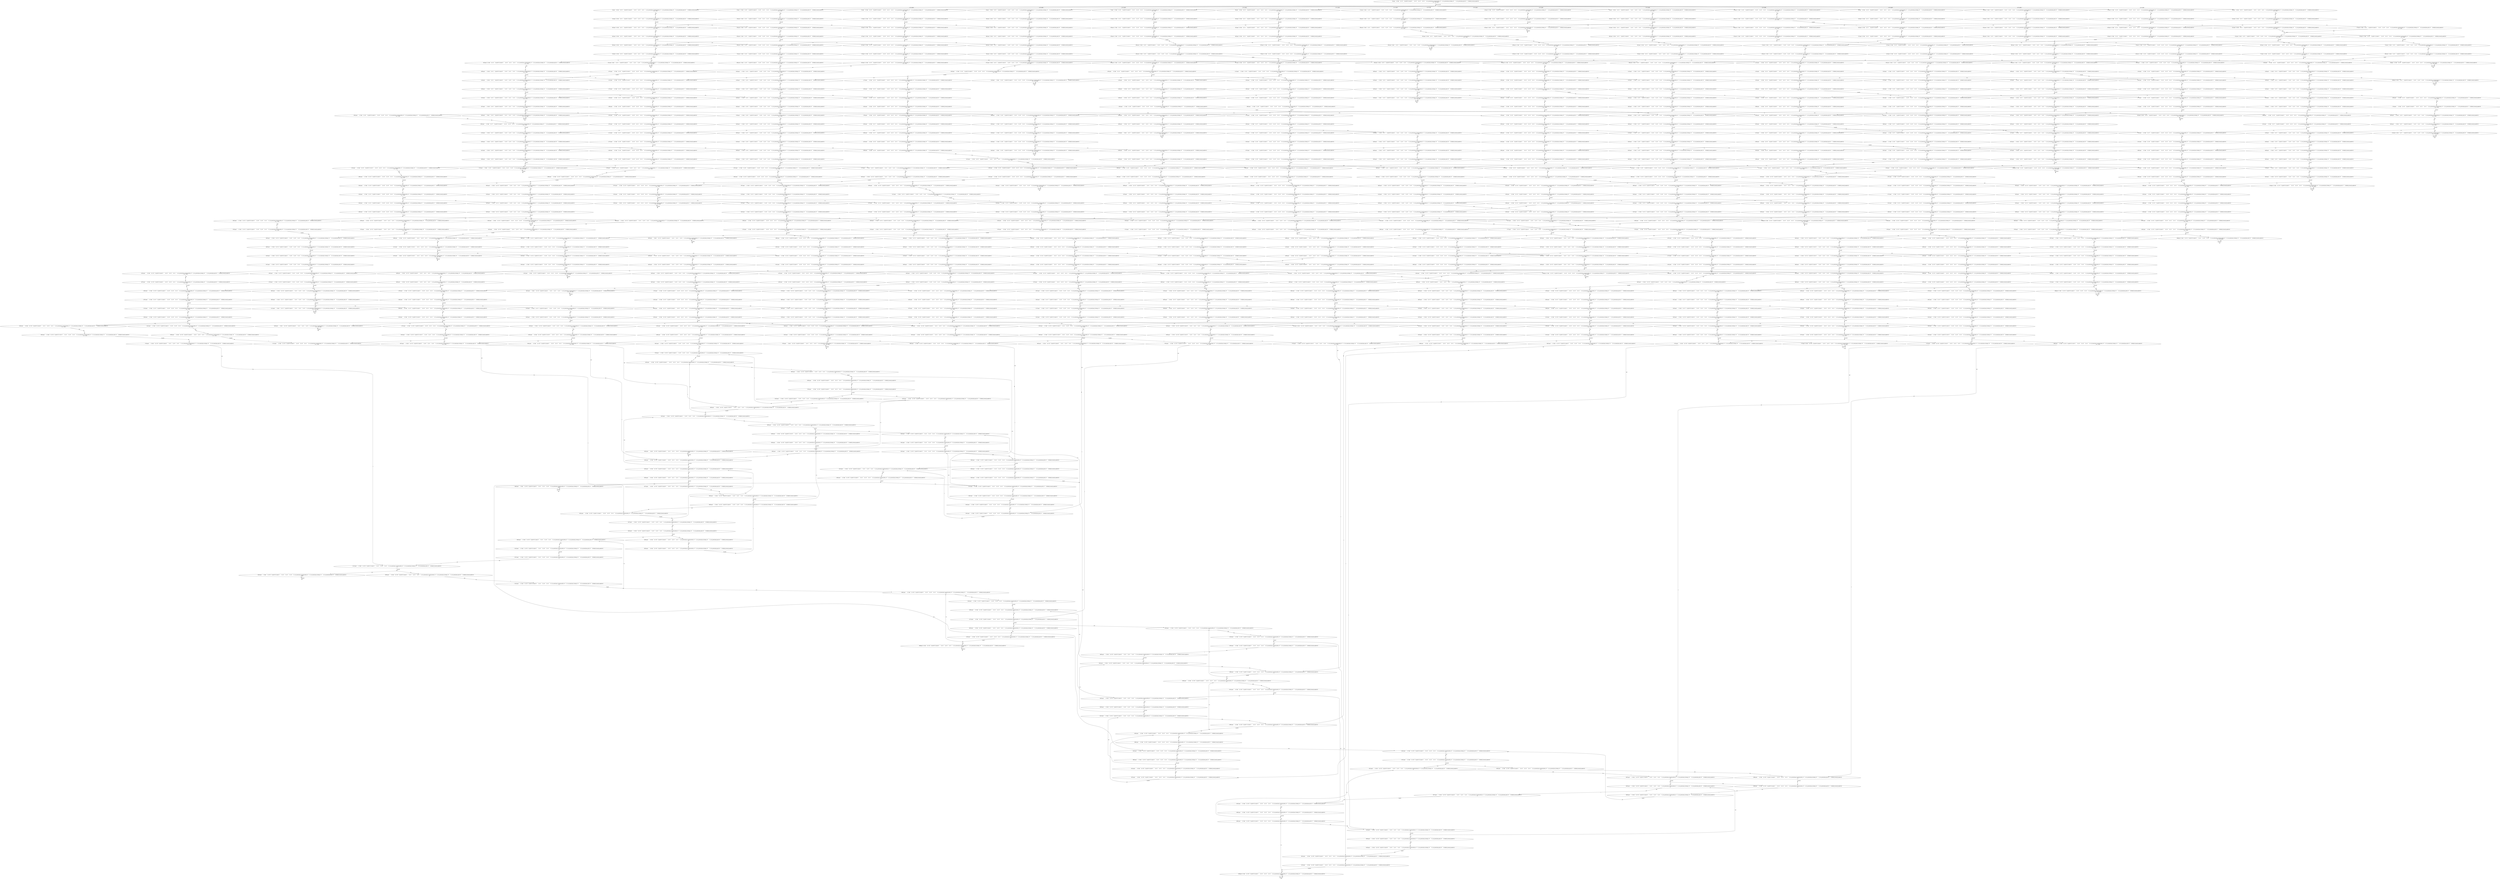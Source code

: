 digraph model {
	0 [ label = "0[!goal	& !bad	& c=0	& pick=0	& mem=0	& x=0	& y=0	& o=0	& _loc_prism2jani_countermodule_=0	& _loc_prism2jani_strategy_=0	& _loc_prism2jani_grid_=0	& default_reward_model=0]
: {(c < 20), init}" ];
	1 [ label = "1[!goal	& !bad	& c=0	& pick=0	& mem=0	& x=0	& y=0	& o=1	& _loc_prism2jani_countermodule_=0	& _loc_prism2jani_strategy_=0	& _loc_prism2jani_grid_=0	& default_reward_model=0]
: {(c < 20)}" ];
	2 [ label = "2[!goal	& !bad	& c=0	& pick=0	& mem=0	& x=0	& y=1	& o=1	& _loc_prism2jani_countermodule_=0	& _loc_prism2jani_strategy_=0	& _loc_prism2jani_grid_=0	& default_reward_model=0]
: {(c < 20)}" ];
	3 [ label = "3[!goal	& !bad	& c=0	& pick=0	& mem=0	& x=0	& y=2	& o=1	& _loc_prism2jani_countermodule_=0	& _loc_prism2jani_strategy_=0	& _loc_prism2jani_grid_=0	& default_reward_model=0]
: {(c < 20)}" ];
	4 [ label = "4[!goal	& !bad	& c=0	& pick=0	& mem=0	& x=0	& y=3	& o=1	& _loc_prism2jani_countermodule_=0	& _loc_prism2jani_strategy_=0	& _loc_prism2jani_grid_=0	& default_reward_model=0]
: {(c < 20)}" ];
	5 [ label = "5[!goal	& !bad	& c=0	& pick=0	& mem=0	& x=1	& y=0	& o=1	& _loc_prism2jani_countermodule_=0	& _loc_prism2jani_strategy_=0	& _loc_prism2jani_grid_=0	& default_reward_model=0]
: {(c < 20)}" ];
	6 [ label = "6[!goal	& !bad	& c=0	& pick=0	& mem=0	& x=1	& y=2	& o=1	& _loc_prism2jani_countermodule_=0	& _loc_prism2jani_strategy_=0	& _loc_prism2jani_grid_=0	& default_reward_model=0]
: {(c < 20)}" ];
	7 [ label = "7[!goal	& !bad	& c=0	& pick=0	& mem=0	& x=1	& y=3	& o=1	& _loc_prism2jani_countermodule_=0	& _loc_prism2jani_strategy_=0	& _loc_prism2jani_grid_=0	& default_reward_model=0]
: {(c < 20)}" ];
	8 [ label = "8[!goal	& !bad	& c=0	& pick=0	& mem=0	& x=2	& y=0	& o=1	& _loc_prism2jani_countermodule_=0	& _loc_prism2jani_strategy_=0	& _loc_prism2jani_grid_=0	& default_reward_model=0]
: {(c < 20)}" ];
	9 [ label = "9[!goal	& !bad	& c=0	& pick=0	& mem=0	& x=2	& y=1	& o=1	& _loc_prism2jani_countermodule_=0	& _loc_prism2jani_strategy_=0	& _loc_prism2jani_grid_=0	& default_reward_model=0]
: {(c < 20)}" ];
	10 [ label = "10[!goal	& !bad	& c=0	& pick=0	& mem=0	& x=2	& y=2	& o=1	& _loc_prism2jani_countermodule_=0	& _loc_prism2jani_strategy_=0	& _loc_prism2jani_grid_=0	& default_reward_model=0]
: {(c < 20)}" ];
	11 [ label = "11[!goal	& !bad	& c=0	& pick=0	& mem=0	& x=2	& y=3	& o=1	& _loc_prism2jani_countermodule_=0	& _loc_prism2jani_strategy_=0	& _loc_prism2jani_grid_=0	& default_reward_model=0]
: {(c < 20)}" ];
	12 [ label = "12[!goal	& !bad	& c=0	& pick=0	& mem=0	& x=3	& y=1	& o=1	& _loc_prism2jani_countermodule_=0	& _loc_prism2jani_strategy_=0	& _loc_prism2jani_grid_=0	& default_reward_model=0]
: {(c < 20)}" ];
	13 [ label = "13[!goal	& !bad	& c=0	& pick=0	& mem=0	& x=3	& y=2	& o=1	& _loc_prism2jani_countermodule_=0	& _loc_prism2jani_strategy_=0	& _loc_prism2jani_grid_=0	& default_reward_model=0]
: {(c < 20)}" ];
	14 [ label = "14[!goal	& !bad	& c=0	& pick=0	& mem=0	& x=3	& y=3	& o=1	& _loc_prism2jani_countermodule_=0	& _loc_prism2jani_strategy_=0	& _loc_prism2jani_grid_=0	& default_reward_model=0]
: {(c < 20)}" ];
	15 [ label = "15[!goal	& !bad	& c=1	& pick=1	& mem=2	& x=0	& y=0	& o=1	& _loc_prism2jani_countermodule_=0	& _loc_prism2jani_strategy_=0	& _loc_prism2jani_grid_=0	& default_reward_model=0]
: {(c < 20)}" ];
	16 [ label = "16[!goal	& !bad	& c=1	& pick=1	& mem=2	& x=0	& y=1	& o=1	& _loc_prism2jani_countermodule_=0	& _loc_prism2jani_strategy_=0	& _loc_prism2jani_grid_=0	& default_reward_model=0]
: {(c < 20)}" ];
	17 [ label = "17[!goal	& !bad	& c=1	& pick=1	& mem=2	& x=0	& y=2	& o=1	& _loc_prism2jani_countermodule_=0	& _loc_prism2jani_strategy_=0	& _loc_prism2jani_grid_=0	& default_reward_model=0]
: {(c < 20)}" ];
	18 [ label = "18[!goal	& !bad	& c=1	& pick=1	& mem=2	& x=0	& y=3	& o=1	& _loc_prism2jani_countermodule_=0	& _loc_prism2jani_strategy_=0	& _loc_prism2jani_grid_=0	& default_reward_model=0]
: {(c < 20)}" ];
	19 [ label = "19[!goal	& !bad	& c=1	& pick=1	& mem=2	& x=1	& y=0	& o=1	& _loc_prism2jani_countermodule_=0	& _loc_prism2jani_strategy_=0	& _loc_prism2jani_grid_=0	& default_reward_model=0]
: {(c < 20)}" ];
	20 [ label = "20[!goal	& !bad	& c=1	& pick=1	& mem=2	& x=1	& y=2	& o=1	& _loc_prism2jani_countermodule_=0	& _loc_prism2jani_strategy_=0	& _loc_prism2jani_grid_=0	& default_reward_model=0]
: {(c < 20)}" ];
	21 [ label = "21[!goal	& !bad	& c=1	& pick=1	& mem=2	& x=1	& y=3	& o=1	& _loc_prism2jani_countermodule_=0	& _loc_prism2jani_strategy_=0	& _loc_prism2jani_grid_=0	& default_reward_model=0]
: {(c < 20)}" ];
	22 [ label = "22[!goal	& !bad	& c=1	& pick=1	& mem=2	& x=2	& y=0	& o=1	& _loc_prism2jani_countermodule_=0	& _loc_prism2jani_strategy_=0	& _loc_prism2jani_grid_=0	& default_reward_model=0]
: {(c < 20)}" ];
	23 [ label = "23[!goal	& !bad	& c=1	& pick=1	& mem=2	& x=2	& y=1	& o=1	& _loc_prism2jani_countermodule_=0	& _loc_prism2jani_strategy_=0	& _loc_prism2jani_grid_=0	& default_reward_model=0]
: {(c < 20)}" ];
	24 [ label = "24[!goal	& !bad	& c=1	& pick=1	& mem=2	& x=2	& y=2	& o=1	& _loc_prism2jani_countermodule_=0	& _loc_prism2jani_strategy_=0	& _loc_prism2jani_grid_=0	& default_reward_model=0]
: {(c < 20)}" ];
	25 [ label = "25[!goal	& !bad	& c=1	& pick=1	& mem=2	& x=2	& y=3	& o=1	& _loc_prism2jani_countermodule_=0	& _loc_prism2jani_strategy_=0	& _loc_prism2jani_grid_=0	& default_reward_model=0]
: {(c < 20)}" ];
	26 [ label = "26[!goal	& !bad	& c=1	& pick=1	& mem=2	& x=3	& y=1	& o=1	& _loc_prism2jani_countermodule_=0	& _loc_prism2jani_strategy_=0	& _loc_prism2jani_grid_=0	& default_reward_model=0]
: {(c < 20)}" ];
	27 [ label = "27[!goal	& !bad	& c=1	& pick=1	& mem=2	& x=3	& y=2	& o=1	& _loc_prism2jani_countermodule_=0	& _loc_prism2jani_strategy_=0	& _loc_prism2jani_grid_=0	& default_reward_model=0]
: {(c < 20)}" ];
	28 [ label = "28[!goal	& !bad	& c=1	& pick=1	& mem=2	& x=3	& y=3	& o=1	& _loc_prism2jani_countermodule_=0	& _loc_prism2jani_strategy_=0	& _loc_prism2jani_grid_=0	& default_reward_model=0]
: {(c < 20)}" ];
	29 [ label = "29[!goal	& !bad	& c=1	& pick=0	& mem=2	& x=0	& y=1	& o=1	& _loc_prism2jani_countermodule_=0	& _loc_prism2jani_strategy_=0	& _loc_prism2jani_grid_=0	& default_reward_model=0]
: {(c < 20)}" ];
	30 [ label = "30[!goal	& !bad	& c=1	& pick=0	& mem=2	& x=0	& y=0	& o=1	& _loc_prism2jani_countermodule_=0	& _loc_prism2jani_strategy_=0	& _loc_prism2jani_grid_=0	& default_reward_model=0]
: {(c < 20)}" ];
	31 [ label = "31[!goal	& !bad	& c=1	& pick=0	& mem=2	& x=1	& y=0	& o=1	& _loc_prism2jani_countermodule_=0	& _loc_prism2jani_strategy_=0	& _loc_prism2jani_grid_=0	& default_reward_model=0]
: {(c < 20)}" ];
	32 [ label = "32[!goal	& !bad	& c=1	& pick=0	& mem=2	& x=0	& y=2	& o=1	& _loc_prism2jani_countermodule_=0	& _loc_prism2jani_strategy_=0	& _loc_prism2jani_grid_=0	& default_reward_model=0]
: {(c < 20)}" ];
	33 [ label = "33[!goal	& bad	& c=1	& pick=0	& mem=2	& x=1	& y=1	& o=3	& _loc_prism2jani_countermodule_=0	& _loc_prism2jani_strategy_=0	& _loc_prism2jani_grid_=0	& default_reward_model=0]
: {(c < 20), bad}" ];
	34 [ label = "34[!goal	& !bad	& c=1	& pick=0	& mem=2	& x=0	& y=3	& o=1	& _loc_prism2jani_countermodule_=0	& _loc_prism2jani_strategy_=0	& _loc_prism2jani_grid_=0	& default_reward_model=0]
: {(c < 20)}" ];
	35 [ label = "35[!goal	& !bad	& c=1	& pick=0	& mem=2	& x=1	& y=2	& o=1	& _loc_prism2jani_countermodule_=0	& _loc_prism2jani_strategy_=0	& _loc_prism2jani_grid_=0	& default_reward_model=0]
: {(c < 20)}" ];
	36 [ label = "36[!goal	& !bad	& c=1	& pick=0	& mem=2	& x=1	& y=3	& o=1	& _loc_prism2jani_countermodule_=0	& _loc_prism2jani_strategy_=0	& _loc_prism2jani_grid_=0	& default_reward_model=0]
: {(c < 20)}" ];
	37 [ label = "37[!goal	& !bad	& c=1	& pick=0	& mem=2	& x=2	& y=0	& o=1	& _loc_prism2jani_countermodule_=0	& _loc_prism2jani_strategy_=0	& _loc_prism2jani_grid_=0	& default_reward_model=0]
: {(c < 20)}" ];
	38 [ label = "38[!goal	& !bad	& c=1	& pick=0	& mem=2	& x=2	& y=2	& o=1	& _loc_prism2jani_countermodule_=0	& _loc_prism2jani_strategy_=0	& _loc_prism2jani_grid_=0	& default_reward_model=0]
: {(c < 20)}" ];
	39 [ label = "39[!goal	& !bad	& c=1	& pick=0	& mem=2	& x=2	& y=3	& o=1	& _loc_prism2jani_countermodule_=0	& _loc_prism2jani_strategy_=0	& _loc_prism2jani_grid_=0	& default_reward_model=0]
: {(c < 20)}" ];
	40 [ label = "40[!goal	& !bad	& c=1	& pick=0	& mem=2	& x=2	& y=1	& o=1	& _loc_prism2jani_countermodule_=0	& _loc_prism2jani_strategy_=0	& _loc_prism2jani_grid_=0	& default_reward_model=0]
: {(c < 20)}" ];
	41 [ label = "41[!goal	& !bad	& c=1	& pick=0	& mem=2	& x=3	& y=1	& o=1	& _loc_prism2jani_countermodule_=0	& _loc_prism2jani_strategy_=0	& _loc_prism2jani_grid_=0	& default_reward_model=0]
: {(c < 20)}" ];
	42 [ label = "42[!goal	& !bad	& c=1	& pick=0	& mem=2	& x=3	& y=2	& o=1	& _loc_prism2jani_countermodule_=0	& _loc_prism2jani_strategy_=0	& _loc_prism2jani_grid_=0	& default_reward_model=0]
: {(c < 20)}" ];
	43 [ label = "43[!goal	& !bad	& c=1	& pick=0	& mem=2	& x=3	& y=3	& o=1	& _loc_prism2jani_countermodule_=0	& _loc_prism2jani_strategy_=0	& _loc_prism2jani_grid_=0	& default_reward_model=0]
: {(c < 20)}" ];
	44 [ label = "44[!goal	& !bad	& c=2	& pick=1	& mem=1	& x=0	& y=1	& o=1	& _loc_prism2jani_countermodule_=0	& _loc_prism2jani_strategy_=0	& _loc_prism2jani_grid_=0	& default_reward_model=0]
: {(c < 20)}" ];
	45 [ label = "45[!goal	& !bad	& c=2	& pick=1	& mem=1	& x=0	& y=0	& o=1	& _loc_prism2jani_countermodule_=0	& _loc_prism2jani_strategy_=0	& _loc_prism2jani_grid_=0	& default_reward_model=0]
: {(c < 20)}" ];
	46 [ label = "46[!goal	& !bad	& c=2	& pick=1	& mem=1	& x=1	& y=0	& o=1	& _loc_prism2jani_countermodule_=0	& _loc_prism2jani_strategy_=0	& _loc_prism2jani_grid_=0	& default_reward_model=0]
: {(c < 20)}" ];
	47 [ label = "47[!goal	& !bad	& c=2	& pick=1	& mem=1	& x=0	& y=2	& o=1	& _loc_prism2jani_countermodule_=0	& _loc_prism2jani_strategy_=0	& _loc_prism2jani_grid_=0	& default_reward_model=0]
: {(c < 20)}" ];
	48 [ label = "48[!goal	& !bad	& c=2	& pick=1	& mem=1	& x=0	& y=3	& o=1	& _loc_prism2jani_countermodule_=0	& _loc_prism2jani_strategy_=0	& _loc_prism2jani_grid_=0	& default_reward_model=0]
: {(c < 20)}" ];
	49 [ label = "49[!goal	& !bad	& c=2	& pick=1	& mem=1	& x=1	& y=2	& o=1	& _loc_prism2jani_countermodule_=0	& _loc_prism2jani_strategy_=0	& _loc_prism2jani_grid_=0	& default_reward_model=0]
: {(c < 20)}" ];
	50 [ label = "50[!goal	& !bad	& c=2	& pick=1	& mem=1	& x=1	& y=3	& o=1	& _loc_prism2jani_countermodule_=0	& _loc_prism2jani_strategy_=0	& _loc_prism2jani_grid_=0	& default_reward_model=0]
: {(c < 20)}" ];
	51 [ label = "51[!goal	& !bad	& c=2	& pick=1	& mem=1	& x=2	& y=0	& o=1	& _loc_prism2jani_countermodule_=0	& _loc_prism2jani_strategy_=0	& _loc_prism2jani_grid_=0	& default_reward_model=0]
: {(c < 20)}" ];
	52 [ label = "52[!goal	& !bad	& c=2	& pick=1	& mem=1	& x=2	& y=2	& o=1	& _loc_prism2jani_countermodule_=0	& _loc_prism2jani_strategy_=0	& _loc_prism2jani_grid_=0	& default_reward_model=0]
: {(c < 20)}" ];
	53 [ label = "53[!goal	& !bad	& c=2	& pick=1	& mem=1	& x=2	& y=3	& o=1	& _loc_prism2jani_countermodule_=0	& _loc_prism2jani_strategy_=0	& _loc_prism2jani_grid_=0	& default_reward_model=0]
: {(c < 20)}" ];
	54 [ label = "54[!goal	& !bad	& c=2	& pick=1	& mem=1	& x=2	& y=1	& o=1	& _loc_prism2jani_countermodule_=0	& _loc_prism2jani_strategy_=0	& _loc_prism2jani_grid_=0	& default_reward_model=0]
: {(c < 20)}" ];
	55 [ label = "55[!goal	& !bad	& c=2	& pick=1	& mem=1	& x=3	& y=1	& o=1	& _loc_prism2jani_countermodule_=0	& _loc_prism2jani_strategy_=0	& _loc_prism2jani_grid_=0	& default_reward_model=0]
: {(c < 20)}" ];
	56 [ label = "56[!goal	& !bad	& c=2	& pick=1	& mem=1	& x=3	& y=2	& o=1	& _loc_prism2jani_countermodule_=0	& _loc_prism2jani_strategy_=0	& _loc_prism2jani_grid_=0	& default_reward_model=0]
: {(c < 20)}" ];
	57 [ label = "57[!goal	& !bad	& c=2	& pick=1	& mem=1	& x=3	& y=3	& o=1	& _loc_prism2jani_countermodule_=0	& _loc_prism2jani_strategy_=0	& _loc_prism2jani_grid_=0	& default_reward_model=0]
: {(c < 20)}" ];
	58 [ label = "58[!goal	& !bad	& c=2	& pick=0	& mem=1	& x=0	& y=2	& o=1	& _loc_prism2jani_countermodule_=0	& _loc_prism2jani_strategy_=0	& _loc_prism2jani_grid_=0	& default_reward_model=0]
: {(c < 20)}" ];
	59 [ label = "59[!goal	& !bad	& c=2	& pick=0	& mem=1	& x=0	& y=1	& o=1	& _loc_prism2jani_countermodule_=0	& _loc_prism2jani_strategy_=0	& _loc_prism2jani_grid_=0	& default_reward_model=0]
: {(c < 20)}" ];
	60 [ label = "60[!goal	& bad	& c=2	& pick=0	& mem=1	& x=1	& y=1	& o=3	& _loc_prism2jani_countermodule_=0	& _loc_prism2jani_strategy_=0	& _loc_prism2jani_grid_=0	& default_reward_model=0]
: {(c < 20), bad}" ];
	61 [ label = "61[!goal	& !bad	& c=2	& pick=0	& mem=1	& x=0	& y=0	& o=1	& _loc_prism2jani_countermodule_=0	& _loc_prism2jani_strategy_=0	& _loc_prism2jani_grid_=0	& default_reward_model=0]
: {(c < 20)}" ];
	62 [ label = "62[!goal	& !bad	& c=2	& pick=0	& mem=1	& x=1	& y=0	& o=1	& _loc_prism2jani_countermodule_=0	& _loc_prism2jani_strategy_=0	& _loc_prism2jani_grid_=0	& default_reward_model=0]
: {(c < 20)}" ];
	63 [ label = "63[!goal	& !bad	& c=2	& pick=0	& mem=1	& x=2	& y=0	& o=1	& _loc_prism2jani_countermodule_=0	& _loc_prism2jani_strategy_=0	& _loc_prism2jani_grid_=0	& default_reward_model=0]
: {(c < 20)}" ];
	64 [ label = "64[!goal	& !bad	& c=2	& pick=0	& mem=1	& x=0	& y=3	& o=1	& _loc_prism2jani_countermodule_=0	& _loc_prism2jani_strategy_=0	& _loc_prism2jani_grid_=0	& default_reward_model=0]
: {(c < 20)}" ];
	65 [ label = "65[!goal	& !bad	& c=2	& pick=0	& mem=1	& x=1	& y=2	& o=1	& _loc_prism2jani_countermodule_=0	& _loc_prism2jani_strategy_=0	& _loc_prism2jani_grid_=0	& default_reward_model=0]
: {(c < 20)}" ];
	66 [ label = "66[!goal	& !bad	& c=2	& pick=0	& mem=1	& x=1	& y=3	& o=1	& _loc_prism2jani_countermodule_=0	& _loc_prism2jani_strategy_=0	& _loc_prism2jani_grid_=0	& default_reward_model=0]
: {(c < 20)}" ];
	67 [ label = "67[!goal	& !bad	& c=2	& pick=0	& mem=1	& x=2	& y=2	& o=1	& _loc_prism2jani_countermodule_=0	& _loc_prism2jani_strategy_=0	& _loc_prism2jani_grid_=0	& default_reward_model=0]
: {(c < 20)}" ];
	68 [ label = "68[!goal	& !bad	& c=2	& pick=0	& mem=1	& x=2	& y=3	& o=1	& _loc_prism2jani_countermodule_=0	& _loc_prism2jani_strategy_=0	& _loc_prism2jani_grid_=0	& default_reward_model=0]
: {(c < 20)}" ];
	69 [ label = "69[!goal	& !bad	& c=2	& pick=0	& mem=1	& x=2	& y=1	& o=1	& _loc_prism2jani_countermodule_=0	& _loc_prism2jani_strategy_=0	& _loc_prism2jani_grid_=0	& default_reward_model=0]
: {(c < 20)}" ];
	70 [ label = "70[!goal	& !bad	& c=2	& pick=0	& mem=1	& x=3	& y=2	& o=1	& _loc_prism2jani_countermodule_=0	& _loc_prism2jani_strategy_=0	& _loc_prism2jani_grid_=0	& default_reward_model=0]
: {(c < 20)}" ];
	71 [ label = "71[!goal	& !bad	& c=2	& pick=0	& mem=1	& x=3	& y=3	& o=1	& _loc_prism2jani_countermodule_=0	& _loc_prism2jani_strategy_=0	& _loc_prism2jani_grid_=0	& default_reward_model=0]
: {(c < 20)}" ];
	72 [ label = "72[!goal	& !bad	& c=2	& pick=0	& mem=1	& x=3	& y=1	& o=1	& _loc_prism2jani_countermodule_=0	& _loc_prism2jani_strategy_=0	& _loc_prism2jani_grid_=0	& default_reward_model=0]
: {(c < 20)}" ];
	73 [ label = "73[!goal	& !bad	& c=3	& pick=2	& mem=3	& x=0	& y=2	& o=1	& _loc_prism2jani_countermodule_=0	& _loc_prism2jani_strategy_=0	& _loc_prism2jani_grid_=0	& default_reward_model=0]
: {(c < 20)}" ];
	74 [ label = "74[!goal	& !bad	& c=3	& pick=2	& mem=3	& x=0	& y=1	& o=1	& _loc_prism2jani_countermodule_=0	& _loc_prism2jani_strategy_=0	& _loc_prism2jani_grid_=0	& default_reward_model=0]
: {(c < 20)}" ];
	75 [ label = "75[!goal	& !bad	& c=3	& pick=2	& mem=3	& x=0	& y=0	& o=1	& _loc_prism2jani_countermodule_=0	& _loc_prism2jani_strategy_=0	& _loc_prism2jani_grid_=0	& default_reward_model=0]
: {(c < 20)}" ];
	76 [ label = "76[!goal	& !bad	& c=3	& pick=2	& mem=3	& x=1	& y=0	& o=1	& _loc_prism2jani_countermodule_=0	& _loc_prism2jani_strategy_=0	& _loc_prism2jani_grid_=0	& default_reward_model=0]
: {(c < 20)}" ];
	77 [ label = "77[!goal	& !bad	& c=3	& pick=2	& mem=3	& x=2	& y=0	& o=1	& _loc_prism2jani_countermodule_=0	& _loc_prism2jani_strategy_=0	& _loc_prism2jani_grid_=0	& default_reward_model=0]
: {(c < 20)}" ];
	78 [ label = "78[!goal	& !bad	& c=3	& pick=2	& mem=3	& x=0	& y=3	& o=1	& _loc_prism2jani_countermodule_=0	& _loc_prism2jani_strategy_=0	& _loc_prism2jani_grid_=0	& default_reward_model=0]
: {(c < 20)}" ];
	79 [ label = "79[!goal	& !bad	& c=3	& pick=2	& mem=3	& x=1	& y=2	& o=1	& _loc_prism2jani_countermodule_=0	& _loc_prism2jani_strategy_=0	& _loc_prism2jani_grid_=0	& default_reward_model=0]
: {(c < 20)}" ];
	80 [ label = "80[!goal	& !bad	& c=3	& pick=2	& mem=3	& x=1	& y=3	& o=1	& _loc_prism2jani_countermodule_=0	& _loc_prism2jani_strategy_=0	& _loc_prism2jani_grid_=0	& default_reward_model=0]
: {(c < 20)}" ];
	81 [ label = "81[!goal	& !bad	& c=3	& pick=2	& mem=3	& x=2	& y=2	& o=1	& _loc_prism2jani_countermodule_=0	& _loc_prism2jani_strategy_=0	& _loc_prism2jani_grid_=0	& default_reward_model=0]
: {(c < 20)}" ];
	82 [ label = "82[!goal	& !bad	& c=3	& pick=2	& mem=3	& x=2	& y=3	& o=1	& _loc_prism2jani_countermodule_=0	& _loc_prism2jani_strategy_=0	& _loc_prism2jani_grid_=0	& default_reward_model=0]
: {(c < 20)}" ];
	83 [ label = "83[!goal	& !bad	& c=3	& pick=2	& mem=3	& x=2	& y=1	& o=1	& _loc_prism2jani_countermodule_=0	& _loc_prism2jani_strategy_=0	& _loc_prism2jani_grid_=0	& default_reward_model=0]
: {(c < 20)}" ];
	84 [ label = "84[!goal	& !bad	& c=3	& pick=2	& mem=3	& x=3	& y=2	& o=1	& _loc_prism2jani_countermodule_=0	& _loc_prism2jani_strategy_=0	& _loc_prism2jani_grid_=0	& default_reward_model=0]
: {(c < 20)}" ];
	85 [ label = "85[!goal	& !bad	& c=3	& pick=2	& mem=3	& x=3	& y=3	& o=1	& _loc_prism2jani_countermodule_=0	& _loc_prism2jani_strategy_=0	& _loc_prism2jani_grid_=0	& default_reward_model=0]
: {(c < 20)}" ];
	86 [ label = "86[!goal	& !bad	& c=3	& pick=2	& mem=3	& x=3	& y=1	& o=1	& _loc_prism2jani_countermodule_=0	& _loc_prism2jani_strategy_=0	& _loc_prism2jani_grid_=0	& default_reward_model=0]
: {(c < 20)}" ];
	87 [ label = "87[!goal	& !bad	& c=3	& pick=0	& mem=3	& x=0	& y=3	& o=1	& _loc_prism2jani_countermodule_=0	& _loc_prism2jani_strategy_=0	& _loc_prism2jani_grid_=0	& default_reward_model=0]
: {(c < 20)}" ];
	88 [ label = "88[!goal	& !bad	& c=3	& pick=0	& mem=3	& x=0	& y=2	& o=1	& _loc_prism2jani_countermodule_=0	& _loc_prism2jani_strategy_=0	& _loc_prism2jani_grid_=0	& default_reward_model=0]
: {(c < 20)}" ];
	89 [ label = "89[!goal	& !bad	& c=3	& pick=0	& mem=3	& x=1	& y=2	& o=1	& _loc_prism2jani_countermodule_=0	& _loc_prism2jani_strategy_=0	& _loc_prism2jani_grid_=0	& default_reward_model=0]
: {(c < 20)}" ];
	90 [ label = "90[!goal	& !bad	& c=3	& pick=0	& mem=3	& x=0	& y=1	& o=1	& _loc_prism2jani_countermodule_=0	& _loc_prism2jani_strategy_=0	& _loc_prism2jani_grid_=0	& default_reward_model=0]
: {(c < 20)}" ];
	91 [ label = "91[!goal	& bad	& c=3	& pick=0	& mem=3	& x=1	& y=1	& o=3	& _loc_prism2jani_countermodule_=0	& _loc_prism2jani_strategy_=0	& _loc_prism2jani_grid_=0	& default_reward_model=0]
: {(c < 20), bad}" ];
	92 [ label = "92[!goal	& !bad	& c=3	& pick=0	& mem=3	& x=0	& y=0	& o=1	& _loc_prism2jani_countermodule_=0	& _loc_prism2jani_strategy_=0	& _loc_prism2jani_grid_=0	& default_reward_model=0]
: {(c < 20)}" ];
	93 [ label = "93[!goal	& !bad	& c=3	& pick=0	& mem=3	& x=1	& y=0	& o=1	& _loc_prism2jani_countermodule_=0	& _loc_prism2jani_strategy_=0	& _loc_prism2jani_grid_=0	& default_reward_model=0]
: {(c < 20)}" ];
	94 [ label = "94[!goal	& !bad	& c=3	& pick=0	& mem=3	& x=2	& y=0	& o=1	& _loc_prism2jani_countermodule_=0	& _loc_prism2jani_strategy_=0	& _loc_prism2jani_grid_=0	& default_reward_model=0]
: {(c < 20)}" ];
	95 [ label = "95[!goal	& !bad	& c=3	& pick=0	& mem=3	& x=2	& y=1	& o=1	& _loc_prism2jani_countermodule_=0	& _loc_prism2jani_strategy_=0	& _loc_prism2jani_grid_=0	& default_reward_model=0]
: {(c < 20)}" ];
	96 [ label = "96[goal	& !bad	& c=3	& pick=0	& mem=3	& x=3	& y=0	& o=2	& _loc_prism2jani_countermodule_=0	& _loc_prism2jani_strategy_=0	& _loc_prism2jani_grid_=0	& default_reward_model=0]
: {(c < 20), goal}" ];
	97 [ label = "97[!goal	& !bad	& c=3	& pick=0	& mem=3	& x=1	& y=3	& o=1	& _loc_prism2jani_countermodule_=0	& _loc_prism2jani_strategy_=0	& _loc_prism2jani_grid_=0	& default_reward_model=0]
: {(c < 20)}" ];
	98 [ label = "98[!goal	& !bad	& c=3	& pick=0	& mem=3	& x=2	& y=2	& o=1	& _loc_prism2jani_countermodule_=0	& _loc_prism2jani_strategy_=0	& _loc_prism2jani_grid_=0	& default_reward_model=0]
: {(c < 20)}" ];
	99 [ label = "99[!goal	& !bad	& c=3	& pick=0	& mem=3	& x=2	& y=3	& o=1	& _loc_prism2jani_countermodule_=0	& _loc_prism2jani_strategy_=0	& _loc_prism2jani_grid_=0	& default_reward_model=0]
: {(c < 20)}" ];
	100 [ label = "100[!goal	& !bad	& c=3	& pick=0	& mem=3	& x=3	& y=2	& o=1	& _loc_prism2jani_countermodule_=0	& _loc_prism2jani_strategy_=0	& _loc_prism2jani_grid_=0	& default_reward_model=0]
: {(c < 20)}" ];
	101 [ label = "101[!goal	& !bad	& c=3	& pick=0	& mem=3	& x=3	& y=3	& o=1	& _loc_prism2jani_countermodule_=0	& _loc_prism2jani_strategy_=0	& _loc_prism2jani_grid_=0	& default_reward_model=0]
: {(c < 20)}" ];
	102 [ label = "102[!goal	& !bad	& c=3	& pick=0	& mem=3	& x=3	& y=1	& o=1	& _loc_prism2jani_countermodule_=0	& _loc_prism2jani_strategy_=0	& _loc_prism2jani_grid_=0	& default_reward_model=0]
: {(c < 20)}" ];
	103 [ label = "103[!goal	& !bad	& c=4	& pick=3	& mem=2	& x=0	& y=3	& o=1	& _loc_prism2jani_countermodule_=0	& _loc_prism2jani_strategy_=0	& _loc_prism2jani_grid_=0	& default_reward_model=0]
: {(c < 20)}" ];
	104 [ label = "104[!goal	& !bad	& c=4	& pick=3	& mem=2	& x=0	& y=2	& o=1	& _loc_prism2jani_countermodule_=0	& _loc_prism2jani_strategy_=0	& _loc_prism2jani_grid_=0	& default_reward_model=0]
: {(c < 20)}" ];
	105 [ label = "105[!goal	& !bad	& c=4	& pick=3	& mem=2	& x=1	& y=2	& o=1	& _loc_prism2jani_countermodule_=0	& _loc_prism2jani_strategy_=0	& _loc_prism2jani_grid_=0	& default_reward_model=0]
: {(c < 20)}" ];
	106 [ label = "106[!goal	& !bad	& c=4	& pick=3	& mem=2	& x=0	& y=1	& o=1	& _loc_prism2jani_countermodule_=0	& _loc_prism2jani_strategy_=0	& _loc_prism2jani_grid_=0	& default_reward_model=0]
: {(c < 20)}" ];
	107 [ label = "107[!goal	& !bad	& c=4	& pick=3	& mem=2	& x=0	& y=0	& o=1	& _loc_prism2jani_countermodule_=0	& _loc_prism2jani_strategy_=0	& _loc_prism2jani_grid_=0	& default_reward_model=0]
: {(c < 20)}" ];
	108 [ label = "108[!goal	& !bad	& c=4	& pick=3	& mem=2	& x=1	& y=0	& o=1	& _loc_prism2jani_countermodule_=0	& _loc_prism2jani_strategy_=0	& _loc_prism2jani_grid_=0	& default_reward_model=0]
: {(c < 20)}" ];
	109 [ label = "109[!goal	& !bad	& c=4	& pick=3	& mem=2	& x=2	& y=0	& o=1	& _loc_prism2jani_countermodule_=0	& _loc_prism2jani_strategy_=0	& _loc_prism2jani_grid_=0	& default_reward_model=0]
: {(c < 20)}" ];
	110 [ label = "110[!goal	& !bad	& c=4	& pick=3	& mem=2	& x=2	& y=1	& o=1	& _loc_prism2jani_countermodule_=0	& _loc_prism2jani_strategy_=0	& _loc_prism2jani_grid_=0	& default_reward_model=0]
: {(c < 20)}" ];
	111 [ label = "111[!goal	& !bad	& c=4	& pick=3	& mem=2	& x=1	& y=3	& o=1	& _loc_prism2jani_countermodule_=0	& _loc_prism2jani_strategy_=0	& _loc_prism2jani_grid_=0	& default_reward_model=0]
: {(c < 20)}" ];
	112 [ label = "112[!goal	& !bad	& c=4	& pick=3	& mem=2	& x=2	& y=2	& o=1	& _loc_prism2jani_countermodule_=0	& _loc_prism2jani_strategy_=0	& _loc_prism2jani_grid_=0	& default_reward_model=0]
: {(c < 20)}" ];
	113 [ label = "113[!goal	& !bad	& c=4	& pick=3	& mem=2	& x=2	& y=3	& o=1	& _loc_prism2jani_countermodule_=0	& _loc_prism2jani_strategy_=0	& _loc_prism2jani_grid_=0	& default_reward_model=0]
: {(c < 20)}" ];
	114 [ label = "114[!goal	& !bad	& c=4	& pick=3	& mem=2	& x=3	& y=2	& o=1	& _loc_prism2jani_countermodule_=0	& _loc_prism2jani_strategy_=0	& _loc_prism2jani_grid_=0	& default_reward_model=0]
: {(c < 20)}" ];
	115 [ label = "115[!goal	& !bad	& c=4	& pick=3	& mem=2	& x=3	& y=3	& o=1	& _loc_prism2jani_countermodule_=0	& _loc_prism2jani_strategy_=0	& _loc_prism2jani_grid_=0	& default_reward_model=0]
: {(c < 20)}" ];
	116 [ label = "116[!goal	& !bad	& c=4	& pick=3	& mem=2	& x=3	& y=1	& o=1	& _loc_prism2jani_countermodule_=0	& _loc_prism2jani_strategy_=0	& _loc_prism2jani_grid_=0	& default_reward_model=0]
: {(c < 20)}" ];
	117 [ label = "117[!goal	& !bad	& c=4	& pick=0	& mem=2	& x=0	& y=3	& o=1	& _loc_prism2jani_countermodule_=0	& _loc_prism2jani_strategy_=0	& _loc_prism2jani_grid_=0	& default_reward_model=0]
: {(c < 20)}" ];
	118 [ label = "118[!goal	& !bad	& c=4	& pick=0	& mem=2	& x=1	& y=3	& o=1	& _loc_prism2jani_countermodule_=0	& _loc_prism2jani_strategy_=0	& _loc_prism2jani_grid_=0	& default_reward_model=0]
: {(c < 20)}" ];
	119 [ label = "119[!goal	& !bad	& c=4	& pick=0	& mem=2	& x=0	& y=2	& o=1	& _loc_prism2jani_countermodule_=0	& _loc_prism2jani_strategy_=0	& _loc_prism2jani_grid_=0	& default_reward_model=0]
: {(c < 20)}" ];
	120 [ label = "120[!goal	& !bad	& c=4	& pick=0	& mem=2	& x=1	& y=2	& o=1	& _loc_prism2jani_countermodule_=0	& _loc_prism2jani_strategy_=0	& _loc_prism2jani_grid_=0	& default_reward_model=0]
: {(c < 20)}" ];
	121 [ label = "121[!goal	& !bad	& c=4	& pick=0	& mem=2	& x=0	& y=1	& o=1	& _loc_prism2jani_countermodule_=0	& _loc_prism2jani_strategy_=0	& _loc_prism2jani_grid_=0	& default_reward_model=0]
: {(c < 20)}" ];
	122 [ label = "122[!goal	& !bad	& c=4	& pick=0	& mem=2	& x=2	& y=2	& o=1	& _loc_prism2jani_countermodule_=0	& _loc_prism2jani_strategy_=0	& _loc_prism2jani_grid_=0	& default_reward_model=0]
: {(c < 20)}" ];
	123 [ label = "123[!goal	& bad	& c=4	& pick=0	& mem=2	& x=1	& y=1	& o=3	& _loc_prism2jani_countermodule_=0	& _loc_prism2jani_strategy_=0	& _loc_prism2jani_grid_=0	& default_reward_model=0]
: {(c < 20), bad}" ];
	124 [ label = "124[!goal	& !bad	& c=4	& pick=0	& mem=2	& x=0	& y=0	& o=1	& _loc_prism2jani_countermodule_=0	& _loc_prism2jani_strategy_=0	& _loc_prism2jani_grid_=0	& default_reward_model=0]
: {(c < 20)}" ];
	125 [ label = "125[!goal	& !bad	& c=4	& pick=0	& mem=2	& x=1	& y=0	& o=1	& _loc_prism2jani_countermodule_=0	& _loc_prism2jani_strategy_=0	& _loc_prism2jani_grid_=0	& default_reward_model=0]
: {(c < 20)}" ];
	126 [ label = "126[!goal	& !bad	& c=4	& pick=0	& mem=2	& x=2	& y=0	& o=1	& _loc_prism2jani_countermodule_=0	& _loc_prism2jani_strategy_=0	& _loc_prism2jani_grid_=0	& default_reward_model=0]
: {(c < 20)}" ];
	127 [ label = "127[!goal	& !bad	& c=4	& pick=0	& mem=2	& x=2	& y=1	& o=1	& _loc_prism2jani_countermodule_=0	& _loc_prism2jani_strategy_=0	& _loc_prism2jani_grid_=0	& default_reward_model=0]
: {(c < 20)}" ];
	128 [ label = "128[goal	& !bad	& c=4	& pick=0	& mem=2	& x=3	& y=0	& o=2	& _loc_prism2jani_countermodule_=0	& _loc_prism2jani_strategy_=0	& _loc_prism2jani_grid_=0	& default_reward_model=0]
: {(c < 20), goal}" ];
	129 [ label = "129[!goal	& !bad	& c=4	& pick=0	& mem=2	& x=3	& y=1	& o=1	& _loc_prism2jani_countermodule_=0	& _loc_prism2jani_strategy_=0	& _loc_prism2jani_grid_=0	& default_reward_model=0]
: {(c < 20)}" ];
	130 [ label = "130[!goal	& !bad	& c=4	& pick=0	& mem=2	& x=2	& y=3	& o=1	& _loc_prism2jani_countermodule_=0	& _loc_prism2jani_strategy_=0	& _loc_prism2jani_grid_=0	& default_reward_model=0]
: {(c < 20)}" ];
	131 [ label = "131[!goal	& !bad	& c=4	& pick=0	& mem=2	& x=3	& y=2	& o=1	& _loc_prism2jani_countermodule_=0	& _loc_prism2jani_strategy_=0	& _loc_prism2jani_grid_=0	& default_reward_model=0]
: {(c < 20)}" ];
	132 [ label = "132[!goal	& !bad	& c=4	& pick=0	& mem=2	& x=3	& y=3	& o=1	& _loc_prism2jani_countermodule_=0	& _loc_prism2jani_strategy_=0	& _loc_prism2jani_grid_=0	& default_reward_model=0]
: {(c < 20)}" ];
	133 [ label = "133[!goal	& !bad	& c=5	& pick=1	& mem=1	& x=0	& y=3	& o=1	& _loc_prism2jani_countermodule_=0	& _loc_prism2jani_strategy_=0	& _loc_prism2jani_grid_=0	& default_reward_model=0]
: {(c < 20)}" ];
	134 [ label = "134[!goal	& !bad	& c=5	& pick=1	& mem=1	& x=1	& y=3	& o=1	& _loc_prism2jani_countermodule_=0	& _loc_prism2jani_strategy_=0	& _loc_prism2jani_grid_=0	& default_reward_model=0]
: {(c < 20)}" ];
	135 [ label = "135[!goal	& !bad	& c=5	& pick=1	& mem=1	& x=0	& y=2	& o=1	& _loc_prism2jani_countermodule_=0	& _loc_prism2jani_strategy_=0	& _loc_prism2jani_grid_=0	& default_reward_model=0]
: {(c < 20)}" ];
	136 [ label = "136[!goal	& !bad	& c=5	& pick=1	& mem=1	& x=1	& y=2	& o=1	& _loc_prism2jani_countermodule_=0	& _loc_prism2jani_strategy_=0	& _loc_prism2jani_grid_=0	& default_reward_model=0]
: {(c < 20)}" ];
	137 [ label = "137[!goal	& !bad	& c=5	& pick=1	& mem=1	& x=0	& y=1	& o=1	& _loc_prism2jani_countermodule_=0	& _loc_prism2jani_strategy_=0	& _loc_prism2jani_grid_=0	& default_reward_model=0]
: {(c < 20)}" ];
	138 [ label = "138[!goal	& !bad	& c=5	& pick=1	& mem=1	& x=2	& y=2	& o=1	& _loc_prism2jani_countermodule_=0	& _loc_prism2jani_strategy_=0	& _loc_prism2jani_grid_=0	& default_reward_model=0]
: {(c < 20)}" ];
	139 [ label = "139[!goal	& !bad	& c=5	& pick=1	& mem=1	& x=0	& y=0	& o=1	& _loc_prism2jani_countermodule_=0	& _loc_prism2jani_strategy_=0	& _loc_prism2jani_grid_=0	& default_reward_model=0]
: {(c < 20)}" ];
	140 [ label = "140[!goal	& !bad	& c=5	& pick=1	& mem=1	& x=1	& y=0	& o=1	& _loc_prism2jani_countermodule_=0	& _loc_prism2jani_strategy_=0	& _loc_prism2jani_grid_=0	& default_reward_model=0]
: {(c < 20)}" ];
	141 [ label = "141[!goal	& !bad	& c=5	& pick=1	& mem=1	& x=2	& y=0	& o=1	& _loc_prism2jani_countermodule_=0	& _loc_prism2jani_strategy_=0	& _loc_prism2jani_grid_=0	& default_reward_model=0]
: {(c < 20)}" ];
	142 [ label = "142[!goal	& !bad	& c=5	& pick=1	& mem=1	& x=2	& y=1	& o=1	& _loc_prism2jani_countermodule_=0	& _loc_prism2jani_strategy_=0	& _loc_prism2jani_grid_=0	& default_reward_model=0]
: {(c < 20)}" ];
	143 [ label = "143[!goal	& !bad	& c=5	& pick=1	& mem=1	& x=3	& y=1	& o=1	& _loc_prism2jani_countermodule_=0	& _loc_prism2jani_strategy_=0	& _loc_prism2jani_grid_=0	& default_reward_model=0]
: {(c < 20)}" ];
	144 [ label = "144[!goal	& !bad	& c=5	& pick=1	& mem=1	& x=2	& y=3	& o=1	& _loc_prism2jani_countermodule_=0	& _loc_prism2jani_strategy_=0	& _loc_prism2jani_grid_=0	& default_reward_model=0]
: {(c < 20)}" ];
	145 [ label = "145[!goal	& !bad	& c=5	& pick=1	& mem=1	& x=3	& y=2	& o=1	& _loc_prism2jani_countermodule_=0	& _loc_prism2jani_strategy_=0	& _loc_prism2jani_grid_=0	& default_reward_model=0]
: {(c < 20)}" ];
	146 [ label = "146[!goal	& !bad	& c=5	& pick=1	& mem=1	& x=3	& y=3	& o=1	& _loc_prism2jani_countermodule_=0	& _loc_prism2jani_strategy_=0	& _loc_prism2jani_grid_=0	& default_reward_model=0]
: {(c < 20)}" ];
	147 [ label = "147[!goal	& !bad	& c=5	& pick=0	& mem=1	& x=0	& y=3	& o=1	& _loc_prism2jani_countermodule_=0	& _loc_prism2jani_strategy_=0	& _loc_prism2jani_grid_=0	& default_reward_model=0]
: {(c < 20)}" ];
	148 [ label = "148[!goal	& !bad	& c=5	& pick=0	& mem=1	& x=1	& y=3	& o=1	& _loc_prism2jani_countermodule_=0	& _loc_prism2jani_strategy_=0	& _loc_prism2jani_grid_=0	& default_reward_model=0]
: {(c < 20)}" ];
	149 [ label = "149[!goal	& !bad	& c=5	& pick=0	& mem=1	& x=0	& y=2	& o=1	& _loc_prism2jani_countermodule_=0	& _loc_prism2jani_strategy_=0	& _loc_prism2jani_grid_=0	& default_reward_model=0]
: {(c < 20)}" ];
	150 [ label = "150[!goal	& !bad	& c=5	& pick=0	& mem=1	& x=2	& y=3	& o=1	& _loc_prism2jani_countermodule_=0	& _loc_prism2jani_strategy_=0	& _loc_prism2jani_grid_=0	& default_reward_model=0]
: {(c < 20)}" ];
	151 [ label = "151[!goal	& !bad	& c=5	& pick=0	& mem=1	& x=1	& y=2	& o=1	& _loc_prism2jani_countermodule_=0	& _loc_prism2jani_strategy_=0	& _loc_prism2jani_grid_=0	& default_reward_model=0]
: {(c < 20)}" ];
	152 [ label = "152[!goal	& !bad	& c=5	& pick=0	& mem=1	& x=0	& y=1	& o=1	& _loc_prism2jani_countermodule_=0	& _loc_prism2jani_strategy_=0	& _loc_prism2jani_grid_=0	& default_reward_model=0]
: {(c < 20)}" ];
	153 [ label = "153[!goal	& !bad	& c=5	& pick=0	& mem=1	& x=2	& y=2	& o=1	& _loc_prism2jani_countermodule_=0	& _loc_prism2jani_strategy_=0	& _loc_prism2jani_grid_=0	& default_reward_model=0]
: {(c < 20)}" ];
	154 [ label = "154[!goal	& bad	& c=5	& pick=0	& mem=1	& x=1	& y=1	& o=3	& _loc_prism2jani_countermodule_=0	& _loc_prism2jani_strategy_=0	& _loc_prism2jani_grid_=0	& default_reward_model=0]
: {(c < 20), bad}" ];
	155 [ label = "155[!goal	& !bad	& c=5	& pick=0	& mem=1	& x=0	& y=0	& o=1	& _loc_prism2jani_countermodule_=0	& _loc_prism2jani_strategy_=0	& _loc_prism2jani_grid_=0	& default_reward_model=0]
: {(c < 20)}" ];
	156 [ label = "156[!goal	& !bad	& c=5	& pick=0	& mem=1	& x=3	& y=2	& o=1	& _loc_prism2jani_countermodule_=0	& _loc_prism2jani_strategy_=0	& _loc_prism2jani_grid_=0	& default_reward_model=0]
: {(c < 20)}" ];
	157 [ label = "157[!goal	& !bad	& c=5	& pick=0	& mem=1	& x=2	& y=1	& o=1	& _loc_prism2jani_countermodule_=0	& _loc_prism2jani_strategy_=0	& _loc_prism2jani_grid_=0	& default_reward_model=0]
: {(c < 20)}" ];
	158 [ label = "158[!goal	& !bad	& c=5	& pick=0	& mem=1	& x=1	& y=0	& o=1	& _loc_prism2jani_countermodule_=0	& _loc_prism2jani_strategy_=0	& _loc_prism2jani_grid_=0	& default_reward_model=0]
: {(c < 20)}" ];
	159 [ label = "159[!goal	& !bad	& c=5	& pick=0	& mem=1	& x=2	& y=0	& o=1	& _loc_prism2jani_countermodule_=0	& _loc_prism2jani_strategy_=0	& _loc_prism2jani_grid_=0	& default_reward_model=0]
: {(c < 20)}" ];
	160 [ label = "160[!goal	& !bad	& c=5	& pick=0	& mem=1	& x=3	& y=1	& o=1	& _loc_prism2jani_countermodule_=0	& _loc_prism2jani_strategy_=0	& _loc_prism2jani_grid_=0	& default_reward_model=0]
: {(c < 20)}" ];
	161 [ label = "161[!goal	& !bad	& c=5	& pick=0	& mem=1	& x=3	& y=3	& o=1	& _loc_prism2jani_countermodule_=0	& _loc_prism2jani_strategy_=0	& _loc_prism2jani_grid_=0	& default_reward_model=0]
: {(c < 20)}" ];
	162 [ label = "162[!goal	& !bad	& c=6	& pick=2	& mem=3	& x=0	& y=3	& o=1	& _loc_prism2jani_countermodule_=0	& _loc_prism2jani_strategy_=0	& _loc_prism2jani_grid_=0	& default_reward_model=0]
: {(c < 20)}" ];
	163 [ label = "163[!goal	& !bad	& c=6	& pick=2	& mem=3	& x=1	& y=3	& o=1	& _loc_prism2jani_countermodule_=0	& _loc_prism2jani_strategy_=0	& _loc_prism2jani_grid_=0	& default_reward_model=0]
: {(c < 20)}" ];
	164 [ label = "164[!goal	& !bad	& c=6	& pick=2	& mem=3	& x=0	& y=2	& o=1	& _loc_prism2jani_countermodule_=0	& _loc_prism2jani_strategy_=0	& _loc_prism2jani_grid_=0	& default_reward_model=0]
: {(c < 20)}" ];
	165 [ label = "165[!goal	& !bad	& c=6	& pick=2	& mem=3	& x=2	& y=3	& o=1	& _loc_prism2jani_countermodule_=0	& _loc_prism2jani_strategy_=0	& _loc_prism2jani_grid_=0	& default_reward_model=0]
: {(c < 20)}" ];
	166 [ label = "166[!goal	& !bad	& c=6	& pick=2	& mem=3	& x=1	& y=2	& o=1	& _loc_prism2jani_countermodule_=0	& _loc_prism2jani_strategy_=0	& _loc_prism2jani_grid_=0	& default_reward_model=0]
: {(c < 20)}" ];
	167 [ label = "167[!goal	& !bad	& c=6	& pick=2	& mem=3	& x=0	& y=1	& o=1	& _loc_prism2jani_countermodule_=0	& _loc_prism2jani_strategy_=0	& _loc_prism2jani_grid_=0	& default_reward_model=0]
: {(c < 20)}" ];
	168 [ label = "168[!goal	& !bad	& c=6	& pick=2	& mem=3	& x=2	& y=2	& o=1	& _loc_prism2jani_countermodule_=0	& _loc_prism2jani_strategy_=0	& _loc_prism2jani_grid_=0	& default_reward_model=0]
: {(c < 20)}" ];
	169 [ label = "169[!goal	& !bad	& c=6	& pick=2	& mem=3	& x=0	& y=0	& o=1	& _loc_prism2jani_countermodule_=0	& _loc_prism2jani_strategy_=0	& _loc_prism2jani_grid_=0	& default_reward_model=0]
: {(c < 20)}" ];
	170 [ label = "170[!goal	& !bad	& c=6	& pick=2	& mem=3	& x=3	& y=2	& o=1	& _loc_prism2jani_countermodule_=0	& _loc_prism2jani_strategy_=0	& _loc_prism2jani_grid_=0	& default_reward_model=0]
: {(c < 20)}" ];
	171 [ label = "171[!goal	& !bad	& c=6	& pick=2	& mem=3	& x=2	& y=1	& o=1	& _loc_prism2jani_countermodule_=0	& _loc_prism2jani_strategy_=0	& _loc_prism2jani_grid_=0	& default_reward_model=0]
: {(c < 20)}" ];
	172 [ label = "172[!goal	& !bad	& c=6	& pick=2	& mem=3	& x=1	& y=0	& o=1	& _loc_prism2jani_countermodule_=0	& _loc_prism2jani_strategy_=0	& _loc_prism2jani_grid_=0	& default_reward_model=0]
: {(c < 20)}" ];
	173 [ label = "173[!goal	& !bad	& c=6	& pick=2	& mem=3	& x=2	& y=0	& o=1	& _loc_prism2jani_countermodule_=0	& _loc_prism2jani_strategy_=0	& _loc_prism2jani_grid_=0	& default_reward_model=0]
: {(c < 20)}" ];
	174 [ label = "174[!goal	& !bad	& c=6	& pick=2	& mem=3	& x=3	& y=1	& o=1	& _loc_prism2jani_countermodule_=0	& _loc_prism2jani_strategy_=0	& _loc_prism2jani_grid_=0	& default_reward_model=0]
: {(c < 20)}" ];
	175 [ label = "175[!goal	& !bad	& c=6	& pick=2	& mem=3	& x=3	& y=3	& o=1	& _loc_prism2jani_countermodule_=0	& _loc_prism2jani_strategy_=0	& _loc_prism2jani_grid_=0	& default_reward_model=0]
: {(c < 20)}" ];
	176 [ label = "176[!goal	& !bad	& c=6	& pick=0	& mem=3	& x=0	& y=3	& o=1	& _loc_prism2jani_countermodule_=0	& _loc_prism2jani_strategy_=0	& _loc_prism2jani_grid_=0	& default_reward_model=0]
: {(c < 20)}" ];
	177 [ label = "177[!goal	& !bad	& c=6	& pick=0	& mem=3	& x=1	& y=3	& o=1	& _loc_prism2jani_countermodule_=0	& _loc_prism2jani_strategy_=0	& _loc_prism2jani_grid_=0	& default_reward_model=0]
: {(c < 20)}" ];
	178 [ label = "178[!goal	& !bad	& c=6	& pick=0	& mem=3	& x=0	& y=2	& o=1	& _loc_prism2jani_countermodule_=0	& _loc_prism2jani_strategy_=0	& _loc_prism2jani_grid_=0	& default_reward_model=0]
: {(c < 20)}" ];
	179 [ label = "179[!goal	& !bad	& c=6	& pick=0	& mem=3	& x=2	& y=3	& o=1	& _loc_prism2jani_countermodule_=0	& _loc_prism2jani_strategy_=0	& _loc_prism2jani_grid_=0	& default_reward_model=0]
: {(c < 20)}" ];
	180 [ label = "180[!goal	& !bad	& c=6	& pick=0	& mem=3	& x=1	& y=2	& o=1	& _loc_prism2jani_countermodule_=0	& _loc_prism2jani_strategy_=0	& _loc_prism2jani_grid_=0	& default_reward_model=0]
: {(c < 20)}" ];
	181 [ label = "181[!goal	& !bad	& c=6	& pick=0	& mem=3	& x=0	& y=1	& o=1	& _loc_prism2jani_countermodule_=0	& _loc_prism2jani_strategy_=0	& _loc_prism2jani_grid_=0	& default_reward_model=0]
: {(c < 20)}" ];
	182 [ label = "182[!goal	& !bad	& c=6	& pick=0	& mem=3	& x=3	& y=3	& o=1	& _loc_prism2jani_countermodule_=0	& _loc_prism2jani_strategy_=0	& _loc_prism2jani_grid_=0	& default_reward_model=0]
: {(c < 20)}" ];
	183 [ label = "183[!goal	& !bad	& c=6	& pick=0	& mem=3	& x=2	& y=2	& o=1	& _loc_prism2jani_countermodule_=0	& _loc_prism2jani_strategy_=0	& _loc_prism2jani_grid_=0	& default_reward_model=0]
: {(c < 20)}" ];
	184 [ label = "184[!goal	& bad	& c=6	& pick=0	& mem=3	& x=1	& y=1	& o=3	& _loc_prism2jani_countermodule_=0	& _loc_prism2jani_strategy_=0	& _loc_prism2jani_grid_=0	& default_reward_model=0]
: {(c < 20), bad}" ];
	185 [ label = "185[!goal	& !bad	& c=6	& pick=0	& mem=3	& x=0	& y=0	& o=1	& _loc_prism2jani_countermodule_=0	& _loc_prism2jani_strategy_=0	& _loc_prism2jani_grid_=0	& default_reward_model=0]
: {(c < 20)}" ];
	186 [ label = "186[!goal	& !bad	& c=6	& pick=0	& mem=3	& x=3	& y=2	& o=1	& _loc_prism2jani_countermodule_=0	& _loc_prism2jani_strategy_=0	& _loc_prism2jani_grid_=0	& default_reward_model=0]
: {(c < 20)}" ];
	187 [ label = "187[!goal	& !bad	& c=6	& pick=0	& mem=3	& x=2	& y=1	& o=1	& _loc_prism2jani_countermodule_=0	& _loc_prism2jani_strategy_=0	& _loc_prism2jani_grid_=0	& default_reward_model=0]
: {(c < 20)}" ];
	188 [ label = "188[!goal	& !bad	& c=6	& pick=0	& mem=3	& x=1	& y=0	& o=1	& _loc_prism2jani_countermodule_=0	& _loc_prism2jani_strategy_=0	& _loc_prism2jani_grid_=0	& default_reward_model=0]
: {(c < 20)}" ];
	189 [ label = "189[!goal	& !bad	& c=6	& pick=0	& mem=3	& x=3	& y=1	& o=1	& _loc_prism2jani_countermodule_=0	& _loc_prism2jani_strategy_=0	& _loc_prism2jani_grid_=0	& default_reward_model=0]
: {(c < 20)}" ];
	190 [ label = "190[!goal	& !bad	& c=6	& pick=0	& mem=3	& x=2	& y=0	& o=1	& _loc_prism2jani_countermodule_=0	& _loc_prism2jani_strategy_=0	& _loc_prism2jani_grid_=0	& default_reward_model=0]
: {(c < 20)}" ];
	191 [ label = "191[goal	& !bad	& c=6	& pick=0	& mem=3	& x=3	& y=0	& o=2	& _loc_prism2jani_countermodule_=0	& _loc_prism2jani_strategy_=0	& _loc_prism2jani_grid_=0	& default_reward_model=0]
: {(c < 20), goal}" ];
	192 [ label = "192[!goal	& !bad	& c=7	& pick=3	& mem=2	& x=0	& y=3	& o=1	& _loc_prism2jani_countermodule_=0	& _loc_prism2jani_strategy_=0	& _loc_prism2jani_grid_=0	& default_reward_model=0]
: {(c < 20)}" ];
	193 [ label = "193[!goal	& !bad	& c=7	& pick=3	& mem=2	& x=1	& y=3	& o=1	& _loc_prism2jani_countermodule_=0	& _loc_prism2jani_strategy_=0	& _loc_prism2jani_grid_=0	& default_reward_model=0]
: {(c < 20)}" ];
	194 [ label = "194[!goal	& !bad	& c=7	& pick=3	& mem=2	& x=0	& y=2	& o=1	& _loc_prism2jani_countermodule_=0	& _loc_prism2jani_strategy_=0	& _loc_prism2jani_grid_=0	& default_reward_model=0]
: {(c < 20)}" ];
	195 [ label = "195[!goal	& !bad	& c=7	& pick=3	& mem=2	& x=2	& y=3	& o=1	& _loc_prism2jani_countermodule_=0	& _loc_prism2jani_strategy_=0	& _loc_prism2jani_grid_=0	& default_reward_model=0]
: {(c < 20)}" ];
	196 [ label = "196[!goal	& !bad	& c=7	& pick=3	& mem=2	& x=1	& y=2	& o=1	& _loc_prism2jani_countermodule_=0	& _loc_prism2jani_strategy_=0	& _loc_prism2jani_grid_=0	& default_reward_model=0]
: {(c < 20)}" ];
	197 [ label = "197[!goal	& !bad	& c=7	& pick=3	& mem=2	& x=0	& y=1	& o=1	& _loc_prism2jani_countermodule_=0	& _loc_prism2jani_strategy_=0	& _loc_prism2jani_grid_=0	& default_reward_model=0]
: {(c < 20)}" ];
	198 [ label = "198[!goal	& !bad	& c=7	& pick=3	& mem=2	& x=3	& y=3	& o=1	& _loc_prism2jani_countermodule_=0	& _loc_prism2jani_strategy_=0	& _loc_prism2jani_grid_=0	& default_reward_model=0]
: {(c < 20)}" ];
	199 [ label = "199[!goal	& !bad	& c=7	& pick=3	& mem=2	& x=2	& y=2	& o=1	& _loc_prism2jani_countermodule_=0	& _loc_prism2jani_strategy_=0	& _loc_prism2jani_grid_=0	& default_reward_model=0]
: {(c < 20)}" ];
	200 [ label = "200[!goal	& !bad	& c=7	& pick=3	& mem=2	& x=0	& y=0	& o=1	& _loc_prism2jani_countermodule_=0	& _loc_prism2jani_strategy_=0	& _loc_prism2jani_grid_=0	& default_reward_model=0]
: {(c < 20)}" ];
	201 [ label = "201[!goal	& !bad	& c=7	& pick=3	& mem=2	& x=3	& y=2	& o=1	& _loc_prism2jani_countermodule_=0	& _loc_prism2jani_strategy_=0	& _loc_prism2jani_grid_=0	& default_reward_model=0]
: {(c < 20)}" ];
	202 [ label = "202[!goal	& !bad	& c=7	& pick=3	& mem=2	& x=2	& y=1	& o=1	& _loc_prism2jani_countermodule_=0	& _loc_prism2jani_strategy_=0	& _loc_prism2jani_grid_=0	& default_reward_model=0]
: {(c < 20)}" ];
	203 [ label = "203[!goal	& !bad	& c=7	& pick=3	& mem=2	& x=1	& y=0	& o=1	& _loc_prism2jani_countermodule_=0	& _loc_prism2jani_strategy_=0	& _loc_prism2jani_grid_=0	& default_reward_model=0]
: {(c < 20)}" ];
	204 [ label = "204[!goal	& !bad	& c=7	& pick=3	& mem=2	& x=3	& y=1	& o=1	& _loc_prism2jani_countermodule_=0	& _loc_prism2jani_strategy_=0	& _loc_prism2jani_grid_=0	& default_reward_model=0]
: {(c < 20)}" ];
	205 [ label = "205[!goal	& !bad	& c=7	& pick=3	& mem=2	& x=2	& y=0	& o=1	& _loc_prism2jani_countermodule_=0	& _loc_prism2jani_strategy_=0	& _loc_prism2jani_grid_=0	& default_reward_model=0]
: {(c < 20)}" ];
	206 [ label = "206[!goal	& !bad	& c=7	& pick=0	& mem=2	& x=0	& y=3	& o=1	& _loc_prism2jani_countermodule_=0	& _loc_prism2jani_strategy_=0	& _loc_prism2jani_grid_=0	& default_reward_model=0]
: {(c < 20)}" ];
	207 [ label = "207[!goal	& !bad	& c=7	& pick=0	& mem=2	& x=1	& y=3	& o=1	& _loc_prism2jani_countermodule_=0	& _loc_prism2jani_strategy_=0	& _loc_prism2jani_grid_=0	& default_reward_model=0]
: {(c < 20)}" ];
	208 [ label = "208[!goal	& !bad	& c=7	& pick=0	& mem=2	& x=0	& y=2	& o=1	& _loc_prism2jani_countermodule_=0	& _loc_prism2jani_strategy_=0	& _loc_prism2jani_grid_=0	& default_reward_model=0]
: {(c < 20)}" ];
	209 [ label = "209[!goal	& !bad	& c=7	& pick=0	& mem=2	& x=2	& y=3	& o=1	& _loc_prism2jani_countermodule_=0	& _loc_prism2jani_strategy_=0	& _loc_prism2jani_grid_=0	& default_reward_model=0]
: {(c < 20)}" ];
	210 [ label = "210[!goal	& !bad	& c=7	& pick=0	& mem=2	& x=1	& y=2	& o=1	& _loc_prism2jani_countermodule_=0	& _loc_prism2jani_strategy_=0	& _loc_prism2jani_grid_=0	& default_reward_model=0]
: {(c < 20)}" ];
	211 [ label = "211[!goal	& !bad	& c=7	& pick=0	& mem=2	& x=0	& y=1	& o=1	& _loc_prism2jani_countermodule_=0	& _loc_prism2jani_strategy_=0	& _loc_prism2jani_grid_=0	& default_reward_model=0]
: {(c < 20)}" ];
	212 [ label = "212[!goal	& !bad	& c=7	& pick=0	& mem=2	& x=3	& y=3	& o=1	& _loc_prism2jani_countermodule_=0	& _loc_prism2jani_strategy_=0	& _loc_prism2jani_grid_=0	& default_reward_model=0]
: {(c < 20)}" ];
	213 [ label = "213[!goal	& !bad	& c=7	& pick=0	& mem=2	& x=2	& y=2	& o=1	& _loc_prism2jani_countermodule_=0	& _loc_prism2jani_strategy_=0	& _loc_prism2jani_grid_=0	& default_reward_model=0]
: {(c < 20)}" ];
	214 [ label = "214[!goal	& bad	& c=7	& pick=0	& mem=2	& x=1	& y=1	& o=3	& _loc_prism2jani_countermodule_=0	& _loc_prism2jani_strategy_=0	& _loc_prism2jani_grid_=0	& default_reward_model=0]
: {(c < 20), bad}" ];
	215 [ label = "215[!goal	& !bad	& c=7	& pick=0	& mem=2	& x=0	& y=0	& o=1	& _loc_prism2jani_countermodule_=0	& _loc_prism2jani_strategy_=0	& _loc_prism2jani_grid_=0	& default_reward_model=0]
: {(c < 20)}" ];
	216 [ label = "216[!goal	& !bad	& c=7	& pick=0	& mem=2	& x=3	& y=2	& o=1	& _loc_prism2jani_countermodule_=0	& _loc_prism2jani_strategy_=0	& _loc_prism2jani_grid_=0	& default_reward_model=0]
: {(c < 20)}" ];
	217 [ label = "217[!goal	& !bad	& c=7	& pick=0	& mem=2	& x=2	& y=1	& o=1	& _loc_prism2jani_countermodule_=0	& _loc_prism2jani_strategy_=0	& _loc_prism2jani_grid_=0	& default_reward_model=0]
: {(c < 20)}" ];
	218 [ label = "218[!goal	& !bad	& c=7	& pick=0	& mem=2	& x=1	& y=0	& o=1	& _loc_prism2jani_countermodule_=0	& _loc_prism2jani_strategy_=0	& _loc_prism2jani_grid_=0	& default_reward_model=0]
: {(c < 20)}" ];
	219 [ label = "219[!goal	& !bad	& c=7	& pick=0	& mem=2	& x=3	& y=1	& o=1	& _loc_prism2jani_countermodule_=0	& _loc_prism2jani_strategy_=0	& _loc_prism2jani_grid_=0	& default_reward_model=0]
: {(c < 20)}" ];
	220 [ label = "220[!goal	& !bad	& c=7	& pick=0	& mem=2	& x=2	& y=0	& o=1	& _loc_prism2jani_countermodule_=0	& _loc_prism2jani_strategy_=0	& _loc_prism2jani_grid_=0	& default_reward_model=0]
: {(c < 20)}" ];
	221 [ label = "221[goal	& !bad	& c=7	& pick=0	& mem=2	& x=3	& y=0	& o=2	& _loc_prism2jani_countermodule_=0	& _loc_prism2jani_strategy_=0	& _loc_prism2jani_grid_=0	& default_reward_model=0]
: {(c < 20), goal}" ];
	222 [ label = "222[!goal	& !bad	& c=8	& pick=1	& mem=1	& x=0	& y=3	& o=1	& _loc_prism2jani_countermodule_=0	& _loc_prism2jani_strategy_=0	& _loc_prism2jani_grid_=0	& default_reward_model=0]
: {(c < 20)}" ];
	223 [ label = "223[!goal	& !bad	& c=8	& pick=1	& mem=1	& x=1	& y=3	& o=1	& _loc_prism2jani_countermodule_=0	& _loc_prism2jani_strategy_=0	& _loc_prism2jani_grid_=0	& default_reward_model=0]
: {(c < 20)}" ];
	224 [ label = "224[!goal	& !bad	& c=8	& pick=1	& mem=1	& x=0	& y=2	& o=1	& _loc_prism2jani_countermodule_=0	& _loc_prism2jani_strategy_=0	& _loc_prism2jani_grid_=0	& default_reward_model=0]
: {(c < 20)}" ];
	225 [ label = "225[!goal	& !bad	& c=8	& pick=1	& mem=1	& x=2	& y=3	& o=1	& _loc_prism2jani_countermodule_=0	& _loc_prism2jani_strategy_=0	& _loc_prism2jani_grid_=0	& default_reward_model=0]
: {(c < 20)}" ];
	226 [ label = "226[!goal	& !bad	& c=8	& pick=1	& mem=1	& x=1	& y=2	& o=1	& _loc_prism2jani_countermodule_=0	& _loc_prism2jani_strategy_=0	& _loc_prism2jani_grid_=0	& default_reward_model=0]
: {(c < 20)}" ];
	227 [ label = "227[!goal	& !bad	& c=8	& pick=1	& mem=1	& x=0	& y=1	& o=1	& _loc_prism2jani_countermodule_=0	& _loc_prism2jani_strategy_=0	& _loc_prism2jani_grid_=0	& default_reward_model=0]
: {(c < 20)}" ];
	228 [ label = "228[!goal	& !bad	& c=8	& pick=1	& mem=1	& x=3	& y=3	& o=1	& _loc_prism2jani_countermodule_=0	& _loc_prism2jani_strategy_=0	& _loc_prism2jani_grid_=0	& default_reward_model=0]
: {(c < 20)}" ];
	229 [ label = "229[!goal	& !bad	& c=8	& pick=1	& mem=1	& x=2	& y=2	& o=1	& _loc_prism2jani_countermodule_=0	& _loc_prism2jani_strategy_=0	& _loc_prism2jani_grid_=0	& default_reward_model=0]
: {(c < 20)}" ];
	230 [ label = "230[!goal	& !bad	& c=8	& pick=1	& mem=1	& x=0	& y=0	& o=1	& _loc_prism2jani_countermodule_=0	& _loc_prism2jani_strategy_=0	& _loc_prism2jani_grid_=0	& default_reward_model=0]
: {(c < 20)}" ];
	231 [ label = "231[!goal	& !bad	& c=8	& pick=1	& mem=1	& x=3	& y=2	& o=1	& _loc_prism2jani_countermodule_=0	& _loc_prism2jani_strategy_=0	& _loc_prism2jani_grid_=0	& default_reward_model=0]
: {(c < 20)}" ];
	232 [ label = "232[!goal	& !bad	& c=8	& pick=1	& mem=1	& x=2	& y=1	& o=1	& _loc_prism2jani_countermodule_=0	& _loc_prism2jani_strategy_=0	& _loc_prism2jani_grid_=0	& default_reward_model=0]
: {(c < 20)}" ];
	233 [ label = "233[!goal	& !bad	& c=8	& pick=1	& mem=1	& x=1	& y=0	& o=1	& _loc_prism2jani_countermodule_=0	& _loc_prism2jani_strategy_=0	& _loc_prism2jani_grid_=0	& default_reward_model=0]
: {(c < 20)}" ];
	234 [ label = "234[!goal	& !bad	& c=8	& pick=1	& mem=1	& x=3	& y=1	& o=1	& _loc_prism2jani_countermodule_=0	& _loc_prism2jani_strategy_=0	& _loc_prism2jani_grid_=0	& default_reward_model=0]
: {(c < 20)}" ];
	235 [ label = "235[!goal	& !bad	& c=8	& pick=1	& mem=1	& x=2	& y=0	& o=1	& _loc_prism2jani_countermodule_=0	& _loc_prism2jani_strategy_=0	& _loc_prism2jani_grid_=0	& default_reward_model=0]
: {(c < 20)}" ];
	236 [ label = "236[!goal	& !bad	& c=8	& pick=0	& mem=1	& x=0	& y=3	& o=1	& _loc_prism2jani_countermodule_=0	& _loc_prism2jani_strategy_=0	& _loc_prism2jani_grid_=0	& default_reward_model=0]
: {(c < 20)}" ];
	237 [ label = "237[!goal	& !bad	& c=8	& pick=0	& mem=1	& x=1	& y=3	& o=1	& _loc_prism2jani_countermodule_=0	& _loc_prism2jani_strategy_=0	& _loc_prism2jani_grid_=0	& default_reward_model=0]
: {(c < 20)}" ];
	238 [ label = "238[!goal	& !bad	& c=8	& pick=0	& mem=1	& x=0	& y=2	& o=1	& _loc_prism2jani_countermodule_=0	& _loc_prism2jani_strategy_=0	& _loc_prism2jani_grid_=0	& default_reward_model=0]
: {(c < 20)}" ];
	239 [ label = "239[!goal	& !bad	& c=8	& pick=0	& mem=1	& x=2	& y=3	& o=1	& _loc_prism2jani_countermodule_=0	& _loc_prism2jani_strategy_=0	& _loc_prism2jani_grid_=0	& default_reward_model=0]
: {(c < 20)}" ];
	240 [ label = "240[!goal	& !bad	& c=8	& pick=0	& mem=1	& x=1	& y=2	& o=1	& _loc_prism2jani_countermodule_=0	& _loc_prism2jani_strategy_=0	& _loc_prism2jani_grid_=0	& default_reward_model=0]
: {(c < 20)}" ];
	241 [ label = "241[!goal	& !bad	& c=8	& pick=0	& mem=1	& x=0	& y=1	& o=1	& _loc_prism2jani_countermodule_=0	& _loc_prism2jani_strategy_=0	& _loc_prism2jani_grid_=0	& default_reward_model=0]
: {(c < 20)}" ];
	242 [ label = "242[!goal	& !bad	& c=8	& pick=0	& mem=1	& x=3	& y=3	& o=1	& _loc_prism2jani_countermodule_=0	& _loc_prism2jani_strategy_=0	& _loc_prism2jani_grid_=0	& default_reward_model=0]
: {(c < 20)}" ];
	243 [ label = "243[!goal	& !bad	& c=8	& pick=0	& mem=1	& x=2	& y=2	& o=1	& _loc_prism2jani_countermodule_=0	& _loc_prism2jani_strategy_=0	& _loc_prism2jani_grid_=0	& default_reward_model=0]
: {(c < 20)}" ];
	244 [ label = "244[!goal	& bad	& c=8	& pick=0	& mem=1	& x=1	& y=1	& o=3	& _loc_prism2jani_countermodule_=0	& _loc_prism2jani_strategy_=0	& _loc_prism2jani_grid_=0	& default_reward_model=0]
: {(c < 20), bad}" ];
	245 [ label = "245[!goal	& !bad	& c=8	& pick=0	& mem=1	& x=0	& y=0	& o=1	& _loc_prism2jani_countermodule_=0	& _loc_prism2jani_strategy_=0	& _loc_prism2jani_grid_=0	& default_reward_model=0]
: {(c < 20)}" ];
	246 [ label = "246[!goal	& !bad	& c=8	& pick=0	& mem=1	& x=3	& y=2	& o=1	& _loc_prism2jani_countermodule_=0	& _loc_prism2jani_strategy_=0	& _loc_prism2jani_grid_=0	& default_reward_model=0]
: {(c < 20)}" ];
	247 [ label = "247[!goal	& !bad	& c=8	& pick=0	& mem=1	& x=2	& y=1	& o=1	& _loc_prism2jani_countermodule_=0	& _loc_prism2jani_strategy_=0	& _loc_prism2jani_grid_=0	& default_reward_model=0]
: {(c < 20)}" ];
	248 [ label = "248[!goal	& !bad	& c=8	& pick=0	& mem=1	& x=1	& y=0	& o=1	& _loc_prism2jani_countermodule_=0	& _loc_prism2jani_strategy_=0	& _loc_prism2jani_grid_=0	& default_reward_model=0]
: {(c < 20)}" ];
	249 [ label = "249[!goal	& !bad	& c=8	& pick=0	& mem=1	& x=3	& y=1	& o=1	& _loc_prism2jani_countermodule_=0	& _loc_prism2jani_strategy_=0	& _loc_prism2jani_grid_=0	& default_reward_model=0]
: {(c < 20)}" ];
	250 [ label = "250[!goal	& !bad	& c=8	& pick=0	& mem=1	& x=2	& y=0	& o=1	& _loc_prism2jani_countermodule_=0	& _loc_prism2jani_strategy_=0	& _loc_prism2jani_grid_=0	& default_reward_model=0]
: {(c < 20)}" ];
	251 [ label = "251[!goal	& !bad	& c=9	& pick=2	& mem=3	& x=0	& y=3	& o=1	& _loc_prism2jani_countermodule_=0	& _loc_prism2jani_strategy_=0	& _loc_prism2jani_grid_=0	& default_reward_model=0]
: {(c < 20)}" ];
	252 [ label = "252[!goal	& !bad	& c=9	& pick=2	& mem=3	& x=1	& y=3	& o=1	& _loc_prism2jani_countermodule_=0	& _loc_prism2jani_strategy_=0	& _loc_prism2jani_grid_=0	& default_reward_model=0]
: {(c < 20)}" ];
	253 [ label = "253[!goal	& !bad	& c=9	& pick=2	& mem=3	& x=0	& y=2	& o=1	& _loc_prism2jani_countermodule_=0	& _loc_prism2jani_strategy_=0	& _loc_prism2jani_grid_=0	& default_reward_model=0]
: {(c < 20)}" ];
	254 [ label = "254[!goal	& !bad	& c=9	& pick=2	& mem=3	& x=2	& y=3	& o=1	& _loc_prism2jani_countermodule_=0	& _loc_prism2jani_strategy_=0	& _loc_prism2jani_grid_=0	& default_reward_model=0]
: {(c < 20)}" ];
	255 [ label = "255[!goal	& !bad	& c=9	& pick=2	& mem=3	& x=1	& y=2	& o=1	& _loc_prism2jani_countermodule_=0	& _loc_prism2jani_strategy_=0	& _loc_prism2jani_grid_=0	& default_reward_model=0]
: {(c < 20)}" ];
	256 [ label = "256[!goal	& !bad	& c=9	& pick=2	& mem=3	& x=0	& y=1	& o=1	& _loc_prism2jani_countermodule_=0	& _loc_prism2jani_strategy_=0	& _loc_prism2jani_grid_=0	& default_reward_model=0]
: {(c < 20)}" ];
	257 [ label = "257[!goal	& !bad	& c=9	& pick=2	& mem=3	& x=3	& y=3	& o=1	& _loc_prism2jani_countermodule_=0	& _loc_prism2jani_strategy_=0	& _loc_prism2jani_grid_=0	& default_reward_model=0]
: {(c < 20)}" ];
	258 [ label = "258[!goal	& !bad	& c=9	& pick=2	& mem=3	& x=2	& y=2	& o=1	& _loc_prism2jani_countermodule_=0	& _loc_prism2jani_strategy_=0	& _loc_prism2jani_grid_=0	& default_reward_model=0]
: {(c < 20)}" ];
	259 [ label = "259[!goal	& !bad	& c=9	& pick=2	& mem=3	& x=0	& y=0	& o=1	& _loc_prism2jani_countermodule_=0	& _loc_prism2jani_strategy_=0	& _loc_prism2jani_grid_=0	& default_reward_model=0]
: {(c < 20)}" ];
	260 [ label = "260[!goal	& !bad	& c=9	& pick=2	& mem=3	& x=3	& y=2	& o=1	& _loc_prism2jani_countermodule_=0	& _loc_prism2jani_strategy_=0	& _loc_prism2jani_grid_=0	& default_reward_model=0]
: {(c < 20)}" ];
	261 [ label = "261[!goal	& !bad	& c=9	& pick=2	& mem=3	& x=2	& y=1	& o=1	& _loc_prism2jani_countermodule_=0	& _loc_prism2jani_strategy_=0	& _loc_prism2jani_grid_=0	& default_reward_model=0]
: {(c < 20)}" ];
	262 [ label = "262[!goal	& !bad	& c=9	& pick=2	& mem=3	& x=1	& y=0	& o=1	& _loc_prism2jani_countermodule_=0	& _loc_prism2jani_strategy_=0	& _loc_prism2jani_grid_=0	& default_reward_model=0]
: {(c < 20)}" ];
	263 [ label = "263[!goal	& !bad	& c=9	& pick=2	& mem=3	& x=3	& y=1	& o=1	& _loc_prism2jani_countermodule_=0	& _loc_prism2jani_strategy_=0	& _loc_prism2jani_grid_=0	& default_reward_model=0]
: {(c < 20)}" ];
	264 [ label = "264[!goal	& !bad	& c=9	& pick=2	& mem=3	& x=2	& y=0	& o=1	& _loc_prism2jani_countermodule_=0	& _loc_prism2jani_strategy_=0	& _loc_prism2jani_grid_=0	& default_reward_model=0]
: {(c < 20)}" ];
	265 [ label = "265[!goal	& !bad	& c=9	& pick=0	& mem=3	& x=0	& y=3	& o=1	& _loc_prism2jani_countermodule_=0	& _loc_prism2jani_strategy_=0	& _loc_prism2jani_grid_=0	& default_reward_model=0]
: {(c < 20)}" ];
	266 [ label = "266[!goal	& !bad	& c=9	& pick=0	& mem=3	& x=1	& y=3	& o=1	& _loc_prism2jani_countermodule_=0	& _loc_prism2jani_strategy_=0	& _loc_prism2jani_grid_=0	& default_reward_model=0]
: {(c < 20)}" ];
	267 [ label = "267[!goal	& !bad	& c=9	& pick=0	& mem=3	& x=0	& y=2	& o=1	& _loc_prism2jani_countermodule_=0	& _loc_prism2jani_strategy_=0	& _loc_prism2jani_grid_=0	& default_reward_model=0]
: {(c < 20)}" ];
	268 [ label = "268[!goal	& !bad	& c=9	& pick=0	& mem=3	& x=2	& y=3	& o=1	& _loc_prism2jani_countermodule_=0	& _loc_prism2jani_strategy_=0	& _loc_prism2jani_grid_=0	& default_reward_model=0]
: {(c < 20)}" ];
	269 [ label = "269[!goal	& !bad	& c=9	& pick=0	& mem=3	& x=1	& y=2	& o=1	& _loc_prism2jani_countermodule_=0	& _loc_prism2jani_strategy_=0	& _loc_prism2jani_grid_=0	& default_reward_model=0]
: {(c < 20)}" ];
	270 [ label = "270[!goal	& !bad	& c=9	& pick=0	& mem=3	& x=0	& y=1	& o=1	& _loc_prism2jani_countermodule_=0	& _loc_prism2jani_strategy_=0	& _loc_prism2jani_grid_=0	& default_reward_model=0]
: {(c < 20)}" ];
	271 [ label = "271[!goal	& !bad	& c=9	& pick=0	& mem=3	& x=3	& y=3	& o=1	& _loc_prism2jani_countermodule_=0	& _loc_prism2jani_strategy_=0	& _loc_prism2jani_grid_=0	& default_reward_model=0]
: {(c < 20)}" ];
	272 [ label = "272[!goal	& !bad	& c=9	& pick=0	& mem=3	& x=2	& y=2	& o=1	& _loc_prism2jani_countermodule_=0	& _loc_prism2jani_strategy_=0	& _loc_prism2jani_grid_=0	& default_reward_model=0]
: {(c < 20)}" ];
	273 [ label = "273[!goal	& bad	& c=9	& pick=0	& mem=3	& x=1	& y=1	& o=3	& _loc_prism2jani_countermodule_=0	& _loc_prism2jani_strategy_=0	& _loc_prism2jani_grid_=0	& default_reward_model=0]
: {(c < 20), bad}" ];
	274 [ label = "274[!goal	& !bad	& c=9	& pick=0	& mem=3	& x=0	& y=0	& o=1	& _loc_prism2jani_countermodule_=0	& _loc_prism2jani_strategy_=0	& _loc_prism2jani_grid_=0	& default_reward_model=0]
: {(c < 20)}" ];
	275 [ label = "275[!goal	& !bad	& c=9	& pick=0	& mem=3	& x=3	& y=2	& o=1	& _loc_prism2jani_countermodule_=0	& _loc_prism2jani_strategy_=0	& _loc_prism2jani_grid_=0	& default_reward_model=0]
: {(c < 20)}" ];
	276 [ label = "276[!goal	& !bad	& c=9	& pick=0	& mem=3	& x=2	& y=1	& o=1	& _loc_prism2jani_countermodule_=0	& _loc_prism2jani_strategy_=0	& _loc_prism2jani_grid_=0	& default_reward_model=0]
: {(c < 20)}" ];
	277 [ label = "277[!goal	& !bad	& c=9	& pick=0	& mem=3	& x=1	& y=0	& o=1	& _loc_prism2jani_countermodule_=0	& _loc_prism2jani_strategy_=0	& _loc_prism2jani_grid_=0	& default_reward_model=0]
: {(c < 20)}" ];
	278 [ label = "278[!goal	& !bad	& c=9	& pick=0	& mem=3	& x=3	& y=1	& o=1	& _loc_prism2jani_countermodule_=0	& _loc_prism2jani_strategy_=0	& _loc_prism2jani_grid_=0	& default_reward_model=0]
: {(c < 20)}" ];
	279 [ label = "279[!goal	& !bad	& c=9	& pick=0	& mem=3	& x=2	& y=0	& o=1	& _loc_prism2jani_countermodule_=0	& _loc_prism2jani_strategy_=0	& _loc_prism2jani_grid_=0	& default_reward_model=0]
: {(c < 20)}" ];
	280 [ label = "280[goal	& !bad	& c=9	& pick=0	& mem=3	& x=3	& y=0	& o=2	& _loc_prism2jani_countermodule_=0	& _loc_prism2jani_strategy_=0	& _loc_prism2jani_grid_=0	& default_reward_model=0]
: {(c < 20), goal}" ];
	281 [ label = "281[!goal	& !bad	& c=10	& pick=3	& mem=2	& x=0	& y=3	& o=1	& _loc_prism2jani_countermodule_=0	& _loc_prism2jani_strategy_=0	& _loc_prism2jani_grid_=0	& default_reward_model=0]
: {(c < 20)}" ];
	282 [ label = "282[!goal	& !bad	& c=10	& pick=3	& mem=2	& x=1	& y=3	& o=1	& _loc_prism2jani_countermodule_=0	& _loc_prism2jani_strategy_=0	& _loc_prism2jani_grid_=0	& default_reward_model=0]
: {(c < 20)}" ];
	283 [ label = "283[!goal	& !bad	& c=10	& pick=3	& mem=2	& x=0	& y=2	& o=1	& _loc_prism2jani_countermodule_=0	& _loc_prism2jani_strategy_=0	& _loc_prism2jani_grid_=0	& default_reward_model=0]
: {(c < 20)}" ];
	284 [ label = "284[!goal	& !bad	& c=10	& pick=3	& mem=2	& x=2	& y=3	& o=1	& _loc_prism2jani_countermodule_=0	& _loc_prism2jani_strategy_=0	& _loc_prism2jani_grid_=0	& default_reward_model=0]
: {(c < 20)}" ];
	285 [ label = "285[!goal	& !bad	& c=10	& pick=3	& mem=2	& x=1	& y=2	& o=1	& _loc_prism2jani_countermodule_=0	& _loc_prism2jani_strategy_=0	& _loc_prism2jani_grid_=0	& default_reward_model=0]
: {(c < 20)}" ];
	286 [ label = "286[!goal	& !bad	& c=10	& pick=3	& mem=2	& x=0	& y=1	& o=1	& _loc_prism2jani_countermodule_=0	& _loc_prism2jani_strategy_=0	& _loc_prism2jani_grid_=0	& default_reward_model=0]
: {(c < 20)}" ];
	287 [ label = "287[!goal	& !bad	& c=10	& pick=3	& mem=2	& x=3	& y=3	& o=1	& _loc_prism2jani_countermodule_=0	& _loc_prism2jani_strategy_=0	& _loc_prism2jani_grid_=0	& default_reward_model=0]
: {(c < 20)}" ];
	288 [ label = "288[!goal	& !bad	& c=10	& pick=3	& mem=2	& x=2	& y=2	& o=1	& _loc_prism2jani_countermodule_=0	& _loc_prism2jani_strategy_=0	& _loc_prism2jani_grid_=0	& default_reward_model=0]
: {(c < 20)}" ];
	289 [ label = "289[!goal	& !bad	& c=10	& pick=3	& mem=2	& x=0	& y=0	& o=1	& _loc_prism2jani_countermodule_=0	& _loc_prism2jani_strategy_=0	& _loc_prism2jani_grid_=0	& default_reward_model=0]
: {(c < 20)}" ];
	290 [ label = "290[!goal	& !bad	& c=10	& pick=3	& mem=2	& x=3	& y=2	& o=1	& _loc_prism2jani_countermodule_=0	& _loc_prism2jani_strategy_=0	& _loc_prism2jani_grid_=0	& default_reward_model=0]
: {(c < 20)}" ];
	291 [ label = "291[!goal	& !bad	& c=10	& pick=3	& mem=2	& x=2	& y=1	& o=1	& _loc_prism2jani_countermodule_=0	& _loc_prism2jani_strategy_=0	& _loc_prism2jani_grid_=0	& default_reward_model=0]
: {(c < 20)}" ];
	292 [ label = "292[!goal	& !bad	& c=10	& pick=3	& mem=2	& x=1	& y=0	& o=1	& _loc_prism2jani_countermodule_=0	& _loc_prism2jani_strategy_=0	& _loc_prism2jani_grid_=0	& default_reward_model=0]
: {(c < 20)}" ];
	293 [ label = "293[!goal	& !bad	& c=10	& pick=3	& mem=2	& x=3	& y=1	& o=1	& _loc_prism2jani_countermodule_=0	& _loc_prism2jani_strategy_=0	& _loc_prism2jani_grid_=0	& default_reward_model=0]
: {(c < 20)}" ];
	294 [ label = "294[!goal	& !bad	& c=10	& pick=3	& mem=2	& x=2	& y=0	& o=1	& _loc_prism2jani_countermodule_=0	& _loc_prism2jani_strategy_=0	& _loc_prism2jani_grid_=0	& default_reward_model=0]
: {(c < 20)}" ];
	295 [ label = "295[!goal	& !bad	& c=10	& pick=0	& mem=2	& x=0	& y=3	& o=1	& _loc_prism2jani_countermodule_=0	& _loc_prism2jani_strategy_=0	& _loc_prism2jani_grid_=0	& default_reward_model=0]
: {(c < 20)}" ];
	296 [ label = "296[!goal	& !bad	& c=10	& pick=0	& mem=2	& x=1	& y=3	& o=1	& _loc_prism2jani_countermodule_=0	& _loc_prism2jani_strategy_=0	& _loc_prism2jani_grid_=0	& default_reward_model=0]
: {(c < 20)}" ];
	297 [ label = "297[!goal	& !bad	& c=10	& pick=0	& mem=2	& x=0	& y=2	& o=1	& _loc_prism2jani_countermodule_=0	& _loc_prism2jani_strategy_=0	& _loc_prism2jani_grid_=0	& default_reward_model=0]
: {(c < 20)}" ];
	298 [ label = "298[!goal	& !bad	& c=10	& pick=0	& mem=2	& x=2	& y=3	& o=1	& _loc_prism2jani_countermodule_=0	& _loc_prism2jani_strategy_=0	& _loc_prism2jani_grid_=0	& default_reward_model=0]
: {(c < 20)}" ];
	299 [ label = "299[!goal	& !bad	& c=10	& pick=0	& mem=2	& x=1	& y=2	& o=1	& _loc_prism2jani_countermodule_=0	& _loc_prism2jani_strategy_=0	& _loc_prism2jani_grid_=0	& default_reward_model=0]
: {(c < 20)}" ];
	300 [ label = "300[!goal	& !bad	& c=10	& pick=0	& mem=2	& x=0	& y=1	& o=1	& _loc_prism2jani_countermodule_=0	& _loc_prism2jani_strategy_=0	& _loc_prism2jani_grid_=0	& default_reward_model=0]
: {(c < 20)}" ];
	301 [ label = "301[!goal	& !bad	& c=10	& pick=0	& mem=2	& x=3	& y=3	& o=1	& _loc_prism2jani_countermodule_=0	& _loc_prism2jani_strategy_=0	& _loc_prism2jani_grid_=0	& default_reward_model=0]
: {(c < 20)}" ];
	302 [ label = "302[!goal	& !bad	& c=10	& pick=0	& mem=2	& x=2	& y=2	& o=1	& _loc_prism2jani_countermodule_=0	& _loc_prism2jani_strategy_=0	& _loc_prism2jani_grid_=0	& default_reward_model=0]
: {(c < 20)}" ];
	303 [ label = "303[!goal	& bad	& c=10	& pick=0	& mem=2	& x=1	& y=1	& o=3	& _loc_prism2jani_countermodule_=0	& _loc_prism2jani_strategy_=0	& _loc_prism2jani_grid_=0	& default_reward_model=0]
: {(c < 20), bad}" ];
	304 [ label = "304[!goal	& !bad	& c=10	& pick=0	& mem=2	& x=0	& y=0	& o=1	& _loc_prism2jani_countermodule_=0	& _loc_prism2jani_strategy_=0	& _loc_prism2jani_grid_=0	& default_reward_model=0]
: {(c < 20)}" ];
	305 [ label = "305[!goal	& !bad	& c=10	& pick=0	& mem=2	& x=3	& y=2	& o=1	& _loc_prism2jani_countermodule_=0	& _loc_prism2jani_strategy_=0	& _loc_prism2jani_grid_=0	& default_reward_model=0]
: {(c < 20)}" ];
	306 [ label = "306[!goal	& !bad	& c=10	& pick=0	& mem=2	& x=2	& y=1	& o=1	& _loc_prism2jani_countermodule_=0	& _loc_prism2jani_strategy_=0	& _loc_prism2jani_grid_=0	& default_reward_model=0]
: {(c < 20)}" ];
	307 [ label = "307[!goal	& !bad	& c=10	& pick=0	& mem=2	& x=1	& y=0	& o=1	& _loc_prism2jani_countermodule_=0	& _loc_prism2jani_strategy_=0	& _loc_prism2jani_grid_=0	& default_reward_model=0]
: {(c < 20)}" ];
	308 [ label = "308[!goal	& !bad	& c=10	& pick=0	& mem=2	& x=3	& y=1	& o=1	& _loc_prism2jani_countermodule_=0	& _loc_prism2jani_strategy_=0	& _loc_prism2jani_grid_=0	& default_reward_model=0]
: {(c < 20)}" ];
	309 [ label = "309[!goal	& !bad	& c=10	& pick=0	& mem=2	& x=2	& y=0	& o=1	& _loc_prism2jani_countermodule_=0	& _loc_prism2jani_strategy_=0	& _loc_prism2jani_grid_=0	& default_reward_model=0]
: {(c < 20)}" ];
	310 [ label = "310[goal	& !bad	& c=10	& pick=0	& mem=2	& x=3	& y=0	& o=2	& _loc_prism2jani_countermodule_=0	& _loc_prism2jani_strategy_=0	& _loc_prism2jani_grid_=0	& default_reward_model=0]
: {(c < 20), goal}" ];
	311 [ label = "311[!goal	& !bad	& c=11	& pick=1	& mem=1	& x=0	& y=3	& o=1	& _loc_prism2jani_countermodule_=0	& _loc_prism2jani_strategy_=0	& _loc_prism2jani_grid_=0	& default_reward_model=0]
: {(c < 20)}" ];
	312 [ label = "312[!goal	& !bad	& c=11	& pick=1	& mem=1	& x=1	& y=3	& o=1	& _loc_prism2jani_countermodule_=0	& _loc_prism2jani_strategy_=0	& _loc_prism2jani_grid_=0	& default_reward_model=0]
: {(c < 20)}" ];
	313 [ label = "313[!goal	& !bad	& c=11	& pick=1	& mem=1	& x=0	& y=2	& o=1	& _loc_prism2jani_countermodule_=0	& _loc_prism2jani_strategy_=0	& _loc_prism2jani_grid_=0	& default_reward_model=0]
: {(c < 20)}" ];
	314 [ label = "314[!goal	& !bad	& c=11	& pick=1	& mem=1	& x=2	& y=3	& o=1	& _loc_prism2jani_countermodule_=0	& _loc_prism2jani_strategy_=0	& _loc_prism2jani_grid_=0	& default_reward_model=0]
: {(c < 20)}" ];
	315 [ label = "315[!goal	& !bad	& c=11	& pick=1	& mem=1	& x=1	& y=2	& o=1	& _loc_prism2jani_countermodule_=0	& _loc_prism2jani_strategy_=0	& _loc_prism2jani_grid_=0	& default_reward_model=0]
: {(c < 20)}" ];
	316 [ label = "316[!goal	& !bad	& c=11	& pick=1	& mem=1	& x=0	& y=1	& o=1	& _loc_prism2jani_countermodule_=0	& _loc_prism2jani_strategy_=0	& _loc_prism2jani_grid_=0	& default_reward_model=0]
: {(c < 20)}" ];
	317 [ label = "317[!goal	& !bad	& c=11	& pick=1	& mem=1	& x=3	& y=3	& o=1	& _loc_prism2jani_countermodule_=0	& _loc_prism2jani_strategy_=0	& _loc_prism2jani_grid_=0	& default_reward_model=0]
: {(c < 20)}" ];
	318 [ label = "318[!goal	& !bad	& c=11	& pick=1	& mem=1	& x=2	& y=2	& o=1	& _loc_prism2jani_countermodule_=0	& _loc_prism2jani_strategy_=0	& _loc_prism2jani_grid_=0	& default_reward_model=0]
: {(c < 20)}" ];
	319 [ label = "319[!goal	& !bad	& c=11	& pick=1	& mem=1	& x=0	& y=0	& o=1	& _loc_prism2jani_countermodule_=0	& _loc_prism2jani_strategy_=0	& _loc_prism2jani_grid_=0	& default_reward_model=0]
: {(c < 20)}" ];
	320 [ label = "320[!goal	& !bad	& c=11	& pick=1	& mem=1	& x=3	& y=2	& o=1	& _loc_prism2jani_countermodule_=0	& _loc_prism2jani_strategy_=0	& _loc_prism2jani_grid_=0	& default_reward_model=0]
: {(c < 20)}" ];
	321 [ label = "321[!goal	& !bad	& c=11	& pick=1	& mem=1	& x=2	& y=1	& o=1	& _loc_prism2jani_countermodule_=0	& _loc_prism2jani_strategy_=0	& _loc_prism2jani_grid_=0	& default_reward_model=0]
: {(c < 20)}" ];
	322 [ label = "322[!goal	& !bad	& c=11	& pick=1	& mem=1	& x=1	& y=0	& o=1	& _loc_prism2jani_countermodule_=0	& _loc_prism2jani_strategy_=0	& _loc_prism2jani_grid_=0	& default_reward_model=0]
: {(c < 20)}" ];
	323 [ label = "323[!goal	& !bad	& c=11	& pick=1	& mem=1	& x=3	& y=1	& o=1	& _loc_prism2jani_countermodule_=0	& _loc_prism2jani_strategy_=0	& _loc_prism2jani_grid_=0	& default_reward_model=0]
: {(c < 20)}" ];
	324 [ label = "324[!goal	& !bad	& c=11	& pick=1	& mem=1	& x=2	& y=0	& o=1	& _loc_prism2jani_countermodule_=0	& _loc_prism2jani_strategy_=0	& _loc_prism2jani_grid_=0	& default_reward_model=0]
: {(c < 20)}" ];
	325 [ label = "325[!goal	& !bad	& c=11	& pick=0	& mem=1	& x=0	& y=3	& o=1	& _loc_prism2jani_countermodule_=0	& _loc_prism2jani_strategy_=0	& _loc_prism2jani_grid_=0	& default_reward_model=0]
: {(c < 20)}" ];
	326 [ label = "326[!goal	& !bad	& c=11	& pick=0	& mem=1	& x=1	& y=3	& o=1	& _loc_prism2jani_countermodule_=0	& _loc_prism2jani_strategy_=0	& _loc_prism2jani_grid_=0	& default_reward_model=0]
: {(c < 20)}" ];
	327 [ label = "327[!goal	& !bad	& c=11	& pick=0	& mem=1	& x=0	& y=2	& o=1	& _loc_prism2jani_countermodule_=0	& _loc_prism2jani_strategy_=0	& _loc_prism2jani_grid_=0	& default_reward_model=0]
: {(c < 20)}" ];
	328 [ label = "328[!goal	& !bad	& c=11	& pick=0	& mem=1	& x=2	& y=3	& o=1	& _loc_prism2jani_countermodule_=0	& _loc_prism2jani_strategy_=0	& _loc_prism2jani_grid_=0	& default_reward_model=0]
: {(c < 20)}" ];
	329 [ label = "329[!goal	& !bad	& c=11	& pick=0	& mem=1	& x=1	& y=2	& o=1	& _loc_prism2jani_countermodule_=0	& _loc_prism2jani_strategy_=0	& _loc_prism2jani_grid_=0	& default_reward_model=0]
: {(c < 20)}" ];
	330 [ label = "330[!goal	& !bad	& c=11	& pick=0	& mem=1	& x=0	& y=1	& o=1	& _loc_prism2jani_countermodule_=0	& _loc_prism2jani_strategy_=0	& _loc_prism2jani_grid_=0	& default_reward_model=0]
: {(c < 20)}" ];
	331 [ label = "331[!goal	& !bad	& c=11	& pick=0	& mem=1	& x=3	& y=3	& o=1	& _loc_prism2jani_countermodule_=0	& _loc_prism2jani_strategy_=0	& _loc_prism2jani_grid_=0	& default_reward_model=0]
: {(c < 20)}" ];
	332 [ label = "332[!goal	& !bad	& c=11	& pick=0	& mem=1	& x=2	& y=2	& o=1	& _loc_prism2jani_countermodule_=0	& _loc_prism2jani_strategy_=0	& _loc_prism2jani_grid_=0	& default_reward_model=0]
: {(c < 20)}" ];
	333 [ label = "333[!goal	& bad	& c=11	& pick=0	& mem=1	& x=1	& y=1	& o=3	& _loc_prism2jani_countermodule_=0	& _loc_prism2jani_strategy_=0	& _loc_prism2jani_grid_=0	& default_reward_model=0]
: {(c < 20), bad}" ];
	334 [ label = "334[!goal	& !bad	& c=11	& pick=0	& mem=1	& x=0	& y=0	& o=1	& _loc_prism2jani_countermodule_=0	& _loc_prism2jani_strategy_=0	& _loc_prism2jani_grid_=0	& default_reward_model=0]
: {(c < 20)}" ];
	335 [ label = "335[!goal	& !bad	& c=11	& pick=0	& mem=1	& x=3	& y=2	& o=1	& _loc_prism2jani_countermodule_=0	& _loc_prism2jani_strategy_=0	& _loc_prism2jani_grid_=0	& default_reward_model=0]
: {(c < 20)}" ];
	336 [ label = "336[!goal	& !bad	& c=11	& pick=0	& mem=1	& x=2	& y=1	& o=1	& _loc_prism2jani_countermodule_=0	& _loc_prism2jani_strategy_=0	& _loc_prism2jani_grid_=0	& default_reward_model=0]
: {(c < 20)}" ];
	337 [ label = "337[!goal	& !bad	& c=11	& pick=0	& mem=1	& x=1	& y=0	& o=1	& _loc_prism2jani_countermodule_=0	& _loc_prism2jani_strategy_=0	& _loc_prism2jani_grid_=0	& default_reward_model=0]
: {(c < 20)}" ];
	338 [ label = "338[!goal	& !bad	& c=11	& pick=0	& mem=1	& x=3	& y=1	& o=1	& _loc_prism2jani_countermodule_=0	& _loc_prism2jani_strategy_=0	& _loc_prism2jani_grid_=0	& default_reward_model=0]
: {(c < 20)}" ];
	339 [ label = "339[!goal	& !bad	& c=11	& pick=0	& mem=1	& x=2	& y=0	& o=1	& _loc_prism2jani_countermodule_=0	& _loc_prism2jani_strategy_=0	& _loc_prism2jani_grid_=0	& default_reward_model=0]
: {(c < 20)}" ];
	340 [ label = "340[!goal	& !bad	& c=12	& pick=2	& mem=3	& x=0	& y=3	& o=1	& _loc_prism2jani_countermodule_=0	& _loc_prism2jani_strategy_=0	& _loc_prism2jani_grid_=0	& default_reward_model=0]
: {(c < 20)}" ];
	341 [ label = "341[!goal	& !bad	& c=12	& pick=2	& mem=3	& x=1	& y=3	& o=1	& _loc_prism2jani_countermodule_=0	& _loc_prism2jani_strategy_=0	& _loc_prism2jani_grid_=0	& default_reward_model=0]
: {(c < 20)}" ];
	342 [ label = "342[!goal	& !bad	& c=12	& pick=2	& mem=3	& x=0	& y=2	& o=1	& _loc_prism2jani_countermodule_=0	& _loc_prism2jani_strategy_=0	& _loc_prism2jani_grid_=0	& default_reward_model=0]
: {(c < 20)}" ];
	343 [ label = "343[!goal	& !bad	& c=12	& pick=2	& mem=3	& x=2	& y=3	& o=1	& _loc_prism2jani_countermodule_=0	& _loc_prism2jani_strategy_=0	& _loc_prism2jani_grid_=0	& default_reward_model=0]
: {(c < 20)}" ];
	344 [ label = "344[!goal	& !bad	& c=12	& pick=2	& mem=3	& x=1	& y=2	& o=1	& _loc_prism2jani_countermodule_=0	& _loc_prism2jani_strategy_=0	& _loc_prism2jani_grid_=0	& default_reward_model=0]
: {(c < 20)}" ];
	345 [ label = "345[!goal	& !bad	& c=12	& pick=2	& mem=3	& x=0	& y=1	& o=1	& _loc_prism2jani_countermodule_=0	& _loc_prism2jani_strategy_=0	& _loc_prism2jani_grid_=0	& default_reward_model=0]
: {(c < 20)}" ];
	346 [ label = "346[!goal	& !bad	& c=12	& pick=2	& mem=3	& x=3	& y=3	& o=1	& _loc_prism2jani_countermodule_=0	& _loc_prism2jani_strategy_=0	& _loc_prism2jani_grid_=0	& default_reward_model=0]
: {(c < 20)}" ];
	347 [ label = "347[!goal	& !bad	& c=12	& pick=2	& mem=3	& x=2	& y=2	& o=1	& _loc_prism2jani_countermodule_=0	& _loc_prism2jani_strategy_=0	& _loc_prism2jani_grid_=0	& default_reward_model=0]
: {(c < 20)}" ];
	348 [ label = "348[!goal	& !bad	& c=12	& pick=2	& mem=3	& x=0	& y=0	& o=1	& _loc_prism2jani_countermodule_=0	& _loc_prism2jani_strategy_=0	& _loc_prism2jani_grid_=0	& default_reward_model=0]
: {(c < 20)}" ];
	349 [ label = "349[!goal	& !bad	& c=12	& pick=2	& mem=3	& x=3	& y=2	& o=1	& _loc_prism2jani_countermodule_=0	& _loc_prism2jani_strategy_=0	& _loc_prism2jani_grid_=0	& default_reward_model=0]
: {(c < 20)}" ];
	350 [ label = "350[!goal	& !bad	& c=12	& pick=2	& mem=3	& x=2	& y=1	& o=1	& _loc_prism2jani_countermodule_=0	& _loc_prism2jani_strategy_=0	& _loc_prism2jani_grid_=0	& default_reward_model=0]
: {(c < 20)}" ];
	351 [ label = "351[!goal	& !bad	& c=12	& pick=2	& mem=3	& x=1	& y=0	& o=1	& _loc_prism2jani_countermodule_=0	& _loc_prism2jani_strategy_=0	& _loc_prism2jani_grid_=0	& default_reward_model=0]
: {(c < 20)}" ];
	352 [ label = "352[!goal	& !bad	& c=12	& pick=2	& mem=3	& x=3	& y=1	& o=1	& _loc_prism2jani_countermodule_=0	& _loc_prism2jani_strategy_=0	& _loc_prism2jani_grid_=0	& default_reward_model=0]
: {(c < 20)}" ];
	353 [ label = "353[!goal	& !bad	& c=12	& pick=2	& mem=3	& x=2	& y=0	& o=1	& _loc_prism2jani_countermodule_=0	& _loc_prism2jani_strategy_=0	& _loc_prism2jani_grid_=0	& default_reward_model=0]
: {(c < 20)}" ];
	354 [ label = "354[!goal	& !bad	& c=12	& pick=0	& mem=3	& x=0	& y=3	& o=1	& _loc_prism2jani_countermodule_=0	& _loc_prism2jani_strategy_=0	& _loc_prism2jani_grid_=0	& default_reward_model=0]
: {(c < 20)}" ];
	355 [ label = "355[!goal	& !bad	& c=12	& pick=0	& mem=3	& x=1	& y=3	& o=1	& _loc_prism2jani_countermodule_=0	& _loc_prism2jani_strategy_=0	& _loc_prism2jani_grid_=0	& default_reward_model=0]
: {(c < 20)}" ];
	356 [ label = "356[!goal	& !bad	& c=12	& pick=0	& mem=3	& x=0	& y=2	& o=1	& _loc_prism2jani_countermodule_=0	& _loc_prism2jani_strategy_=0	& _loc_prism2jani_grid_=0	& default_reward_model=0]
: {(c < 20)}" ];
	357 [ label = "357[!goal	& !bad	& c=12	& pick=0	& mem=3	& x=2	& y=3	& o=1	& _loc_prism2jani_countermodule_=0	& _loc_prism2jani_strategy_=0	& _loc_prism2jani_grid_=0	& default_reward_model=0]
: {(c < 20)}" ];
	358 [ label = "358[!goal	& !bad	& c=12	& pick=0	& mem=3	& x=1	& y=2	& o=1	& _loc_prism2jani_countermodule_=0	& _loc_prism2jani_strategy_=0	& _loc_prism2jani_grid_=0	& default_reward_model=0]
: {(c < 20)}" ];
	359 [ label = "359[!goal	& !bad	& c=12	& pick=0	& mem=3	& x=0	& y=1	& o=1	& _loc_prism2jani_countermodule_=0	& _loc_prism2jani_strategy_=0	& _loc_prism2jani_grid_=0	& default_reward_model=0]
: {(c < 20)}" ];
	360 [ label = "360[!goal	& !bad	& c=12	& pick=0	& mem=3	& x=3	& y=3	& o=1	& _loc_prism2jani_countermodule_=0	& _loc_prism2jani_strategy_=0	& _loc_prism2jani_grid_=0	& default_reward_model=0]
: {(c < 20)}" ];
	361 [ label = "361[!goal	& !bad	& c=12	& pick=0	& mem=3	& x=2	& y=2	& o=1	& _loc_prism2jani_countermodule_=0	& _loc_prism2jani_strategy_=0	& _loc_prism2jani_grid_=0	& default_reward_model=0]
: {(c < 20)}" ];
	362 [ label = "362[!goal	& bad	& c=12	& pick=0	& mem=3	& x=1	& y=1	& o=3	& _loc_prism2jani_countermodule_=0	& _loc_prism2jani_strategy_=0	& _loc_prism2jani_grid_=0	& default_reward_model=0]
: {(c < 20), bad}" ];
	363 [ label = "363[!goal	& !bad	& c=12	& pick=0	& mem=3	& x=0	& y=0	& o=1	& _loc_prism2jani_countermodule_=0	& _loc_prism2jani_strategy_=0	& _loc_prism2jani_grid_=0	& default_reward_model=0]
: {(c < 20)}" ];
	364 [ label = "364[!goal	& !bad	& c=12	& pick=0	& mem=3	& x=3	& y=2	& o=1	& _loc_prism2jani_countermodule_=0	& _loc_prism2jani_strategy_=0	& _loc_prism2jani_grid_=0	& default_reward_model=0]
: {(c < 20)}" ];
	365 [ label = "365[!goal	& !bad	& c=12	& pick=0	& mem=3	& x=2	& y=1	& o=1	& _loc_prism2jani_countermodule_=0	& _loc_prism2jani_strategy_=0	& _loc_prism2jani_grid_=0	& default_reward_model=0]
: {(c < 20)}" ];
	366 [ label = "366[!goal	& !bad	& c=12	& pick=0	& mem=3	& x=1	& y=0	& o=1	& _loc_prism2jani_countermodule_=0	& _loc_prism2jani_strategy_=0	& _loc_prism2jani_grid_=0	& default_reward_model=0]
: {(c < 20)}" ];
	367 [ label = "367[!goal	& !bad	& c=12	& pick=0	& mem=3	& x=3	& y=1	& o=1	& _loc_prism2jani_countermodule_=0	& _loc_prism2jani_strategy_=0	& _loc_prism2jani_grid_=0	& default_reward_model=0]
: {(c < 20)}" ];
	368 [ label = "368[!goal	& !bad	& c=12	& pick=0	& mem=3	& x=2	& y=0	& o=1	& _loc_prism2jani_countermodule_=0	& _loc_prism2jani_strategy_=0	& _loc_prism2jani_grid_=0	& default_reward_model=0]
: {(c < 20)}" ];
	369 [ label = "369[goal	& !bad	& c=12	& pick=0	& mem=3	& x=3	& y=0	& o=2	& _loc_prism2jani_countermodule_=0	& _loc_prism2jani_strategy_=0	& _loc_prism2jani_grid_=0	& default_reward_model=0]
: {(c < 20), goal}" ];
	370 [ label = "370[!goal	& !bad	& c=13	& pick=3	& mem=2	& x=0	& y=3	& o=1	& _loc_prism2jani_countermodule_=0	& _loc_prism2jani_strategy_=0	& _loc_prism2jani_grid_=0	& default_reward_model=0]
: {(c < 20)}" ];
	371 [ label = "371[!goal	& !bad	& c=13	& pick=3	& mem=2	& x=1	& y=3	& o=1	& _loc_prism2jani_countermodule_=0	& _loc_prism2jani_strategy_=0	& _loc_prism2jani_grid_=0	& default_reward_model=0]
: {(c < 20)}" ];
	372 [ label = "372[!goal	& !bad	& c=13	& pick=3	& mem=2	& x=0	& y=2	& o=1	& _loc_prism2jani_countermodule_=0	& _loc_prism2jani_strategy_=0	& _loc_prism2jani_grid_=0	& default_reward_model=0]
: {(c < 20)}" ];
	373 [ label = "373[!goal	& !bad	& c=13	& pick=3	& mem=2	& x=2	& y=3	& o=1	& _loc_prism2jani_countermodule_=0	& _loc_prism2jani_strategy_=0	& _loc_prism2jani_grid_=0	& default_reward_model=0]
: {(c < 20)}" ];
	374 [ label = "374[!goal	& !bad	& c=13	& pick=3	& mem=2	& x=1	& y=2	& o=1	& _loc_prism2jani_countermodule_=0	& _loc_prism2jani_strategy_=0	& _loc_prism2jani_grid_=0	& default_reward_model=0]
: {(c < 20)}" ];
	375 [ label = "375[!goal	& !bad	& c=13	& pick=3	& mem=2	& x=0	& y=1	& o=1	& _loc_prism2jani_countermodule_=0	& _loc_prism2jani_strategy_=0	& _loc_prism2jani_grid_=0	& default_reward_model=0]
: {(c < 20)}" ];
	376 [ label = "376[!goal	& !bad	& c=13	& pick=3	& mem=2	& x=3	& y=3	& o=1	& _loc_prism2jani_countermodule_=0	& _loc_prism2jani_strategy_=0	& _loc_prism2jani_grid_=0	& default_reward_model=0]
: {(c < 20)}" ];
	377 [ label = "377[!goal	& !bad	& c=13	& pick=3	& mem=2	& x=2	& y=2	& o=1	& _loc_prism2jani_countermodule_=0	& _loc_prism2jani_strategy_=0	& _loc_prism2jani_grid_=0	& default_reward_model=0]
: {(c < 20)}" ];
	378 [ label = "378[!goal	& !bad	& c=13	& pick=3	& mem=2	& x=0	& y=0	& o=1	& _loc_prism2jani_countermodule_=0	& _loc_prism2jani_strategy_=0	& _loc_prism2jani_grid_=0	& default_reward_model=0]
: {(c < 20)}" ];
	379 [ label = "379[!goal	& !bad	& c=13	& pick=3	& mem=2	& x=3	& y=2	& o=1	& _loc_prism2jani_countermodule_=0	& _loc_prism2jani_strategy_=0	& _loc_prism2jani_grid_=0	& default_reward_model=0]
: {(c < 20)}" ];
	380 [ label = "380[!goal	& !bad	& c=13	& pick=3	& mem=2	& x=2	& y=1	& o=1	& _loc_prism2jani_countermodule_=0	& _loc_prism2jani_strategy_=0	& _loc_prism2jani_grid_=0	& default_reward_model=0]
: {(c < 20)}" ];
	381 [ label = "381[!goal	& !bad	& c=13	& pick=3	& mem=2	& x=1	& y=0	& o=1	& _loc_prism2jani_countermodule_=0	& _loc_prism2jani_strategy_=0	& _loc_prism2jani_grid_=0	& default_reward_model=0]
: {(c < 20)}" ];
	382 [ label = "382[!goal	& !bad	& c=13	& pick=3	& mem=2	& x=3	& y=1	& o=1	& _loc_prism2jani_countermodule_=0	& _loc_prism2jani_strategy_=0	& _loc_prism2jani_grid_=0	& default_reward_model=0]
: {(c < 20)}" ];
	383 [ label = "383[!goal	& !bad	& c=13	& pick=3	& mem=2	& x=2	& y=0	& o=1	& _loc_prism2jani_countermodule_=0	& _loc_prism2jani_strategy_=0	& _loc_prism2jani_grid_=0	& default_reward_model=0]
: {(c < 20)}" ];
	384 [ label = "384[!goal	& !bad	& c=13	& pick=0	& mem=2	& x=0	& y=3	& o=1	& _loc_prism2jani_countermodule_=0	& _loc_prism2jani_strategy_=0	& _loc_prism2jani_grid_=0	& default_reward_model=0]
: {(c < 20)}" ];
	385 [ label = "385[!goal	& !bad	& c=13	& pick=0	& mem=2	& x=1	& y=3	& o=1	& _loc_prism2jani_countermodule_=0	& _loc_prism2jani_strategy_=0	& _loc_prism2jani_grid_=0	& default_reward_model=0]
: {(c < 20)}" ];
	386 [ label = "386[!goal	& !bad	& c=13	& pick=0	& mem=2	& x=0	& y=2	& o=1	& _loc_prism2jani_countermodule_=0	& _loc_prism2jani_strategy_=0	& _loc_prism2jani_grid_=0	& default_reward_model=0]
: {(c < 20)}" ];
	387 [ label = "387[!goal	& !bad	& c=13	& pick=0	& mem=2	& x=2	& y=3	& o=1	& _loc_prism2jani_countermodule_=0	& _loc_prism2jani_strategy_=0	& _loc_prism2jani_grid_=0	& default_reward_model=0]
: {(c < 20)}" ];
	388 [ label = "388[!goal	& !bad	& c=13	& pick=0	& mem=2	& x=1	& y=2	& o=1	& _loc_prism2jani_countermodule_=0	& _loc_prism2jani_strategy_=0	& _loc_prism2jani_grid_=0	& default_reward_model=0]
: {(c < 20)}" ];
	389 [ label = "389[!goal	& !bad	& c=13	& pick=0	& mem=2	& x=0	& y=1	& o=1	& _loc_prism2jani_countermodule_=0	& _loc_prism2jani_strategy_=0	& _loc_prism2jani_grid_=0	& default_reward_model=0]
: {(c < 20)}" ];
	390 [ label = "390[!goal	& !bad	& c=13	& pick=0	& mem=2	& x=3	& y=3	& o=1	& _loc_prism2jani_countermodule_=0	& _loc_prism2jani_strategy_=0	& _loc_prism2jani_grid_=0	& default_reward_model=0]
: {(c < 20)}" ];
	391 [ label = "391[!goal	& !bad	& c=13	& pick=0	& mem=2	& x=2	& y=2	& o=1	& _loc_prism2jani_countermodule_=0	& _loc_prism2jani_strategy_=0	& _loc_prism2jani_grid_=0	& default_reward_model=0]
: {(c < 20)}" ];
	392 [ label = "392[!goal	& bad	& c=13	& pick=0	& mem=2	& x=1	& y=1	& o=3	& _loc_prism2jani_countermodule_=0	& _loc_prism2jani_strategy_=0	& _loc_prism2jani_grid_=0	& default_reward_model=0]
: {(c < 20), bad}" ];
	393 [ label = "393[!goal	& !bad	& c=13	& pick=0	& mem=2	& x=0	& y=0	& o=1	& _loc_prism2jani_countermodule_=0	& _loc_prism2jani_strategy_=0	& _loc_prism2jani_grid_=0	& default_reward_model=0]
: {(c < 20)}" ];
	394 [ label = "394[!goal	& !bad	& c=13	& pick=0	& mem=2	& x=3	& y=2	& o=1	& _loc_prism2jani_countermodule_=0	& _loc_prism2jani_strategy_=0	& _loc_prism2jani_grid_=0	& default_reward_model=0]
: {(c < 20)}" ];
	395 [ label = "395[!goal	& !bad	& c=13	& pick=0	& mem=2	& x=2	& y=1	& o=1	& _loc_prism2jani_countermodule_=0	& _loc_prism2jani_strategy_=0	& _loc_prism2jani_grid_=0	& default_reward_model=0]
: {(c < 20)}" ];
	396 [ label = "396[!goal	& !bad	& c=13	& pick=0	& mem=2	& x=1	& y=0	& o=1	& _loc_prism2jani_countermodule_=0	& _loc_prism2jani_strategy_=0	& _loc_prism2jani_grid_=0	& default_reward_model=0]
: {(c < 20)}" ];
	397 [ label = "397[!goal	& !bad	& c=13	& pick=0	& mem=2	& x=3	& y=1	& o=1	& _loc_prism2jani_countermodule_=0	& _loc_prism2jani_strategy_=0	& _loc_prism2jani_grid_=0	& default_reward_model=0]
: {(c < 20)}" ];
	398 [ label = "398[!goal	& !bad	& c=13	& pick=0	& mem=2	& x=2	& y=0	& o=1	& _loc_prism2jani_countermodule_=0	& _loc_prism2jani_strategy_=0	& _loc_prism2jani_grid_=0	& default_reward_model=0]
: {(c < 20)}" ];
	399 [ label = "399[goal	& !bad	& c=13	& pick=0	& mem=2	& x=3	& y=0	& o=2	& _loc_prism2jani_countermodule_=0	& _loc_prism2jani_strategy_=0	& _loc_prism2jani_grid_=0	& default_reward_model=0]
: {(c < 20), goal}" ];
	400 [ label = "400[!goal	& !bad	& c=14	& pick=1	& mem=1	& x=0	& y=3	& o=1	& _loc_prism2jani_countermodule_=0	& _loc_prism2jani_strategy_=0	& _loc_prism2jani_grid_=0	& default_reward_model=0]
: {(c < 20)}" ];
	401 [ label = "401[!goal	& !bad	& c=14	& pick=1	& mem=1	& x=1	& y=3	& o=1	& _loc_prism2jani_countermodule_=0	& _loc_prism2jani_strategy_=0	& _loc_prism2jani_grid_=0	& default_reward_model=0]
: {(c < 20)}" ];
	402 [ label = "402[!goal	& !bad	& c=14	& pick=1	& mem=1	& x=0	& y=2	& o=1	& _loc_prism2jani_countermodule_=0	& _loc_prism2jani_strategy_=0	& _loc_prism2jani_grid_=0	& default_reward_model=0]
: {(c < 20)}" ];
	403 [ label = "403[!goal	& !bad	& c=14	& pick=1	& mem=1	& x=2	& y=3	& o=1	& _loc_prism2jani_countermodule_=0	& _loc_prism2jani_strategy_=0	& _loc_prism2jani_grid_=0	& default_reward_model=0]
: {(c < 20)}" ];
	404 [ label = "404[!goal	& !bad	& c=14	& pick=1	& mem=1	& x=1	& y=2	& o=1	& _loc_prism2jani_countermodule_=0	& _loc_prism2jani_strategy_=0	& _loc_prism2jani_grid_=0	& default_reward_model=0]
: {(c < 20)}" ];
	405 [ label = "405[!goal	& !bad	& c=14	& pick=1	& mem=1	& x=0	& y=1	& o=1	& _loc_prism2jani_countermodule_=0	& _loc_prism2jani_strategy_=0	& _loc_prism2jani_grid_=0	& default_reward_model=0]
: {(c < 20)}" ];
	406 [ label = "406[!goal	& !bad	& c=14	& pick=1	& mem=1	& x=3	& y=3	& o=1	& _loc_prism2jani_countermodule_=0	& _loc_prism2jani_strategy_=0	& _loc_prism2jani_grid_=0	& default_reward_model=0]
: {(c < 20)}" ];
	407 [ label = "407[!goal	& !bad	& c=14	& pick=1	& mem=1	& x=2	& y=2	& o=1	& _loc_prism2jani_countermodule_=0	& _loc_prism2jani_strategy_=0	& _loc_prism2jani_grid_=0	& default_reward_model=0]
: {(c < 20)}" ];
	408 [ label = "408[!goal	& !bad	& c=14	& pick=1	& mem=1	& x=0	& y=0	& o=1	& _loc_prism2jani_countermodule_=0	& _loc_prism2jani_strategy_=0	& _loc_prism2jani_grid_=0	& default_reward_model=0]
: {(c < 20)}" ];
	409 [ label = "409[!goal	& !bad	& c=14	& pick=1	& mem=1	& x=3	& y=2	& o=1	& _loc_prism2jani_countermodule_=0	& _loc_prism2jani_strategy_=0	& _loc_prism2jani_grid_=0	& default_reward_model=0]
: {(c < 20)}" ];
	410 [ label = "410[!goal	& !bad	& c=14	& pick=1	& mem=1	& x=2	& y=1	& o=1	& _loc_prism2jani_countermodule_=0	& _loc_prism2jani_strategy_=0	& _loc_prism2jani_grid_=0	& default_reward_model=0]
: {(c < 20)}" ];
	411 [ label = "411[!goal	& !bad	& c=14	& pick=1	& mem=1	& x=1	& y=0	& o=1	& _loc_prism2jani_countermodule_=0	& _loc_prism2jani_strategy_=0	& _loc_prism2jani_grid_=0	& default_reward_model=0]
: {(c < 20)}" ];
	412 [ label = "412[!goal	& !bad	& c=14	& pick=1	& mem=1	& x=3	& y=1	& o=1	& _loc_prism2jani_countermodule_=0	& _loc_prism2jani_strategy_=0	& _loc_prism2jani_grid_=0	& default_reward_model=0]
: {(c < 20)}" ];
	413 [ label = "413[!goal	& !bad	& c=14	& pick=1	& mem=1	& x=2	& y=0	& o=1	& _loc_prism2jani_countermodule_=0	& _loc_prism2jani_strategy_=0	& _loc_prism2jani_grid_=0	& default_reward_model=0]
: {(c < 20)}" ];
	414 [ label = "414[!goal	& !bad	& c=14	& pick=0	& mem=1	& x=0	& y=3	& o=1	& _loc_prism2jani_countermodule_=0	& _loc_prism2jani_strategy_=0	& _loc_prism2jani_grid_=0	& default_reward_model=0]
: {(c < 20)}" ];
	415 [ label = "415[!goal	& !bad	& c=14	& pick=0	& mem=1	& x=1	& y=3	& o=1	& _loc_prism2jani_countermodule_=0	& _loc_prism2jani_strategy_=0	& _loc_prism2jani_grid_=0	& default_reward_model=0]
: {(c < 20)}" ];
	416 [ label = "416[!goal	& !bad	& c=14	& pick=0	& mem=1	& x=0	& y=2	& o=1	& _loc_prism2jani_countermodule_=0	& _loc_prism2jani_strategy_=0	& _loc_prism2jani_grid_=0	& default_reward_model=0]
: {(c < 20)}" ];
	417 [ label = "417[!goal	& !bad	& c=14	& pick=0	& mem=1	& x=2	& y=3	& o=1	& _loc_prism2jani_countermodule_=0	& _loc_prism2jani_strategy_=0	& _loc_prism2jani_grid_=0	& default_reward_model=0]
: {(c < 20)}" ];
	418 [ label = "418[!goal	& !bad	& c=14	& pick=0	& mem=1	& x=1	& y=2	& o=1	& _loc_prism2jani_countermodule_=0	& _loc_prism2jani_strategy_=0	& _loc_prism2jani_grid_=0	& default_reward_model=0]
: {(c < 20)}" ];
	419 [ label = "419[!goal	& !bad	& c=14	& pick=0	& mem=1	& x=0	& y=1	& o=1	& _loc_prism2jani_countermodule_=0	& _loc_prism2jani_strategy_=0	& _loc_prism2jani_grid_=0	& default_reward_model=0]
: {(c < 20)}" ];
	420 [ label = "420[!goal	& !bad	& c=14	& pick=0	& mem=1	& x=3	& y=3	& o=1	& _loc_prism2jani_countermodule_=0	& _loc_prism2jani_strategy_=0	& _loc_prism2jani_grid_=0	& default_reward_model=0]
: {(c < 20)}" ];
	421 [ label = "421[!goal	& !bad	& c=14	& pick=0	& mem=1	& x=2	& y=2	& o=1	& _loc_prism2jani_countermodule_=0	& _loc_prism2jani_strategy_=0	& _loc_prism2jani_grid_=0	& default_reward_model=0]
: {(c < 20)}" ];
	422 [ label = "422[!goal	& bad	& c=14	& pick=0	& mem=1	& x=1	& y=1	& o=3	& _loc_prism2jani_countermodule_=0	& _loc_prism2jani_strategy_=0	& _loc_prism2jani_grid_=0	& default_reward_model=0]
: {(c < 20), bad}" ];
	423 [ label = "423[!goal	& !bad	& c=14	& pick=0	& mem=1	& x=0	& y=0	& o=1	& _loc_prism2jani_countermodule_=0	& _loc_prism2jani_strategy_=0	& _loc_prism2jani_grid_=0	& default_reward_model=0]
: {(c < 20)}" ];
	424 [ label = "424[!goal	& !bad	& c=14	& pick=0	& mem=1	& x=3	& y=2	& o=1	& _loc_prism2jani_countermodule_=0	& _loc_prism2jani_strategy_=0	& _loc_prism2jani_grid_=0	& default_reward_model=0]
: {(c < 20)}" ];
	425 [ label = "425[!goal	& !bad	& c=14	& pick=0	& mem=1	& x=2	& y=1	& o=1	& _loc_prism2jani_countermodule_=0	& _loc_prism2jani_strategy_=0	& _loc_prism2jani_grid_=0	& default_reward_model=0]
: {(c < 20)}" ];
	426 [ label = "426[!goal	& !bad	& c=14	& pick=0	& mem=1	& x=1	& y=0	& o=1	& _loc_prism2jani_countermodule_=0	& _loc_prism2jani_strategy_=0	& _loc_prism2jani_grid_=0	& default_reward_model=0]
: {(c < 20)}" ];
	427 [ label = "427[!goal	& !bad	& c=14	& pick=0	& mem=1	& x=3	& y=1	& o=1	& _loc_prism2jani_countermodule_=0	& _loc_prism2jani_strategy_=0	& _loc_prism2jani_grid_=0	& default_reward_model=0]
: {(c < 20)}" ];
	428 [ label = "428[!goal	& !bad	& c=14	& pick=0	& mem=1	& x=2	& y=0	& o=1	& _loc_prism2jani_countermodule_=0	& _loc_prism2jani_strategy_=0	& _loc_prism2jani_grid_=0	& default_reward_model=0]
: {(c < 20)}" ];
	429 [ label = "429[!goal	& !bad	& c=15	& pick=2	& mem=3	& x=0	& y=3	& o=1	& _loc_prism2jani_countermodule_=0	& _loc_prism2jani_strategy_=0	& _loc_prism2jani_grid_=0	& default_reward_model=0]
: {(c < 20)}" ];
	430 [ label = "430[!goal	& !bad	& c=15	& pick=2	& mem=3	& x=1	& y=3	& o=1	& _loc_prism2jani_countermodule_=0	& _loc_prism2jani_strategy_=0	& _loc_prism2jani_grid_=0	& default_reward_model=0]
: {(c < 20)}" ];
	431 [ label = "431[!goal	& !bad	& c=15	& pick=2	& mem=3	& x=0	& y=2	& o=1	& _loc_prism2jani_countermodule_=0	& _loc_prism2jani_strategy_=0	& _loc_prism2jani_grid_=0	& default_reward_model=0]
: {(c < 20)}" ];
	432 [ label = "432[!goal	& !bad	& c=15	& pick=2	& mem=3	& x=2	& y=3	& o=1	& _loc_prism2jani_countermodule_=0	& _loc_prism2jani_strategy_=0	& _loc_prism2jani_grid_=0	& default_reward_model=0]
: {(c < 20)}" ];
	433 [ label = "433[!goal	& !bad	& c=15	& pick=2	& mem=3	& x=1	& y=2	& o=1	& _loc_prism2jani_countermodule_=0	& _loc_prism2jani_strategy_=0	& _loc_prism2jani_grid_=0	& default_reward_model=0]
: {(c < 20)}" ];
	434 [ label = "434[!goal	& !bad	& c=15	& pick=2	& mem=3	& x=0	& y=1	& o=1	& _loc_prism2jani_countermodule_=0	& _loc_prism2jani_strategy_=0	& _loc_prism2jani_grid_=0	& default_reward_model=0]
: {(c < 20)}" ];
	435 [ label = "435[!goal	& !bad	& c=15	& pick=2	& mem=3	& x=3	& y=3	& o=1	& _loc_prism2jani_countermodule_=0	& _loc_prism2jani_strategy_=0	& _loc_prism2jani_grid_=0	& default_reward_model=0]
: {(c < 20)}" ];
	436 [ label = "436[!goal	& !bad	& c=15	& pick=2	& mem=3	& x=2	& y=2	& o=1	& _loc_prism2jani_countermodule_=0	& _loc_prism2jani_strategy_=0	& _loc_prism2jani_grid_=0	& default_reward_model=0]
: {(c < 20)}" ];
	437 [ label = "437[!goal	& !bad	& c=15	& pick=2	& mem=3	& x=0	& y=0	& o=1	& _loc_prism2jani_countermodule_=0	& _loc_prism2jani_strategy_=0	& _loc_prism2jani_grid_=0	& default_reward_model=0]
: {(c < 20)}" ];
	438 [ label = "438[!goal	& !bad	& c=15	& pick=2	& mem=3	& x=3	& y=2	& o=1	& _loc_prism2jani_countermodule_=0	& _loc_prism2jani_strategy_=0	& _loc_prism2jani_grid_=0	& default_reward_model=0]
: {(c < 20)}" ];
	439 [ label = "439[!goal	& !bad	& c=15	& pick=2	& mem=3	& x=2	& y=1	& o=1	& _loc_prism2jani_countermodule_=0	& _loc_prism2jani_strategy_=0	& _loc_prism2jani_grid_=0	& default_reward_model=0]
: {(c < 20)}" ];
	440 [ label = "440[!goal	& !bad	& c=15	& pick=2	& mem=3	& x=1	& y=0	& o=1	& _loc_prism2jani_countermodule_=0	& _loc_prism2jani_strategy_=0	& _loc_prism2jani_grid_=0	& default_reward_model=0]
: {(c < 20)}" ];
	441 [ label = "441[!goal	& !bad	& c=15	& pick=2	& mem=3	& x=3	& y=1	& o=1	& _loc_prism2jani_countermodule_=0	& _loc_prism2jani_strategy_=0	& _loc_prism2jani_grid_=0	& default_reward_model=0]
: {(c < 20)}" ];
	442 [ label = "442[!goal	& !bad	& c=15	& pick=2	& mem=3	& x=2	& y=0	& o=1	& _loc_prism2jani_countermodule_=0	& _loc_prism2jani_strategy_=0	& _loc_prism2jani_grid_=0	& default_reward_model=0]
: {(c < 20)}" ];
	443 [ label = "443[!goal	& !bad	& c=15	& pick=0	& mem=3	& x=0	& y=3	& o=1	& _loc_prism2jani_countermodule_=0	& _loc_prism2jani_strategy_=0	& _loc_prism2jani_grid_=0	& default_reward_model=0]
: {(c < 20)}" ];
	444 [ label = "444[!goal	& !bad	& c=15	& pick=0	& mem=3	& x=1	& y=3	& o=1	& _loc_prism2jani_countermodule_=0	& _loc_prism2jani_strategy_=0	& _loc_prism2jani_grid_=0	& default_reward_model=0]
: {(c < 20)}" ];
	445 [ label = "445[!goal	& !bad	& c=15	& pick=0	& mem=3	& x=0	& y=2	& o=1	& _loc_prism2jani_countermodule_=0	& _loc_prism2jani_strategy_=0	& _loc_prism2jani_grid_=0	& default_reward_model=0]
: {(c < 20)}" ];
	446 [ label = "446[!goal	& !bad	& c=15	& pick=0	& mem=3	& x=2	& y=3	& o=1	& _loc_prism2jani_countermodule_=0	& _loc_prism2jani_strategy_=0	& _loc_prism2jani_grid_=0	& default_reward_model=0]
: {(c < 20)}" ];
	447 [ label = "447[!goal	& !bad	& c=15	& pick=0	& mem=3	& x=1	& y=2	& o=1	& _loc_prism2jani_countermodule_=0	& _loc_prism2jani_strategy_=0	& _loc_prism2jani_grid_=0	& default_reward_model=0]
: {(c < 20)}" ];
	448 [ label = "448[!goal	& !bad	& c=15	& pick=0	& mem=3	& x=0	& y=1	& o=1	& _loc_prism2jani_countermodule_=0	& _loc_prism2jani_strategy_=0	& _loc_prism2jani_grid_=0	& default_reward_model=0]
: {(c < 20)}" ];
	449 [ label = "449[!goal	& !bad	& c=15	& pick=0	& mem=3	& x=3	& y=3	& o=1	& _loc_prism2jani_countermodule_=0	& _loc_prism2jani_strategy_=0	& _loc_prism2jani_grid_=0	& default_reward_model=0]
: {(c < 20)}" ];
	450 [ label = "450[!goal	& !bad	& c=15	& pick=0	& mem=3	& x=2	& y=2	& o=1	& _loc_prism2jani_countermodule_=0	& _loc_prism2jani_strategy_=0	& _loc_prism2jani_grid_=0	& default_reward_model=0]
: {(c < 20)}" ];
	451 [ label = "451[!goal	& bad	& c=15	& pick=0	& mem=3	& x=1	& y=1	& o=3	& _loc_prism2jani_countermodule_=0	& _loc_prism2jani_strategy_=0	& _loc_prism2jani_grid_=0	& default_reward_model=0]
: {(c < 20), bad}" ];
	452 [ label = "452[!goal	& !bad	& c=15	& pick=0	& mem=3	& x=0	& y=0	& o=1	& _loc_prism2jani_countermodule_=0	& _loc_prism2jani_strategy_=0	& _loc_prism2jani_grid_=0	& default_reward_model=0]
: {(c < 20)}" ];
	453 [ label = "453[!goal	& !bad	& c=15	& pick=0	& mem=3	& x=3	& y=2	& o=1	& _loc_prism2jani_countermodule_=0	& _loc_prism2jani_strategy_=0	& _loc_prism2jani_grid_=0	& default_reward_model=0]
: {(c < 20)}" ];
	454 [ label = "454[!goal	& !bad	& c=15	& pick=0	& mem=3	& x=2	& y=1	& o=1	& _loc_prism2jani_countermodule_=0	& _loc_prism2jani_strategy_=0	& _loc_prism2jani_grid_=0	& default_reward_model=0]
: {(c < 20)}" ];
	455 [ label = "455[!goal	& !bad	& c=15	& pick=0	& mem=3	& x=1	& y=0	& o=1	& _loc_prism2jani_countermodule_=0	& _loc_prism2jani_strategy_=0	& _loc_prism2jani_grid_=0	& default_reward_model=0]
: {(c < 20)}" ];
	456 [ label = "456[!goal	& !bad	& c=15	& pick=0	& mem=3	& x=3	& y=1	& o=1	& _loc_prism2jani_countermodule_=0	& _loc_prism2jani_strategy_=0	& _loc_prism2jani_grid_=0	& default_reward_model=0]
: {(c < 20)}" ];
	457 [ label = "457[!goal	& !bad	& c=15	& pick=0	& mem=3	& x=2	& y=0	& o=1	& _loc_prism2jani_countermodule_=0	& _loc_prism2jani_strategy_=0	& _loc_prism2jani_grid_=0	& default_reward_model=0]
: {(c < 20)}" ];
	458 [ label = "458[goal	& !bad	& c=15	& pick=0	& mem=3	& x=3	& y=0	& o=2	& _loc_prism2jani_countermodule_=0	& _loc_prism2jani_strategy_=0	& _loc_prism2jani_grid_=0	& default_reward_model=0]
: {(c < 20), goal}" ];
	459 [ label = "459[!goal	& !bad	& c=16	& pick=3	& mem=2	& x=0	& y=3	& o=1	& _loc_prism2jani_countermodule_=0	& _loc_prism2jani_strategy_=0	& _loc_prism2jani_grid_=0	& default_reward_model=0]
: {(c < 20)}" ];
	460 [ label = "460[!goal	& !bad	& c=16	& pick=3	& mem=2	& x=1	& y=3	& o=1	& _loc_prism2jani_countermodule_=0	& _loc_prism2jani_strategy_=0	& _loc_prism2jani_grid_=0	& default_reward_model=0]
: {(c < 20)}" ];
	461 [ label = "461[!goal	& !bad	& c=16	& pick=3	& mem=2	& x=0	& y=2	& o=1	& _loc_prism2jani_countermodule_=0	& _loc_prism2jani_strategy_=0	& _loc_prism2jani_grid_=0	& default_reward_model=0]
: {(c < 20)}" ];
	462 [ label = "462[!goal	& !bad	& c=16	& pick=3	& mem=2	& x=2	& y=3	& o=1	& _loc_prism2jani_countermodule_=0	& _loc_prism2jani_strategy_=0	& _loc_prism2jani_grid_=0	& default_reward_model=0]
: {(c < 20)}" ];
	463 [ label = "463[!goal	& !bad	& c=16	& pick=3	& mem=2	& x=1	& y=2	& o=1	& _loc_prism2jani_countermodule_=0	& _loc_prism2jani_strategy_=0	& _loc_prism2jani_grid_=0	& default_reward_model=0]
: {(c < 20)}" ];
	464 [ label = "464[!goal	& !bad	& c=16	& pick=3	& mem=2	& x=0	& y=1	& o=1	& _loc_prism2jani_countermodule_=0	& _loc_prism2jani_strategy_=0	& _loc_prism2jani_grid_=0	& default_reward_model=0]
: {(c < 20)}" ];
	465 [ label = "465[!goal	& !bad	& c=16	& pick=3	& mem=2	& x=3	& y=3	& o=1	& _loc_prism2jani_countermodule_=0	& _loc_prism2jani_strategy_=0	& _loc_prism2jani_grid_=0	& default_reward_model=0]
: {(c < 20)}" ];
	466 [ label = "466[!goal	& !bad	& c=16	& pick=3	& mem=2	& x=2	& y=2	& o=1	& _loc_prism2jani_countermodule_=0	& _loc_prism2jani_strategy_=0	& _loc_prism2jani_grid_=0	& default_reward_model=0]
: {(c < 20)}" ];
	467 [ label = "467[!goal	& !bad	& c=16	& pick=3	& mem=2	& x=0	& y=0	& o=1	& _loc_prism2jani_countermodule_=0	& _loc_prism2jani_strategy_=0	& _loc_prism2jani_grid_=0	& default_reward_model=0]
: {(c < 20)}" ];
	468 [ label = "468[!goal	& !bad	& c=16	& pick=3	& mem=2	& x=3	& y=2	& o=1	& _loc_prism2jani_countermodule_=0	& _loc_prism2jani_strategy_=0	& _loc_prism2jani_grid_=0	& default_reward_model=0]
: {(c < 20)}" ];
	469 [ label = "469[!goal	& !bad	& c=16	& pick=3	& mem=2	& x=2	& y=1	& o=1	& _loc_prism2jani_countermodule_=0	& _loc_prism2jani_strategy_=0	& _loc_prism2jani_grid_=0	& default_reward_model=0]
: {(c < 20)}" ];
	470 [ label = "470[!goal	& !bad	& c=16	& pick=3	& mem=2	& x=1	& y=0	& o=1	& _loc_prism2jani_countermodule_=0	& _loc_prism2jani_strategy_=0	& _loc_prism2jani_grid_=0	& default_reward_model=0]
: {(c < 20)}" ];
	471 [ label = "471[!goal	& !bad	& c=16	& pick=3	& mem=2	& x=3	& y=1	& o=1	& _loc_prism2jani_countermodule_=0	& _loc_prism2jani_strategy_=0	& _loc_prism2jani_grid_=0	& default_reward_model=0]
: {(c < 20)}" ];
	472 [ label = "472[!goal	& !bad	& c=16	& pick=3	& mem=2	& x=2	& y=0	& o=1	& _loc_prism2jani_countermodule_=0	& _loc_prism2jani_strategy_=0	& _loc_prism2jani_grid_=0	& default_reward_model=0]
: {(c < 20)}" ];
	473 [ label = "473[!goal	& !bad	& c=16	& pick=0	& mem=2	& x=0	& y=3	& o=1	& _loc_prism2jani_countermodule_=0	& _loc_prism2jani_strategy_=0	& _loc_prism2jani_grid_=0	& default_reward_model=0]
: {(c < 20)}" ];
	474 [ label = "474[!goal	& !bad	& c=16	& pick=0	& mem=2	& x=1	& y=3	& o=1	& _loc_prism2jani_countermodule_=0	& _loc_prism2jani_strategy_=0	& _loc_prism2jani_grid_=0	& default_reward_model=0]
: {(c < 20)}" ];
	475 [ label = "475[!goal	& !bad	& c=16	& pick=0	& mem=2	& x=0	& y=2	& o=1	& _loc_prism2jani_countermodule_=0	& _loc_prism2jani_strategy_=0	& _loc_prism2jani_grid_=0	& default_reward_model=0]
: {(c < 20)}" ];
	476 [ label = "476[!goal	& !bad	& c=16	& pick=0	& mem=2	& x=2	& y=3	& o=1	& _loc_prism2jani_countermodule_=0	& _loc_prism2jani_strategy_=0	& _loc_prism2jani_grid_=0	& default_reward_model=0]
: {(c < 20)}" ];
	477 [ label = "477[!goal	& !bad	& c=16	& pick=0	& mem=2	& x=1	& y=2	& o=1	& _loc_prism2jani_countermodule_=0	& _loc_prism2jani_strategy_=0	& _loc_prism2jani_grid_=0	& default_reward_model=0]
: {(c < 20)}" ];
	478 [ label = "478[!goal	& !bad	& c=16	& pick=0	& mem=2	& x=0	& y=1	& o=1	& _loc_prism2jani_countermodule_=0	& _loc_prism2jani_strategy_=0	& _loc_prism2jani_grid_=0	& default_reward_model=0]
: {(c < 20)}" ];
	479 [ label = "479[!goal	& !bad	& c=16	& pick=0	& mem=2	& x=3	& y=3	& o=1	& _loc_prism2jani_countermodule_=0	& _loc_prism2jani_strategy_=0	& _loc_prism2jani_grid_=0	& default_reward_model=0]
: {(c < 20)}" ];
	480 [ label = "480[!goal	& !bad	& c=16	& pick=0	& mem=2	& x=2	& y=2	& o=1	& _loc_prism2jani_countermodule_=0	& _loc_prism2jani_strategy_=0	& _loc_prism2jani_grid_=0	& default_reward_model=0]
: {(c < 20)}" ];
	481 [ label = "481[!goal	& bad	& c=16	& pick=0	& mem=2	& x=1	& y=1	& o=3	& _loc_prism2jani_countermodule_=0	& _loc_prism2jani_strategy_=0	& _loc_prism2jani_grid_=0	& default_reward_model=0]
: {(c < 20), bad}" ];
	482 [ label = "482[!goal	& !bad	& c=16	& pick=0	& mem=2	& x=0	& y=0	& o=1	& _loc_prism2jani_countermodule_=0	& _loc_prism2jani_strategy_=0	& _loc_prism2jani_grid_=0	& default_reward_model=0]
: {(c < 20)}" ];
	483 [ label = "483[!goal	& !bad	& c=16	& pick=0	& mem=2	& x=3	& y=2	& o=1	& _loc_prism2jani_countermodule_=0	& _loc_prism2jani_strategy_=0	& _loc_prism2jani_grid_=0	& default_reward_model=0]
: {(c < 20)}" ];
	484 [ label = "484[!goal	& !bad	& c=16	& pick=0	& mem=2	& x=2	& y=1	& o=1	& _loc_prism2jani_countermodule_=0	& _loc_prism2jani_strategy_=0	& _loc_prism2jani_grid_=0	& default_reward_model=0]
: {(c < 20)}" ];
	485 [ label = "485[!goal	& !bad	& c=16	& pick=0	& mem=2	& x=1	& y=0	& o=1	& _loc_prism2jani_countermodule_=0	& _loc_prism2jani_strategy_=0	& _loc_prism2jani_grid_=0	& default_reward_model=0]
: {(c < 20)}" ];
	486 [ label = "486[!goal	& !bad	& c=16	& pick=0	& mem=2	& x=3	& y=1	& o=1	& _loc_prism2jani_countermodule_=0	& _loc_prism2jani_strategy_=0	& _loc_prism2jani_grid_=0	& default_reward_model=0]
: {(c < 20)}" ];
	487 [ label = "487[!goal	& !bad	& c=16	& pick=0	& mem=2	& x=2	& y=0	& o=1	& _loc_prism2jani_countermodule_=0	& _loc_prism2jani_strategy_=0	& _loc_prism2jani_grid_=0	& default_reward_model=0]
: {(c < 20)}" ];
	488 [ label = "488[goal	& !bad	& c=16	& pick=0	& mem=2	& x=3	& y=0	& o=2	& _loc_prism2jani_countermodule_=0	& _loc_prism2jani_strategy_=0	& _loc_prism2jani_grid_=0	& default_reward_model=0]
: {(c < 20), goal}" ];
	489 [ label = "489[!goal	& !bad	& c=17	& pick=1	& mem=1	& x=0	& y=3	& o=1	& _loc_prism2jani_countermodule_=0	& _loc_prism2jani_strategy_=0	& _loc_prism2jani_grid_=0	& default_reward_model=0]
: {(c < 20)}" ];
	490 [ label = "490[!goal	& !bad	& c=17	& pick=1	& mem=1	& x=1	& y=3	& o=1	& _loc_prism2jani_countermodule_=0	& _loc_prism2jani_strategy_=0	& _loc_prism2jani_grid_=0	& default_reward_model=0]
: {(c < 20)}" ];
	491 [ label = "491[!goal	& !bad	& c=17	& pick=1	& mem=1	& x=0	& y=2	& o=1	& _loc_prism2jani_countermodule_=0	& _loc_prism2jani_strategy_=0	& _loc_prism2jani_grid_=0	& default_reward_model=0]
: {(c < 20)}" ];
	492 [ label = "492[!goal	& !bad	& c=17	& pick=1	& mem=1	& x=2	& y=3	& o=1	& _loc_prism2jani_countermodule_=0	& _loc_prism2jani_strategy_=0	& _loc_prism2jani_grid_=0	& default_reward_model=0]
: {(c < 20)}" ];
	493 [ label = "493[!goal	& !bad	& c=17	& pick=1	& mem=1	& x=1	& y=2	& o=1	& _loc_prism2jani_countermodule_=0	& _loc_prism2jani_strategy_=0	& _loc_prism2jani_grid_=0	& default_reward_model=0]
: {(c < 20)}" ];
	494 [ label = "494[!goal	& !bad	& c=17	& pick=1	& mem=1	& x=0	& y=1	& o=1	& _loc_prism2jani_countermodule_=0	& _loc_prism2jani_strategy_=0	& _loc_prism2jani_grid_=0	& default_reward_model=0]
: {(c < 20)}" ];
	495 [ label = "495[!goal	& !bad	& c=17	& pick=1	& mem=1	& x=3	& y=3	& o=1	& _loc_prism2jani_countermodule_=0	& _loc_prism2jani_strategy_=0	& _loc_prism2jani_grid_=0	& default_reward_model=0]
: {(c < 20)}" ];
	496 [ label = "496[!goal	& !bad	& c=17	& pick=1	& mem=1	& x=2	& y=2	& o=1	& _loc_prism2jani_countermodule_=0	& _loc_prism2jani_strategy_=0	& _loc_prism2jani_grid_=0	& default_reward_model=0]
: {(c < 20)}" ];
	497 [ label = "497[!goal	& !bad	& c=17	& pick=1	& mem=1	& x=0	& y=0	& o=1	& _loc_prism2jani_countermodule_=0	& _loc_prism2jani_strategy_=0	& _loc_prism2jani_grid_=0	& default_reward_model=0]
: {(c < 20)}" ];
	498 [ label = "498[!goal	& !bad	& c=17	& pick=1	& mem=1	& x=3	& y=2	& o=1	& _loc_prism2jani_countermodule_=0	& _loc_prism2jani_strategy_=0	& _loc_prism2jani_grid_=0	& default_reward_model=0]
: {(c < 20)}" ];
	499 [ label = "499[!goal	& !bad	& c=17	& pick=1	& mem=1	& x=2	& y=1	& o=1	& _loc_prism2jani_countermodule_=0	& _loc_prism2jani_strategy_=0	& _loc_prism2jani_grid_=0	& default_reward_model=0]
: {(c < 20)}" ];
	500 [ label = "500[!goal	& !bad	& c=17	& pick=1	& mem=1	& x=1	& y=0	& o=1	& _loc_prism2jani_countermodule_=0	& _loc_prism2jani_strategy_=0	& _loc_prism2jani_grid_=0	& default_reward_model=0]
: {(c < 20)}" ];
	501 [ label = "501[!goal	& !bad	& c=17	& pick=1	& mem=1	& x=3	& y=1	& o=1	& _loc_prism2jani_countermodule_=0	& _loc_prism2jani_strategy_=0	& _loc_prism2jani_grid_=0	& default_reward_model=0]
: {(c < 20)}" ];
	502 [ label = "502[!goal	& !bad	& c=17	& pick=1	& mem=1	& x=2	& y=0	& o=1	& _loc_prism2jani_countermodule_=0	& _loc_prism2jani_strategy_=0	& _loc_prism2jani_grid_=0	& default_reward_model=0]
: {(c < 20)}" ];
	503 [ label = "503[!goal	& !bad	& c=17	& pick=0	& mem=1	& x=0	& y=3	& o=1	& _loc_prism2jani_countermodule_=0	& _loc_prism2jani_strategy_=0	& _loc_prism2jani_grid_=0	& default_reward_model=0]
: {(c < 20)}" ];
	504 [ label = "504[!goal	& !bad	& c=17	& pick=0	& mem=1	& x=1	& y=3	& o=1	& _loc_prism2jani_countermodule_=0	& _loc_prism2jani_strategy_=0	& _loc_prism2jani_grid_=0	& default_reward_model=0]
: {(c < 20)}" ];
	505 [ label = "505[!goal	& !bad	& c=17	& pick=0	& mem=1	& x=0	& y=2	& o=1	& _loc_prism2jani_countermodule_=0	& _loc_prism2jani_strategy_=0	& _loc_prism2jani_grid_=0	& default_reward_model=0]
: {(c < 20)}" ];
	506 [ label = "506[!goal	& !bad	& c=17	& pick=0	& mem=1	& x=2	& y=3	& o=1	& _loc_prism2jani_countermodule_=0	& _loc_prism2jani_strategy_=0	& _loc_prism2jani_grid_=0	& default_reward_model=0]
: {(c < 20)}" ];
	507 [ label = "507[!goal	& !bad	& c=17	& pick=0	& mem=1	& x=1	& y=2	& o=1	& _loc_prism2jani_countermodule_=0	& _loc_prism2jani_strategy_=0	& _loc_prism2jani_grid_=0	& default_reward_model=0]
: {(c < 20)}" ];
	508 [ label = "508[!goal	& !bad	& c=17	& pick=0	& mem=1	& x=0	& y=1	& o=1	& _loc_prism2jani_countermodule_=0	& _loc_prism2jani_strategy_=0	& _loc_prism2jani_grid_=0	& default_reward_model=0]
: {(c < 20)}" ];
	509 [ label = "509[!goal	& !bad	& c=17	& pick=0	& mem=1	& x=3	& y=3	& o=1	& _loc_prism2jani_countermodule_=0	& _loc_prism2jani_strategy_=0	& _loc_prism2jani_grid_=0	& default_reward_model=0]
: {(c < 20)}" ];
	510 [ label = "510[!goal	& !bad	& c=17	& pick=0	& mem=1	& x=2	& y=2	& o=1	& _loc_prism2jani_countermodule_=0	& _loc_prism2jani_strategy_=0	& _loc_prism2jani_grid_=0	& default_reward_model=0]
: {(c < 20)}" ];
	511 [ label = "511[!goal	& bad	& c=17	& pick=0	& mem=1	& x=1	& y=1	& o=3	& _loc_prism2jani_countermodule_=0	& _loc_prism2jani_strategy_=0	& _loc_prism2jani_grid_=0	& default_reward_model=0]
: {(c < 20), bad}" ];
	512 [ label = "512[!goal	& !bad	& c=17	& pick=0	& mem=1	& x=0	& y=0	& o=1	& _loc_prism2jani_countermodule_=0	& _loc_prism2jani_strategy_=0	& _loc_prism2jani_grid_=0	& default_reward_model=0]
: {(c < 20)}" ];
	513 [ label = "513[!goal	& !bad	& c=17	& pick=0	& mem=1	& x=3	& y=2	& o=1	& _loc_prism2jani_countermodule_=0	& _loc_prism2jani_strategy_=0	& _loc_prism2jani_grid_=0	& default_reward_model=0]
: {(c < 20)}" ];
	514 [ label = "514[!goal	& !bad	& c=17	& pick=0	& mem=1	& x=2	& y=1	& o=1	& _loc_prism2jani_countermodule_=0	& _loc_prism2jani_strategy_=0	& _loc_prism2jani_grid_=0	& default_reward_model=0]
: {(c < 20)}" ];
	515 [ label = "515[!goal	& !bad	& c=17	& pick=0	& mem=1	& x=1	& y=0	& o=1	& _loc_prism2jani_countermodule_=0	& _loc_prism2jani_strategy_=0	& _loc_prism2jani_grid_=0	& default_reward_model=0]
: {(c < 20)}" ];
	516 [ label = "516[!goal	& !bad	& c=17	& pick=0	& mem=1	& x=3	& y=1	& o=1	& _loc_prism2jani_countermodule_=0	& _loc_prism2jani_strategy_=0	& _loc_prism2jani_grid_=0	& default_reward_model=0]
: {(c < 20)}" ];
	517 [ label = "517[!goal	& !bad	& c=17	& pick=0	& mem=1	& x=2	& y=0	& o=1	& _loc_prism2jani_countermodule_=0	& _loc_prism2jani_strategy_=0	& _loc_prism2jani_grid_=0	& default_reward_model=0]
: {(c < 20)}" ];
	518 [ label = "518[!goal	& !bad	& c=18	& pick=2	& mem=3	& x=0	& y=3	& o=1	& _loc_prism2jani_countermodule_=0	& _loc_prism2jani_strategy_=0	& _loc_prism2jani_grid_=0	& default_reward_model=0]
: {(c < 20)}" ];
	519 [ label = "519[!goal	& !bad	& c=18	& pick=2	& mem=3	& x=1	& y=3	& o=1	& _loc_prism2jani_countermodule_=0	& _loc_prism2jani_strategy_=0	& _loc_prism2jani_grid_=0	& default_reward_model=0]
: {(c < 20)}" ];
	520 [ label = "520[!goal	& !bad	& c=18	& pick=2	& mem=3	& x=0	& y=2	& o=1	& _loc_prism2jani_countermodule_=0	& _loc_prism2jani_strategy_=0	& _loc_prism2jani_grid_=0	& default_reward_model=0]
: {(c < 20)}" ];
	521 [ label = "521[!goal	& !bad	& c=18	& pick=2	& mem=3	& x=2	& y=3	& o=1	& _loc_prism2jani_countermodule_=0	& _loc_prism2jani_strategy_=0	& _loc_prism2jani_grid_=0	& default_reward_model=0]
: {(c < 20)}" ];
	522 [ label = "522[!goal	& !bad	& c=18	& pick=2	& mem=3	& x=1	& y=2	& o=1	& _loc_prism2jani_countermodule_=0	& _loc_prism2jani_strategy_=0	& _loc_prism2jani_grid_=0	& default_reward_model=0]
: {(c < 20)}" ];
	523 [ label = "523[!goal	& !bad	& c=18	& pick=2	& mem=3	& x=0	& y=1	& o=1	& _loc_prism2jani_countermodule_=0	& _loc_prism2jani_strategy_=0	& _loc_prism2jani_grid_=0	& default_reward_model=0]
: {(c < 20)}" ];
	524 [ label = "524[!goal	& !bad	& c=18	& pick=2	& mem=3	& x=3	& y=3	& o=1	& _loc_prism2jani_countermodule_=0	& _loc_prism2jani_strategy_=0	& _loc_prism2jani_grid_=0	& default_reward_model=0]
: {(c < 20)}" ];
	525 [ label = "525[!goal	& !bad	& c=18	& pick=2	& mem=3	& x=2	& y=2	& o=1	& _loc_prism2jani_countermodule_=0	& _loc_prism2jani_strategy_=0	& _loc_prism2jani_grid_=0	& default_reward_model=0]
: {(c < 20)}" ];
	526 [ label = "526[!goal	& !bad	& c=18	& pick=2	& mem=3	& x=0	& y=0	& o=1	& _loc_prism2jani_countermodule_=0	& _loc_prism2jani_strategy_=0	& _loc_prism2jani_grid_=0	& default_reward_model=0]
: {(c < 20)}" ];
	527 [ label = "527[!goal	& !bad	& c=18	& pick=2	& mem=3	& x=3	& y=2	& o=1	& _loc_prism2jani_countermodule_=0	& _loc_prism2jani_strategy_=0	& _loc_prism2jani_grid_=0	& default_reward_model=0]
: {(c < 20)}" ];
	528 [ label = "528[!goal	& !bad	& c=18	& pick=2	& mem=3	& x=2	& y=1	& o=1	& _loc_prism2jani_countermodule_=0	& _loc_prism2jani_strategy_=0	& _loc_prism2jani_grid_=0	& default_reward_model=0]
: {(c < 20)}" ];
	529 [ label = "529[!goal	& !bad	& c=18	& pick=2	& mem=3	& x=1	& y=0	& o=1	& _loc_prism2jani_countermodule_=0	& _loc_prism2jani_strategy_=0	& _loc_prism2jani_grid_=0	& default_reward_model=0]
: {(c < 20)}" ];
	530 [ label = "530[!goal	& !bad	& c=18	& pick=2	& mem=3	& x=3	& y=1	& o=1	& _loc_prism2jani_countermodule_=0	& _loc_prism2jani_strategy_=0	& _loc_prism2jani_grid_=0	& default_reward_model=0]
: {(c < 20)}" ];
	531 [ label = "531[!goal	& !bad	& c=18	& pick=2	& mem=3	& x=2	& y=0	& o=1	& _loc_prism2jani_countermodule_=0	& _loc_prism2jani_strategy_=0	& _loc_prism2jani_grid_=0	& default_reward_model=0]
: {(c < 20)}" ];
	532 [ label = "532[!goal	& !bad	& c=18	& pick=0	& mem=3	& x=0	& y=3	& o=1	& _loc_prism2jani_countermodule_=0	& _loc_prism2jani_strategy_=0	& _loc_prism2jani_grid_=0	& default_reward_model=0]
: {(c < 20)}" ];
	533 [ label = "533[!goal	& !bad	& c=18	& pick=0	& mem=3	& x=1	& y=3	& o=1	& _loc_prism2jani_countermodule_=0	& _loc_prism2jani_strategy_=0	& _loc_prism2jani_grid_=0	& default_reward_model=0]
: {(c < 20)}" ];
	534 [ label = "534[!goal	& !bad	& c=18	& pick=0	& mem=3	& x=0	& y=2	& o=1	& _loc_prism2jani_countermodule_=0	& _loc_prism2jani_strategy_=0	& _loc_prism2jani_grid_=0	& default_reward_model=0]
: {(c < 20)}" ];
	535 [ label = "535[!goal	& !bad	& c=18	& pick=0	& mem=3	& x=2	& y=3	& o=1	& _loc_prism2jani_countermodule_=0	& _loc_prism2jani_strategy_=0	& _loc_prism2jani_grid_=0	& default_reward_model=0]
: {(c < 20)}" ];
	536 [ label = "536[!goal	& !bad	& c=18	& pick=0	& mem=3	& x=1	& y=2	& o=1	& _loc_prism2jani_countermodule_=0	& _loc_prism2jani_strategy_=0	& _loc_prism2jani_grid_=0	& default_reward_model=0]
: {(c < 20)}" ];
	537 [ label = "537[!goal	& !bad	& c=18	& pick=0	& mem=3	& x=0	& y=1	& o=1	& _loc_prism2jani_countermodule_=0	& _loc_prism2jani_strategy_=0	& _loc_prism2jani_grid_=0	& default_reward_model=0]
: {(c < 20)}" ];
	538 [ label = "538[!goal	& !bad	& c=18	& pick=0	& mem=3	& x=3	& y=3	& o=1	& _loc_prism2jani_countermodule_=0	& _loc_prism2jani_strategy_=0	& _loc_prism2jani_grid_=0	& default_reward_model=0]
: {(c < 20)}" ];
	539 [ label = "539[!goal	& !bad	& c=18	& pick=0	& mem=3	& x=2	& y=2	& o=1	& _loc_prism2jani_countermodule_=0	& _loc_prism2jani_strategy_=0	& _loc_prism2jani_grid_=0	& default_reward_model=0]
: {(c < 20)}" ];
	540 [ label = "540[!goal	& bad	& c=18	& pick=0	& mem=3	& x=1	& y=1	& o=3	& _loc_prism2jani_countermodule_=0	& _loc_prism2jani_strategy_=0	& _loc_prism2jani_grid_=0	& default_reward_model=0]
: {(c < 20), bad}" ];
	541 [ label = "541[!goal	& !bad	& c=18	& pick=0	& mem=3	& x=0	& y=0	& o=1	& _loc_prism2jani_countermodule_=0	& _loc_prism2jani_strategy_=0	& _loc_prism2jani_grid_=0	& default_reward_model=0]
: {(c < 20)}" ];
	542 [ label = "542[!goal	& !bad	& c=18	& pick=0	& mem=3	& x=3	& y=2	& o=1	& _loc_prism2jani_countermodule_=0	& _loc_prism2jani_strategy_=0	& _loc_prism2jani_grid_=0	& default_reward_model=0]
: {(c < 20)}" ];
	543 [ label = "543[!goal	& !bad	& c=18	& pick=0	& mem=3	& x=2	& y=1	& o=1	& _loc_prism2jani_countermodule_=0	& _loc_prism2jani_strategy_=0	& _loc_prism2jani_grid_=0	& default_reward_model=0]
: {(c < 20)}" ];
	544 [ label = "544[!goal	& !bad	& c=18	& pick=0	& mem=3	& x=1	& y=0	& o=1	& _loc_prism2jani_countermodule_=0	& _loc_prism2jani_strategy_=0	& _loc_prism2jani_grid_=0	& default_reward_model=0]
: {(c < 20)}" ];
	545 [ label = "545[!goal	& !bad	& c=18	& pick=0	& mem=3	& x=3	& y=1	& o=1	& _loc_prism2jani_countermodule_=0	& _loc_prism2jani_strategy_=0	& _loc_prism2jani_grid_=0	& default_reward_model=0]
: {(c < 20)}" ];
	546 [ label = "546[!goal	& !bad	& c=18	& pick=0	& mem=3	& x=2	& y=0	& o=1	& _loc_prism2jani_countermodule_=0	& _loc_prism2jani_strategy_=0	& _loc_prism2jani_grid_=0	& default_reward_model=0]
: {(c < 20)}" ];
	547 [ label = "547[goal	& !bad	& c=18	& pick=0	& mem=3	& x=3	& y=0	& o=2	& _loc_prism2jani_countermodule_=0	& _loc_prism2jani_strategy_=0	& _loc_prism2jani_grid_=0	& default_reward_model=0]
: {(c < 20), goal}" ];
	548 [ label = "548[!goal	& !bad	& c=19	& pick=3	& mem=2	& x=0	& y=3	& o=1	& _loc_prism2jani_countermodule_=0	& _loc_prism2jani_strategy_=0	& _loc_prism2jani_grid_=0	& default_reward_model=0]
: {(c < 20)}" ];
	549 [ label = "549[!goal	& !bad	& c=19	& pick=3	& mem=2	& x=1	& y=3	& o=1	& _loc_prism2jani_countermodule_=0	& _loc_prism2jani_strategy_=0	& _loc_prism2jani_grid_=0	& default_reward_model=0]
: {(c < 20)}" ];
	550 [ label = "550[!goal	& !bad	& c=19	& pick=3	& mem=2	& x=0	& y=2	& o=1	& _loc_prism2jani_countermodule_=0	& _loc_prism2jani_strategy_=0	& _loc_prism2jani_grid_=0	& default_reward_model=0]
: {(c < 20)}" ];
	551 [ label = "551[!goal	& !bad	& c=19	& pick=3	& mem=2	& x=2	& y=3	& o=1	& _loc_prism2jani_countermodule_=0	& _loc_prism2jani_strategy_=0	& _loc_prism2jani_grid_=0	& default_reward_model=0]
: {(c < 20)}" ];
	552 [ label = "552[!goal	& !bad	& c=19	& pick=3	& mem=2	& x=1	& y=2	& o=1	& _loc_prism2jani_countermodule_=0	& _loc_prism2jani_strategy_=0	& _loc_prism2jani_grid_=0	& default_reward_model=0]
: {(c < 20)}" ];
	553 [ label = "553[!goal	& !bad	& c=19	& pick=3	& mem=2	& x=0	& y=1	& o=1	& _loc_prism2jani_countermodule_=0	& _loc_prism2jani_strategy_=0	& _loc_prism2jani_grid_=0	& default_reward_model=0]
: {(c < 20)}" ];
	554 [ label = "554[!goal	& !bad	& c=19	& pick=3	& mem=2	& x=3	& y=3	& o=1	& _loc_prism2jani_countermodule_=0	& _loc_prism2jani_strategy_=0	& _loc_prism2jani_grid_=0	& default_reward_model=0]
: {(c < 20)}" ];
	555 [ label = "555[!goal	& !bad	& c=19	& pick=3	& mem=2	& x=2	& y=2	& o=1	& _loc_prism2jani_countermodule_=0	& _loc_prism2jani_strategy_=0	& _loc_prism2jani_grid_=0	& default_reward_model=0]
: {(c < 20)}" ];
	556 [ label = "556[!goal	& !bad	& c=19	& pick=3	& mem=2	& x=0	& y=0	& o=1	& _loc_prism2jani_countermodule_=0	& _loc_prism2jani_strategy_=0	& _loc_prism2jani_grid_=0	& default_reward_model=0]
: {(c < 20)}" ];
	557 [ label = "557[!goal	& !bad	& c=19	& pick=3	& mem=2	& x=3	& y=2	& o=1	& _loc_prism2jani_countermodule_=0	& _loc_prism2jani_strategy_=0	& _loc_prism2jani_grid_=0	& default_reward_model=0]
: {(c < 20)}" ];
	558 [ label = "558[!goal	& !bad	& c=19	& pick=3	& mem=2	& x=2	& y=1	& o=1	& _loc_prism2jani_countermodule_=0	& _loc_prism2jani_strategy_=0	& _loc_prism2jani_grid_=0	& default_reward_model=0]
: {(c < 20)}" ];
	559 [ label = "559[!goal	& !bad	& c=19	& pick=3	& mem=2	& x=1	& y=0	& o=1	& _loc_prism2jani_countermodule_=0	& _loc_prism2jani_strategy_=0	& _loc_prism2jani_grid_=0	& default_reward_model=0]
: {(c < 20)}" ];
	560 [ label = "560[!goal	& !bad	& c=19	& pick=3	& mem=2	& x=3	& y=1	& o=1	& _loc_prism2jani_countermodule_=0	& _loc_prism2jani_strategy_=0	& _loc_prism2jani_grid_=0	& default_reward_model=0]
: {(c < 20)}" ];
	561 [ label = "561[!goal	& !bad	& c=19	& pick=3	& mem=2	& x=2	& y=0	& o=1	& _loc_prism2jani_countermodule_=0	& _loc_prism2jani_strategy_=0	& _loc_prism2jani_grid_=0	& default_reward_model=0]
: {(c < 20)}" ];
	562 [ label = "562[!goal	& !bad	& c=19	& pick=0	& mem=2	& x=0	& y=3	& o=1	& _loc_prism2jani_countermodule_=0	& _loc_prism2jani_strategy_=0	& _loc_prism2jani_grid_=0	& default_reward_model=0]
: {(c < 20)}" ];
	563 [ label = "563[!goal	& !bad	& c=19	& pick=0	& mem=2	& x=1	& y=3	& o=1	& _loc_prism2jani_countermodule_=0	& _loc_prism2jani_strategy_=0	& _loc_prism2jani_grid_=0	& default_reward_model=0]
: {(c < 20)}" ];
	564 [ label = "564[!goal	& !bad	& c=19	& pick=0	& mem=2	& x=0	& y=2	& o=1	& _loc_prism2jani_countermodule_=0	& _loc_prism2jani_strategy_=0	& _loc_prism2jani_grid_=0	& default_reward_model=0]
: {(c < 20)}" ];
	565 [ label = "565[!goal	& !bad	& c=19	& pick=0	& mem=2	& x=2	& y=3	& o=1	& _loc_prism2jani_countermodule_=0	& _loc_prism2jani_strategy_=0	& _loc_prism2jani_grid_=0	& default_reward_model=0]
: {(c < 20)}" ];
	566 [ label = "566[!goal	& !bad	& c=19	& pick=0	& mem=2	& x=1	& y=2	& o=1	& _loc_prism2jani_countermodule_=0	& _loc_prism2jani_strategy_=0	& _loc_prism2jani_grid_=0	& default_reward_model=0]
: {(c < 20)}" ];
	567 [ label = "567[!goal	& !bad	& c=19	& pick=0	& mem=2	& x=0	& y=1	& o=1	& _loc_prism2jani_countermodule_=0	& _loc_prism2jani_strategy_=0	& _loc_prism2jani_grid_=0	& default_reward_model=0]
: {(c < 20)}" ];
	568 [ label = "568[!goal	& !bad	& c=19	& pick=0	& mem=2	& x=3	& y=3	& o=1	& _loc_prism2jani_countermodule_=0	& _loc_prism2jani_strategy_=0	& _loc_prism2jani_grid_=0	& default_reward_model=0]
: {(c < 20)}" ];
	569 [ label = "569[!goal	& !bad	& c=19	& pick=0	& mem=2	& x=2	& y=2	& o=1	& _loc_prism2jani_countermodule_=0	& _loc_prism2jani_strategy_=0	& _loc_prism2jani_grid_=0	& default_reward_model=0]
: {(c < 20)}" ];
	570 [ label = "570[!goal	& bad	& c=19	& pick=0	& mem=2	& x=1	& y=1	& o=3	& _loc_prism2jani_countermodule_=0	& _loc_prism2jani_strategy_=0	& _loc_prism2jani_grid_=0	& default_reward_model=0]
: {(c < 20), bad}" ];
	571 [ label = "571[!goal	& !bad	& c=19	& pick=0	& mem=2	& x=0	& y=0	& o=1	& _loc_prism2jani_countermodule_=0	& _loc_prism2jani_strategy_=0	& _loc_prism2jani_grid_=0	& default_reward_model=0]
: {(c < 20)}" ];
	572 [ label = "572[!goal	& !bad	& c=19	& pick=0	& mem=2	& x=3	& y=2	& o=1	& _loc_prism2jani_countermodule_=0	& _loc_prism2jani_strategy_=0	& _loc_prism2jani_grid_=0	& default_reward_model=0]
: {(c < 20)}" ];
	573 [ label = "573[!goal	& !bad	& c=19	& pick=0	& mem=2	& x=2	& y=1	& o=1	& _loc_prism2jani_countermodule_=0	& _loc_prism2jani_strategy_=0	& _loc_prism2jani_grid_=0	& default_reward_model=0]
: {(c < 20)}" ];
	574 [ label = "574[!goal	& !bad	& c=19	& pick=0	& mem=2	& x=1	& y=0	& o=1	& _loc_prism2jani_countermodule_=0	& _loc_prism2jani_strategy_=0	& _loc_prism2jani_grid_=0	& default_reward_model=0]
: {(c < 20)}" ];
	575 [ label = "575[!goal	& !bad	& c=19	& pick=0	& mem=2	& x=3	& y=1	& o=1	& _loc_prism2jani_countermodule_=0	& _loc_prism2jani_strategy_=0	& _loc_prism2jani_grid_=0	& default_reward_model=0]
: {(c < 20)}" ];
	576 [ label = "576[!goal	& !bad	& c=19	& pick=0	& mem=2	& x=2	& y=0	& o=1	& _loc_prism2jani_countermodule_=0	& _loc_prism2jani_strategy_=0	& _loc_prism2jani_grid_=0	& default_reward_model=0]
: {(c < 20)}" ];
	577 [ label = "577[goal	& !bad	& c=19	& pick=0	& mem=2	& x=3	& y=0	& o=2	& _loc_prism2jani_countermodule_=0	& _loc_prism2jani_strategy_=0	& _loc_prism2jani_grid_=0	& default_reward_model=0]
: {(c < 20), goal}" ];
	578 [ label = "578[!goal	& !bad	& c=20	& pick=1	& mem=1	& x=0	& y=3	& o=1	& _loc_prism2jani_countermodule_=0	& _loc_prism2jani_strategy_=0	& _loc_prism2jani_grid_=0	& default_reward_model=0]
: {}" ];
	579 [ label = "579[!goal	& !bad	& c=20	& pick=3	& mem=2	& x=0	& y=3	& o=1	& _loc_prism2jani_countermodule_=0	& _loc_prism2jani_strategy_=0	& _loc_prism2jani_grid_=0	& default_reward_model=0]
: {}" ];
	580 [ label = "580[!goal	& !bad	& c=20	& pick=2	& mem=3	& x=0	& y=3	& o=1	& _loc_prism2jani_countermodule_=0	& _loc_prism2jani_strategy_=0	& _loc_prism2jani_grid_=0	& default_reward_model=0]
: {}" ];
	581 [ label = "581[!goal	& !bad	& c=20	& pick=1	& mem=1	& x=1	& y=3	& o=1	& _loc_prism2jani_countermodule_=0	& _loc_prism2jani_strategy_=0	& _loc_prism2jani_grid_=0	& default_reward_model=0]
: {}" ];
	582 [ label = "582[!goal	& !bad	& c=20	& pick=3	& mem=2	& x=1	& y=3	& o=1	& _loc_prism2jani_countermodule_=0	& _loc_prism2jani_strategy_=0	& _loc_prism2jani_grid_=0	& default_reward_model=0]
: {}" ];
	583 [ label = "583[!goal	& !bad	& c=20	& pick=2	& mem=3	& x=1	& y=3	& o=1	& _loc_prism2jani_countermodule_=0	& _loc_prism2jani_strategy_=0	& _loc_prism2jani_grid_=0	& default_reward_model=0]
: {}" ];
	584 [ label = "584[!goal	& !bad	& c=20	& pick=1	& mem=1	& x=0	& y=2	& o=1	& _loc_prism2jani_countermodule_=0	& _loc_prism2jani_strategy_=0	& _loc_prism2jani_grid_=0	& default_reward_model=0]
: {}" ];
	585 [ label = "585[!goal	& !bad	& c=20	& pick=3	& mem=2	& x=0	& y=2	& o=1	& _loc_prism2jani_countermodule_=0	& _loc_prism2jani_strategy_=0	& _loc_prism2jani_grid_=0	& default_reward_model=0]
: {}" ];
	586 [ label = "586[!goal	& !bad	& c=20	& pick=2	& mem=3	& x=0	& y=2	& o=1	& _loc_prism2jani_countermodule_=0	& _loc_prism2jani_strategy_=0	& _loc_prism2jani_grid_=0	& default_reward_model=0]
: {}" ];
	587 [ label = "587[!goal	& !bad	& c=20	& pick=1	& mem=1	& x=2	& y=3	& o=1	& _loc_prism2jani_countermodule_=0	& _loc_prism2jani_strategy_=0	& _loc_prism2jani_grid_=0	& default_reward_model=0]
: {}" ];
	588 [ label = "588[!goal	& !bad	& c=20	& pick=3	& mem=2	& x=2	& y=3	& o=1	& _loc_prism2jani_countermodule_=0	& _loc_prism2jani_strategy_=0	& _loc_prism2jani_grid_=0	& default_reward_model=0]
: {}" ];
	589 [ label = "589[!goal	& !bad	& c=20	& pick=2	& mem=3	& x=2	& y=3	& o=1	& _loc_prism2jani_countermodule_=0	& _loc_prism2jani_strategy_=0	& _loc_prism2jani_grid_=0	& default_reward_model=0]
: {}" ];
	590 [ label = "590[!goal	& !bad	& c=20	& pick=1	& mem=1	& x=1	& y=2	& o=1	& _loc_prism2jani_countermodule_=0	& _loc_prism2jani_strategy_=0	& _loc_prism2jani_grid_=0	& default_reward_model=0]
: {}" ];
	591 [ label = "591[!goal	& !bad	& c=20	& pick=3	& mem=2	& x=1	& y=2	& o=1	& _loc_prism2jani_countermodule_=0	& _loc_prism2jani_strategy_=0	& _loc_prism2jani_grid_=0	& default_reward_model=0]
: {}" ];
	592 [ label = "592[!goal	& !bad	& c=20	& pick=2	& mem=3	& x=1	& y=2	& o=1	& _loc_prism2jani_countermodule_=0	& _loc_prism2jani_strategy_=0	& _loc_prism2jani_grid_=0	& default_reward_model=0]
: {}" ];
	593 [ label = "593[!goal	& !bad	& c=20	& pick=1	& mem=1	& x=0	& y=1	& o=1	& _loc_prism2jani_countermodule_=0	& _loc_prism2jani_strategy_=0	& _loc_prism2jani_grid_=0	& default_reward_model=0]
: {}" ];
	594 [ label = "594[!goal	& !bad	& c=20	& pick=3	& mem=2	& x=0	& y=1	& o=1	& _loc_prism2jani_countermodule_=0	& _loc_prism2jani_strategy_=0	& _loc_prism2jani_grid_=0	& default_reward_model=0]
: {}" ];
	595 [ label = "595[!goal	& !bad	& c=20	& pick=2	& mem=3	& x=0	& y=1	& o=1	& _loc_prism2jani_countermodule_=0	& _loc_prism2jani_strategy_=0	& _loc_prism2jani_grid_=0	& default_reward_model=0]
: {}" ];
	596 [ label = "596[!goal	& !bad	& c=20	& pick=1	& mem=1	& x=3	& y=3	& o=1	& _loc_prism2jani_countermodule_=0	& _loc_prism2jani_strategy_=0	& _loc_prism2jani_grid_=0	& default_reward_model=0]
: {}" ];
	597 [ label = "597[!goal	& !bad	& c=20	& pick=3	& mem=2	& x=3	& y=3	& o=1	& _loc_prism2jani_countermodule_=0	& _loc_prism2jani_strategy_=0	& _loc_prism2jani_grid_=0	& default_reward_model=0]
: {}" ];
	598 [ label = "598[!goal	& !bad	& c=20	& pick=2	& mem=3	& x=3	& y=3	& o=1	& _loc_prism2jani_countermodule_=0	& _loc_prism2jani_strategy_=0	& _loc_prism2jani_grid_=0	& default_reward_model=0]
: {}" ];
	599 [ label = "599[!goal	& !bad	& c=20	& pick=1	& mem=1	& x=2	& y=2	& o=1	& _loc_prism2jani_countermodule_=0	& _loc_prism2jani_strategy_=0	& _loc_prism2jani_grid_=0	& default_reward_model=0]
: {}" ];
	600 [ label = "600[!goal	& !bad	& c=20	& pick=3	& mem=2	& x=2	& y=2	& o=1	& _loc_prism2jani_countermodule_=0	& _loc_prism2jani_strategy_=0	& _loc_prism2jani_grid_=0	& default_reward_model=0]
: {}" ];
	601 [ label = "601[!goal	& !bad	& c=20	& pick=2	& mem=3	& x=2	& y=2	& o=1	& _loc_prism2jani_countermodule_=0	& _loc_prism2jani_strategy_=0	& _loc_prism2jani_grid_=0	& default_reward_model=0]
: {}" ];
	602 [ label = "602[!goal	& !bad	& c=20	& pick=1	& mem=1	& x=0	& y=0	& o=1	& _loc_prism2jani_countermodule_=0	& _loc_prism2jani_strategy_=0	& _loc_prism2jani_grid_=0	& default_reward_model=0]
: {}" ];
	603 [ label = "603[!goal	& !bad	& c=20	& pick=3	& mem=2	& x=0	& y=0	& o=1	& _loc_prism2jani_countermodule_=0	& _loc_prism2jani_strategy_=0	& _loc_prism2jani_grid_=0	& default_reward_model=0]
: {}" ];
	604 [ label = "604[!goal	& !bad	& c=20	& pick=2	& mem=3	& x=0	& y=0	& o=1	& _loc_prism2jani_countermodule_=0	& _loc_prism2jani_strategy_=0	& _loc_prism2jani_grid_=0	& default_reward_model=0]
: {}" ];
	605 [ label = "605[!goal	& !bad	& c=20	& pick=1	& mem=1	& x=3	& y=2	& o=1	& _loc_prism2jani_countermodule_=0	& _loc_prism2jani_strategy_=0	& _loc_prism2jani_grid_=0	& default_reward_model=0]
: {}" ];
	606 [ label = "606[!goal	& !bad	& c=20	& pick=3	& mem=2	& x=3	& y=2	& o=1	& _loc_prism2jani_countermodule_=0	& _loc_prism2jani_strategy_=0	& _loc_prism2jani_grid_=0	& default_reward_model=0]
: {}" ];
	607 [ label = "607[!goal	& !bad	& c=20	& pick=2	& mem=3	& x=3	& y=2	& o=1	& _loc_prism2jani_countermodule_=0	& _loc_prism2jani_strategy_=0	& _loc_prism2jani_grid_=0	& default_reward_model=0]
: {}" ];
	608 [ label = "608[!goal	& !bad	& c=20	& pick=1	& mem=1	& x=2	& y=1	& o=1	& _loc_prism2jani_countermodule_=0	& _loc_prism2jani_strategy_=0	& _loc_prism2jani_grid_=0	& default_reward_model=0]
: {}" ];
	609 [ label = "609[!goal	& !bad	& c=20	& pick=3	& mem=2	& x=2	& y=1	& o=1	& _loc_prism2jani_countermodule_=0	& _loc_prism2jani_strategy_=0	& _loc_prism2jani_grid_=0	& default_reward_model=0]
: {}" ];
	610 [ label = "610[!goal	& !bad	& c=20	& pick=2	& mem=3	& x=2	& y=1	& o=1	& _loc_prism2jani_countermodule_=0	& _loc_prism2jani_strategy_=0	& _loc_prism2jani_grid_=0	& default_reward_model=0]
: {}" ];
	611 [ label = "611[!goal	& !bad	& c=20	& pick=1	& mem=1	& x=1	& y=0	& o=1	& _loc_prism2jani_countermodule_=0	& _loc_prism2jani_strategy_=0	& _loc_prism2jani_grid_=0	& default_reward_model=0]
: {}" ];
	612 [ label = "612[!goal	& !bad	& c=20	& pick=3	& mem=2	& x=1	& y=0	& o=1	& _loc_prism2jani_countermodule_=0	& _loc_prism2jani_strategy_=0	& _loc_prism2jani_grid_=0	& default_reward_model=0]
: {}" ];
	613 [ label = "613[!goal	& !bad	& c=20	& pick=2	& mem=3	& x=1	& y=0	& o=1	& _loc_prism2jani_countermodule_=0	& _loc_prism2jani_strategy_=0	& _loc_prism2jani_grid_=0	& default_reward_model=0]
: {}" ];
	614 [ label = "614[!goal	& !bad	& c=20	& pick=1	& mem=1	& x=3	& y=1	& o=1	& _loc_prism2jani_countermodule_=0	& _loc_prism2jani_strategy_=0	& _loc_prism2jani_grid_=0	& default_reward_model=0]
: {}" ];
	615 [ label = "615[!goal	& !bad	& c=20	& pick=3	& mem=2	& x=3	& y=1	& o=1	& _loc_prism2jani_countermodule_=0	& _loc_prism2jani_strategy_=0	& _loc_prism2jani_grid_=0	& default_reward_model=0]
: {}" ];
	616 [ label = "616[!goal	& !bad	& c=20	& pick=2	& mem=3	& x=3	& y=1	& o=1	& _loc_prism2jani_countermodule_=0	& _loc_prism2jani_strategy_=0	& _loc_prism2jani_grid_=0	& default_reward_model=0]
: {}" ];
	617 [ label = "617[!goal	& !bad	& c=20	& pick=1	& mem=1	& x=2	& y=0	& o=1	& _loc_prism2jani_countermodule_=0	& _loc_prism2jani_strategy_=0	& _loc_prism2jani_grid_=0	& default_reward_model=0]
: {}" ];
	618 [ label = "618[!goal	& !bad	& c=20	& pick=3	& mem=2	& x=2	& y=0	& o=1	& _loc_prism2jani_countermodule_=0	& _loc_prism2jani_strategy_=0	& _loc_prism2jani_grid_=0	& default_reward_model=0]
: {}" ];
	619 [ label = "619[!goal	& !bad	& c=20	& pick=2	& mem=3	& x=2	& y=0	& o=1	& _loc_prism2jani_countermodule_=0	& _loc_prism2jani_strategy_=0	& _loc_prism2jani_grid_=0	& default_reward_model=0]
: {}" ];
	620 [ label = "620[!goal	& !bad	& c=20	& pick=0	& mem=1	& x=0	& y=3	& o=1	& _loc_prism2jani_countermodule_=0	& _loc_prism2jani_strategy_=0	& _loc_prism2jani_grid_=0	& default_reward_model=0]
: {}" ];
	621 [ label = "621[!goal	& !bad	& c=20	& pick=0	& mem=1	& x=1	& y=3	& o=1	& _loc_prism2jani_countermodule_=0	& _loc_prism2jani_strategy_=0	& _loc_prism2jani_grid_=0	& default_reward_model=0]
: {}" ];
	622 [ label = "622[!goal	& !bad	& c=20	& pick=0	& mem=1	& x=0	& y=2	& o=1	& _loc_prism2jani_countermodule_=0	& _loc_prism2jani_strategy_=0	& _loc_prism2jani_grid_=0	& default_reward_model=0]
: {}" ];
	623 [ label = "623[!goal	& !bad	& c=20	& pick=0	& mem=2	& x=0	& y=3	& o=1	& _loc_prism2jani_countermodule_=0	& _loc_prism2jani_strategy_=0	& _loc_prism2jani_grid_=0	& default_reward_model=0]
: {}" ];
	624 [ label = "624[!goal	& !bad	& c=20	& pick=0	& mem=2	& x=1	& y=3	& o=1	& _loc_prism2jani_countermodule_=0	& _loc_prism2jani_strategy_=0	& _loc_prism2jani_grid_=0	& default_reward_model=0]
: {}" ];
	625 [ label = "625[!goal	& !bad	& c=20	& pick=0	& mem=2	& x=0	& y=2	& o=1	& _loc_prism2jani_countermodule_=0	& _loc_prism2jani_strategy_=0	& _loc_prism2jani_grid_=0	& default_reward_model=0]
: {}" ];
	626 [ label = "626[!goal	& !bad	& c=20	& pick=0	& mem=3	& x=0	& y=3	& o=1	& _loc_prism2jani_countermodule_=0	& _loc_prism2jani_strategy_=0	& _loc_prism2jani_grid_=0	& default_reward_model=0]
: {}" ];
	627 [ label = "627[!goal	& !bad	& c=20	& pick=0	& mem=3	& x=1	& y=3	& o=1	& _loc_prism2jani_countermodule_=0	& _loc_prism2jani_strategy_=0	& _loc_prism2jani_grid_=0	& default_reward_model=0]
: {}" ];
	628 [ label = "628[!goal	& !bad	& c=20	& pick=0	& mem=3	& x=0	& y=2	& o=1	& _loc_prism2jani_countermodule_=0	& _loc_prism2jani_strategy_=0	& _loc_prism2jani_grid_=0	& default_reward_model=0]
: {}" ];
	629 [ label = "629[!goal	& !bad	& c=20	& pick=0	& mem=1	& x=2	& y=3	& o=1	& _loc_prism2jani_countermodule_=0	& _loc_prism2jani_strategy_=0	& _loc_prism2jani_grid_=0	& default_reward_model=0]
: {}" ];
	630 [ label = "630[!goal	& !bad	& c=20	& pick=0	& mem=1	& x=1	& y=2	& o=1	& _loc_prism2jani_countermodule_=0	& _loc_prism2jani_strategy_=0	& _loc_prism2jani_grid_=0	& default_reward_model=0]
: {}" ];
	631 [ label = "631[!goal	& !bad	& c=20	& pick=0	& mem=2	& x=2	& y=3	& o=1	& _loc_prism2jani_countermodule_=0	& _loc_prism2jani_strategy_=0	& _loc_prism2jani_grid_=0	& default_reward_model=0]
: {}" ];
	632 [ label = "632[!goal	& !bad	& c=20	& pick=0	& mem=2	& x=1	& y=2	& o=1	& _loc_prism2jani_countermodule_=0	& _loc_prism2jani_strategy_=0	& _loc_prism2jani_grid_=0	& default_reward_model=0]
: {}" ];
	633 [ label = "633[!goal	& !bad	& c=20	& pick=0	& mem=3	& x=2	& y=3	& o=1	& _loc_prism2jani_countermodule_=0	& _loc_prism2jani_strategy_=0	& _loc_prism2jani_grid_=0	& default_reward_model=0]
: {}" ];
	634 [ label = "634[!goal	& !bad	& c=20	& pick=0	& mem=3	& x=1	& y=2	& o=1	& _loc_prism2jani_countermodule_=0	& _loc_prism2jani_strategy_=0	& _loc_prism2jani_grid_=0	& default_reward_model=0]
: {}" ];
	635 [ label = "635[!goal	& !bad	& c=20	& pick=0	& mem=1	& x=0	& y=1	& o=1	& _loc_prism2jani_countermodule_=0	& _loc_prism2jani_strategy_=0	& _loc_prism2jani_grid_=0	& default_reward_model=0]
: {}" ];
	636 [ label = "636[!goal	& !bad	& c=20	& pick=0	& mem=2	& x=0	& y=1	& o=1	& _loc_prism2jani_countermodule_=0	& _loc_prism2jani_strategy_=0	& _loc_prism2jani_grid_=0	& default_reward_model=0]
: {}" ];
	637 [ label = "637[!goal	& !bad	& c=20	& pick=0	& mem=3	& x=0	& y=1	& o=1	& _loc_prism2jani_countermodule_=0	& _loc_prism2jani_strategy_=0	& _loc_prism2jani_grid_=0	& default_reward_model=0]
: {}" ];
	638 [ label = "638[!goal	& !bad	& c=20	& pick=0	& mem=1	& x=3	& y=3	& o=1	& _loc_prism2jani_countermodule_=0	& _loc_prism2jani_strategy_=0	& _loc_prism2jani_grid_=0	& default_reward_model=0]
: {}" ];
	639 [ label = "639[!goal	& !bad	& c=20	& pick=0	& mem=1	& x=2	& y=2	& o=1	& _loc_prism2jani_countermodule_=0	& _loc_prism2jani_strategy_=0	& _loc_prism2jani_grid_=0	& default_reward_model=0]
: {}" ];
	640 [ label = "640[!goal	& !bad	& c=20	& pick=0	& mem=2	& x=3	& y=3	& o=1	& _loc_prism2jani_countermodule_=0	& _loc_prism2jani_strategy_=0	& _loc_prism2jani_grid_=0	& default_reward_model=0]
: {}" ];
	641 [ label = "641[!goal	& !bad	& c=20	& pick=0	& mem=2	& x=2	& y=2	& o=1	& _loc_prism2jani_countermodule_=0	& _loc_prism2jani_strategy_=0	& _loc_prism2jani_grid_=0	& default_reward_model=0]
: {}" ];
	642 [ label = "642[!goal	& !bad	& c=20	& pick=0	& mem=3	& x=3	& y=3	& o=1	& _loc_prism2jani_countermodule_=0	& _loc_prism2jani_strategy_=0	& _loc_prism2jani_grid_=0	& default_reward_model=0]
: {}" ];
	643 [ label = "643[!goal	& !bad	& c=20	& pick=0	& mem=3	& x=2	& y=2	& o=1	& _loc_prism2jani_countermodule_=0	& _loc_prism2jani_strategy_=0	& _loc_prism2jani_grid_=0	& default_reward_model=0]
: {}" ];
	644 [ label = "644[!goal	& bad	& c=20	& pick=0	& mem=1	& x=1	& y=1	& o=3	& _loc_prism2jani_countermodule_=0	& _loc_prism2jani_strategy_=0	& _loc_prism2jani_grid_=0	& default_reward_model=0]
: {bad}" ];
	645 [ label = "645[!goal	& bad	& c=20	& pick=0	& mem=2	& x=1	& y=1	& o=3	& _loc_prism2jani_countermodule_=0	& _loc_prism2jani_strategy_=0	& _loc_prism2jani_grid_=0	& default_reward_model=0]
: {bad}" ];
	646 [ label = "646[!goal	& bad	& c=20	& pick=0	& mem=3	& x=1	& y=1	& o=3	& _loc_prism2jani_countermodule_=0	& _loc_prism2jani_strategy_=0	& _loc_prism2jani_grid_=0	& default_reward_model=0]
: {bad}" ];
	647 [ label = "647[!goal	& !bad	& c=20	& pick=0	& mem=1	& x=0	& y=0	& o=1	& _loc_prism2jani_countermodule_=0	& _loc_prism2jani_strategy_=0	& _loc_prism2jani_grid_=0	& default_reward_model=0]
: {}" ];
	648 [ label = "648[!goal	& !bad	& c=20	& pick=0	& mem=2	& x=0	& y=0	& o=1	& _loc_prism2jani_countermodule_=0	& _loc_prism2jani_strategy_=0	& _loc_prism2jani_grid_=0	& default_reward_model=0]
: {}" ];
	649 [ label = "649[!goal	& !bad	& c=20	& pick=0	& mem=3	& x=0	& y=0	& o=1	& _loc_prism2jani_countermodule_=0	& _loc_prism2jani_strategy_=0	& _loc_prism2jani_grid_=0	& default_reward_model=0]
: {}" ];
	650 [ label = "650[!goal	& !bad	& c=20	& pick=0	& mem=1	& x=3	& y=2	& o=1	& _loc_prism2jani_countermodule_=0	& _loc_prism2jani_strategy_=0	& _loc_prism2jani_grid_=0	& default_reward_model=0]
: {}" ];
	651 [ label = "651[!goal	& !bad	& c=20	& pick=0	& mem=2	& x=3	& y=2	& o=1	& _loc_prism2jani_countermodule_=0	& _loc_prism2jani_strategy_=0	& _loc_prism2jani_grid_=0	& default_reward_model=0]
: {}" ];
	652 [ label = "652[!goal	& !bad	& c=20	& pick=0	& mem=3	& x=3	& y=2	& o=1	& _loc_prism2jani_countermodule_=0	& _loc_prism2jani_strategy_=0	& _loc_prism2jani_grid_=0	& default_reward_model=0]
: {}" ];
	653 [ label = "653[!goal	& !bad	& c=20	& pick=0	& mem=1	& x=2	& y=1	& o=1	& _loc_prism2jani_countermodule_=0	& _loc_prism2jani_strategy_=0	& _loc_prism2jani_grid_=0	& default_reward_model=0]
: {}" ];
	654 [ label = "654[!goal	& !bad	& c=20	& pick=0	& mem=2	& x=2	& y=1	& o=1	& _loc_prism2jani_countermodule_=0	& _loc_prism2jani_strategy_=0	& _loc_prism2jani_grid_=0	& default_reward_model=0]
: {}" ];
	655 [ label = "655[!goal	& !bad	& c=20	& pick=0	& mem=3	& x=2	& y=1	& o=1	& _loc_prism2jani_countermodule_=0	& _loc_prism2jani_strategy_=0	& _loc_prism2jani_grid_=0	& default_reward_model=0]
: {}" ];
	656 [ label = "656[!goal	& !bad	& c=20	& pick=0	& mem=1	& x=1	& y=0	& o=1	& _loc_prism2jani_countermodule_=0	& _loc_prism2jani_strategy_=0	& _loc_prism2jani_grid_=0	& default_reward_model=0]
: {}" ];
	657 [ label = "657[!goal	& !bad	& c=20	& pick=0	& mem=2	& x=1	& y=0	& o=1	& _loc_prism2jani_countermodule_=0	& _loc_prism2jani_strategy_=0	& _loc_prism2jani_grid_=0	& default_reward_model=0]
: {}" ];
	658 [ label = "658[!goal	& !bad	& c=20	& pick=0	& mem=3	& x=1	& y=0	& o=1	& _loc_prism2jani_countermodule_=0	& _loc_prism2jani_strategy_=0	& _loc_prism2jani_grid_=0	& default_reward_model=0]
: {}" ];
	659 [ label = "659[!goal	& !bad	& c=20	& pick=0	& mem=1	& x=3	& y=1	& o=1	& _loc_prism2jani_countermodule_=0	& _loc_prism2jani_strategy_=0	& _loc_prism2jani_grid_=0	& default_reward_model=0]
: {}" ];
	660 [ label = "660[!goal	& !bad	& c=20	& pick=0	& mem=2	& x=3	& y=1	& o=1	& _loc_prism2jani_countermodule_=0	& _loc_prism2jani_strategy_=0	& _loc_prism2jani_grid_=0	& default_reward_model=0]
: {}" ];
	661 [ label = "661[!goal	& !bad	& c=20	& pick=0	& mem=3	& x=3	& y=1	& o=1	& _loc_prism2jani_countermodule_=0	& _loc_prism2jani_strategy_=0	& _loc_prism2jani_grid_=0	& default_reward_model=0]
: {}" ];
	662 [ label = "662[!goal	& !bad	& c=20	& pick=0	& mem=1	& x=2	& y=0	& o=1	& _loc_prism2jani_countermodule_=0	& _loc_prism2jani_strategy_=0	& _loc_prism2jani_grid_=0	& default_reward_model=0]
: {}" ];
	663 [ label = "663[!goal	& !bad	& c=20	& pick=0	& mem=2	& x=2	& y=0	& o=1	& _loc_prism2jani_countermodule_=0	& _loc_prism2jani_strategy_=0	& _loc_prism2jani_grid_=0	& default_reward_model=0]
: {}" ];
	664 [ label = "664[!goal	& !bad	& c=20	& pick=0	& mem=3	& x=2	& y=0	& o=1	& _loc_prism2jani_countermodule_=0	& _loc_prism2jani_strategy_=0	& _loc_prism2jani_grid_=0	& default_reward_model=0]
: {}" ];
	665 [ label = "665[goal	& !bad	& c=20	& pick=0	& mem=2	& x=3	& y=0	& o=2	& _loc_prism2jani_countermodule_=0	& _loc_prism2jani_strategy_=0	& _loc_prism2jani_grid_=0	& default_reward_model=0]
: {goal}" ];
	666 [ label = "666[goal	& !bad	& c=20	& pick=0	& mem=3	& x=3	& y=0	& o=2	& _loc_prism2jani_countermodule_=0	& _loc_prism2jani_strategy_=0	& _loc_prism2jani_grid_=0	& default_reward_model=0]
: {goal}" ];
	"0c0" [shape = "point"];
	0 -> "0c0" [ label = "{grid_cmd_9}"]
;
	"0c0" -> 1 [ label= "0.0714286" ];
	"0c0" -> 2 [ label= "0.0714286" ];
	"0c0" -> 3 [ label= "0.0714286" ];
	"0c0" -> 4 [ label= "0.0714286" ];
	"0c0" -> 5 [ label= "0.0714286" ];
	"0c0" -> 6 [ label= "0.0714286" ];
	"0c0" -> 7 [ label= "0.0714286" ];
	"0c0" -> 8 [ label= "0.0714286" ];
	"0c0" -> 9 [ label= "0.0714286" ];
	"0c0" -> 10 [ label= "0.0714286" ];
	"0c0" -> 11 [ label= "0.0714286" ];
	"0c0" -> 12 [ label= "0.0714286" ];
	"0c0" -> 13 [ label= "0.0714286" ];
	"0c0" -> 14 [ label= "0.0714286" ];
	"1c0" [shape = "point"];
	1 -> "1c0" [ label = "{p}"]
;
	"1c0" -> 15 [ label= "1" ];
	"2c0" [shape = "point"];
	2 -> "2c0" [ label = "{p}"]
;
	"2c0" -> 16 [ label= "1" ];
	"3c0" [shape = "point"];
	3 -> "3c0" [ label = "{p}"]
;
	"3c0" -> 17 [ label= "1" ];
	"4c0" [shape = "point"];
	4 -> "4c0" [ label = "{p}"]
;
	"4c0" -> 18 [ label= "1" ];
	"5c0" [shape = "point"];
	5 -> "5c0" [ label = "{p}"]
;
	"5c0" -> 19 [ label= "1" ];
	"6c0" [shape = "point"];
	6 -> "6c0" [ label = "{p}"]
;
	"6c0" -> 20 [ label= "1" ];
	"7c0" [shape = "point"];
	7 -> "7c0" [ label = "{p}"]
;
	"7c0" -> 21 [ label= "1" ];
	"8c0" [shape = "point"];
	8 -> "8c0" [ label = "{p}"]
;
	"8c0" -> 22 [ label= "1" ];
	"9c0" [shape = "point"];
	9 -> "9c0" [ label = "{p}"]
;
	"9c0" -> 23 [ label= "1" ];
	"10c0" [shape = "point"];
	10 -> "10c0" [ label = "{p}"]
;
	"10c0" -> 24 [ label= "1" ];
	"11c0" [shape = "point"];
	11 -> "11c0" [ label = "{p}"]
;
	"11c0" -> 25 [ label= "1" ];
	"12c0" [shape = "point"];
	12 -> "12c0" [ label = "{p}"]
;
	"12c0" -> 26 [ label= "1" ];
	"13c0" [shape = "point"];
	13 -> "13c0" [ label = "{p}"]
;
	"13c0" -> 27 [ label= "1" ];
	"14c0" [shape = "point"];
	14 -> "14c0" [ label = "{p}"]
;
	"14c0" -> 28 [ label= "1" ];
	"15c0" [shape = "point"];
	15 -> "15c0" [ label = "{north}"]
;
	"15c0" -> 29 [ label= "0.9" ];
	"15c0" -> 30 [ label= "0.1" ];
	"16c0" [shape = "point"];
	16 -> "16c0" [ label = "{north}"]
;
	"16c0" -> 29 [ label= "0.1" ];
	"16c0" -> 32 [ label= "0.9" ];
	"17c0" [shape = "point"];
	17 -> "17c0" [ label = "{north}"]
;
	"17c0" -> 32 [ label= "0.1" ];
	"17c0" -> 34 [ label= "0.9" ];
	"18c0" [shape = "point"];
	18 -> "18c0" [ label = "{north}"]
;
	"18c0" -> 34 [ label= "1" ];
	"19c0" [shape = "point"];
	19 -> "19c0" [ label = "{north}"]
;
	"19c0" -> 31 [ label= "0.1" ];
	"19c0" -> 33 [ label= "0.9" ];
	"20c0" [shape = "point"];
	20 -> "20c0" [ label = "{north}"]
;
	"20c0" -> 35 [ label= "0.1" ];
	"20c0" -> 36 [ label= "0.9" ];
	"21c0" [shape = "point"];
	21 -> "21c0" [ label = "{north}"]
;
	"21c0" -> 36 [ label= "1" ];
	"22c0" [shape = "point"];
	22 -> "22c0" [ label = "{north}"]
;
	"22c0" -> 37 [ label= "0.1" ];
	"22c0" -> 40 [ label= "0.9" ];
	"23c0" [shape = "point"];
	23 -> "23c0" [ label = "{north}"]
;
	"23c0" -> 38 [ label= "0.9" ];
	"23c0" -> 40 [ label= "0.1" ];
	"24c0" [shape = "point"];
	24 -> "24c0" [ label = "{north}"]
;
	"24c0" -> 38 [ label= "0.1" ];
	"24c0" -> 39 [ label= "0.9" ];
	"25c0" [shape = "point"];
	25 -> "25c0" [ label = "{north}"]
;
	"25c0" -> 39 [ label= "1" ];
	"26c0" [shape = "point"];
	26 -> "26c0" [ label = "{north}"]
;
	"26c0" -> 41 [ label= "0.1" ];
	"26c0" -> 42 [ label= "0.9" ];
	"27c0" [shape = "point"];
	27 -> "27c0" [ label = "{north}"]
;
	"27c0" -> 42 [ label= "0.1" ];
	"27c0" -> 43 [ label= "0.9" ];
	"28c0" [shape = "point"];
	28 -> "28c0" [ label = "{north}"]
;
	"28c0" -> 43 [ label= "1" ];
	"29c0" [shape = "point"];
	29 -> "29c0" [ label = "{p}"]
;
	"29c0" -> 44 [ label= "1" ];
	"30c0" [shape = "point"];
	30 -> "30c0" [ label = "{p}"]
;
	"30c0" -> 45 [ label= "1" ];
	"31c0" [shape = "point"];
	31 -> "31c0" [ label = "{p}"]
;
	"31c0" -> 46 [ label= "1" ];
	"32c0" [shape = "point"];
	32 -> "32c0" [ label = "{p}"]
;
	"32c0" -> 47 [ label= "1" ];
	"33c0" [shape = "point"];
	33 -> "33c0" [ label = "{bad}"]
;
	"33c0" -> 33 [ label= "1" ];
	"34c0" [shape = "point"];
	34 -> "34c0" [ label = "{p}"]
;
	"34c0" -> 48 [ label= "1" ];
	"35c0" [shape = "point"];
	35 -> "35c0" [ label = "{p}"]
;
	"35c0" -> 49 [ label= "1" ];
	"36c0" [shape = "point"];
	36 -> "36c0" [ label = "{p}"]
;
	"36c0" -> 50 [ label= "1" ];
	"37c0" [shape = "point"];
	37 -> "37c0" [ label = "{p}"]
;
	"37c0" -> 51 [ label= "1" ];
	"38c0" [shape = "point"];
	38 -> "38c0" [ label = "{p}"]
;
	"38c0" -> 52 [ label= "1" ];
	"39c0" [shape = "point"];
	39 -> "39c0" [ label = "{p}"]
;
	"39c0" -> 53 [ label= "1" ];
	"40c0" [shape = "point"];
	40 -> "40c0" [ label = "{p}"]
;
	"40c0" -> 54 [ label= "1" ];
	"41c0" [shape = "point"];
	41 -> "41c0" [ label = "{p}"]
;
	"41c0" -> 55 [ label= "1" ];
	"42c0" [shape = "point"];
	42 -> "42c0" [ label = "{p}"]
;
	"42c0" -> 56 [ label= "1" ];
	"43c0" [shape = "point"];
	43 -> "43c0" [ label = "{p}"]
;
	"43c0" -> 57 [ label= "1" ];
	"44c0" [shape = "point"];
	44 -> "44c0" [ label = "{north}"]
;
	"44c0" -> 58 [ label= "0.9" ];
	"44c0" -> 59 [ label= "0.1" ];
	"45c0" [shape = "point"];
	45 -> "45c0" [ label = "{north}"]
;
	"45c0" -> 59 [ label= "0.9" ];
	"45c0" -> 61 [ label= "0.1" ];
	"46c0" [shape = "point"];
	46 -> "46c0" [ label = "{north}"]
;
	"46c0" -> 60 [ label= "0.9" ];
	"46c0" -> 62 [ label= "0.1" ];
	"47c0" [shape = "point"];
	47 -> "47c0" [ label = "{north}"]
;
	"47c0" -> 58 [ label= "0.1" ];
	"47c0" -> 64 [ label= "0.9" ];
	"48c0" [shape = "point"];
	48 -> "48c0" [ label = "{north}"]
;
	"48c0" -> 64 [ label= "1" ];
	"49c0" [shape = "point"];
	49 -> "49c0" [ label = "{north}"]
;
	"49c0" -> 65 [ label= "0.1" ];
	"49c0" -> 66 [ label= "0.9" ];
	"50c0" [shape = "point"];
	50 -> "50c0" [ label = "{north}"]
;
	"50c0" -> 66 [ label= "1" ];
	"51c0" [shape = "point"];
	51 -> "51c0" [ label = "{north}"]
;
	"51c0" -> 63 [ label= "0.1" ];
	"51c0" -> 69 [ label= "0.9" ];
	"52c0" [shape = "point"];
	52 -> "52c0" [ label = "{north}"]
;
	"52c0" -> 67 [ label= "0.1" ];
	"52c0" -> 68 [ label= "0.9" ];
	"53c0" [shape = "point"];
	53 -> "53c0" [ label = "{north}"]
;
	"53c0" -> 68 [ label= "1" ];
	"54c0" [shape = "point"];
	54 -> "54c0" [ label = "{north}"]
;
	"54c0" -> 67 [ label= "0.9" ];
	"54c0" -> 69 [ label= "0.1" ];
	"55c0" [shape = "point"];
	55 -> "55c0" [ label = "{north}"]
;
	"55c0" -> 70 [ label= "0.9" ];
	"55c0" -> 72 [ label= "0.1" ];
	"56c0" [shape = "point"];
	56 -> "56c0" [ label = "{north}"]
;
	"56c0" -> 70 [ label= "0.1" ];
	"56c0" -> 71 [ label= "0.9" ];
	"57c0" [shape = "point"];
	57 -> "57c0" [ label = "{north}"]
;
	"57c0" -> 71 [ label= "1" ];
	"58c0" [shape = "point"];
	58 -> "58c0" [ label = "{p}"]
;
	"58c0" -> 73 [ label= "1" ];
	"59c0" [shape = "point"];
	59 -> "59c0" [ label = "{p}"]
;
	"59c0" -> 74 [ label= "1" ];
	"60c0" [shape = "point"];
	60 -> "60c0" [ label = "{bad}"]
;
	"60c0" -> 60 [ label= "1" ];
	"61c0" [shape = "point"];
	61 -> "61c0" [ label = "{p}"]
;
	"61c0" -> 75 [ label= "1" ];
	"62c0" [shape = "point"];
	62 -> "62c0" [ label = "{p}"]
;
	"62c0" -> 76 [ label= "1" ];
	"63c0" [shape = "point"];
	63 -> "63c0" [ label = "{p}"]
;
	"63c0" -> 77 [ label= "1" ];
	"64c0" [shape = "point"];
	64 -> "64c0" [ label = "{p}"]
;
	"64c0" -> 78 [ label= "1" ];
	"65c0" [shape = "point"];
	65 -> "65c0" [ label = "{p}"]
;
	"65c0" -> 79 [ label= "1" ];
	"66c0" [shape = "point"];
	66 -> "66c0" [ label = "{p}"]
;
	"66c0" -> 80 [ label= "1" ];
	"67c0" [shape = "point"];
	67 -> "67c0" [ label = "{p}"]
;
	"67c0" -> 81 [ label= "1" ];
	"68c0" [shape = "point"];
	68 -> "68c0" [ label = "{p}"]
;
	"68c0" -> 82 [ label= "1" ];
	"69c0" [shape = "point"];
	69 -> "69c0" [ label = "{p}"]
;
	"69c0" -> 83 [ label= "1" ];
	"70c0" [shape = "point"];
	70 -> "70c0" [ label = "{p}"]
;
	"70c0" -> 84 [ label= "1" ];
	"71c0" [shape = "point"];
	71 -> "71c0" [ label = "{p}"]
;
	"71c0" -> 85 [ label= "1" ];
	"72c0" [shape = "point"];
	72 -> "72c0" [ label = "{p}"]
;
	"72c0" -> 86 [ label= "1" ];
	"73c0" [shape = "point"];
	73 -> "73c0" [ label = "{east}"]
;
	"73c0" -> 88 [ label= "0.1" ];
	"73c0" -> 89 [ label= "0.9" ];
	"74c0" [shape = "point"];
	74 -> "74c0" [ label = "{east}"]
;
	"74c0" -> 90 [ label= "0.1" ];
	"74c0" -> 91 [ label= "0.9" ];
	"75c0" [shape = "point"];
	75 -> "75c0" [ label = "{east}"]
;
	"75c0" -> 92 [ label= "0.1" ];
	"75c0" -> 93 [ label= "0.9" ];
	"76c0" [shape = "point"];
	76 -> "76c0" [ label = "{east}"]
;
	"76c0" -> 93 [ label= "0.1" ];
	"76c0" -> 94 [ label= "0.9" ];
	"77c0" [shape = "point"];
	77 -> "77c0" [ label = "{east}"]
;
	"77c0" -> 94 [ label= "0.1" ];
	"77c0" -> 96 [ label= "0.9" ];
	"78c0" [shape = "point"];
	78 -> "78c0" [ label = "{east}"]
;
	"78c0" -> 87 [ label= "0.1" ];
	"78c0" -> 97 [ label= "0.9" ];
	"79c0" [shape = "point"];
	79 -> "79c0" [ label = "{east}"]
;
	"79c0" -> 89 [ label= "0.1" ];
	"79c0" -> 98 [ label= "0.9" ];
	"80c0" [shape = "point"];
	80 -> "80c0" [ label = "{east}"]
;
	"80c0" -> 97 [ label= "0.1" ];
	"80c0" -> 99 [ label= "0.9" ];
	"81c0" [shape = "point"];
	81 -> "81c0" [ label = "{east}"]
;
	"81c0" -> 98 [ label= "0.1" ];
	"81c0" -> 100 [ label= "0.9" ];
	"82c0" [shape = "point"];
	82 -> "82c0" [ label = "{east}"]
;
	"82c0" -> 99 [ label= "0.1" ];
	"82c0" -> 101 [ label= "0.9" ];
	"83c0" [shape = "point"];
	83 -> "83c0" [ label = "{east}"]
;
	"83c0" -> 95 [ label= "0.1" ];
	"83c0" -> 102 [ label= "0.9" ];
	"84c0" [shape = "point"];
	84 -> "84c0" [ label = "{east}"]
;
	"84c0" -> 100 [ label= "1" ];
	"85c0" [shape = "point"];
	85 -> "85c0" [ label = "{east}"]
;
	"85c0" -> 101 [ label= "1" ];
	"86c0" [shape = "point"];
	86 -> "86c0" [ label = "{east}"]
;
	"86c0" -> 102 [ label= "1" ];
	"87c0" [shape = "point"];
	87 -> "87c0" [ label = "{p}"]
;
	"87c0" -> 103 [ label= "1" ];
	"88c0" [shape = "point"];
	88 -> "88c0" [ label = "{p}"]
;
	"88c0" -> 104 [ label= "1" ];
	"89c0" [shape = "point"];
	89 -> "89c0" [ label = "{p}"]
;
	"89c0" -> 105 [ label= "1" ];
	"90c0" [shape = "point"];
	90 -> "90c0" [ label = "{p}"]
;
	"90c0" -> 106 [ label= "1" ];
	"91c0" [shape = "point"];
	91 -> "91c0" [ label = "{bad}"]
;
	"91c0" -> 91 [ label= "1" ];
	"92c0" [shape = "point"];
	92 -> "92c0" [ label = "{p}"]
;
	"92c0" -> 107 [ label= "1" ];
	"93c0" [shape = "point"];
	93 -> "93c0" [ label = "{p}"]
;
	"93c0" -> 108 [ label= "1" ];
	"94c0" [shape = "point"];
	94 -> "94c0" [ label = "{p}"]
;
	"94c0" -> 109 [ label= "1" ];
	"95c0" [shape = "point"];
	95 -> "95c0" [ label = "{p}"]
;
	"95c0" -> 110 [ label= "1" ];
	"96c0" [shape = "point"];
	96 -> "96c0" [ label = "{done}"]
;
	"96c0" -> 96 [ label= "1" ];
	"97c0" [shape = "point"];
	97 -> "97c0" [ label = "{p}"]
;
	"97c0" -> 111 [ label= "1" ];
	"98c0" [shape = "point"];
	98 -> "98c0" [ label = "{p}"]
;
	"98c0" -> 112 [ label= "1" ];
	"99c0" [shape = "point"];
	99 -> "99c0" [ label = "{p}"]
;
	"99c0" -> 113 [ label= "1" ];
	"100c0" [shape = "point"];
	100 -> "100c0" [ label = "{p}"]
;
	"100c0" -> 114 [ label= "1" ];
	"101c0" [shape = "point"];
	101 -> "101c0" [ label = "{p}"]
;
	"101c0" -> 115 [ label= "1" ];
	"102c0" [shape = "point"];
	102 -> "102c0" [ label = "{p}"]
;
	"102c0" -> 116 [ label= "1" ];
	"103c0" [shape = "point"];
	103 -> "103c0" [ label = "{south}"]
;
	"103c0" -> 117 [ label= "0.1" ];
	"103c0" -> 119 [ label= "0.9" ];
	"104c0" [shape = "point"];
	104 -> "104c0" [ label = "{south}"]
;
	"104c0" -> 119 [ label= "0.1" ];
	"104c0" -> 121 [ label= "0.9" ];
	"105c0" [shape = "point"];
	105 -> "105c0" [ label = "{south}"]
;
	"105c0" -> 120 [ label= "0.1" ];
	"105c0" -> 123 [ label= "0.9" ];
	"106c0" [shape = "point"];
	106 -> "106c0" [ label = "{south}"]
;
	"106c0" -> 121 [ label= "0.1" ];
	"106c0" -> 124 [ label= "0.9" ];
	"107c0" [shape = "point"];
	107 -> "107c0" [ label = "{south}"]
;
	"107c0" -> 124 [ label= "1" ];
	"108c0" [shape = "point"];
	108 -> "108c0" [ label = "{south}"]
;
	"108c0" -> 125 [ label= "1" ];
	"109c0" [shape = "point"];
	109 -> "109c0" [ label = "{south}"]
;
	"109c0" -> 126 [ label= "1" ];
	"110c0" [shape = "point"];
	110 -> "110c0" [ label = "{south}"]
;
	"110c0" -> 126 [ label= "0.9" ];
	"110c0" -> 127 [ label= "0.1" ];
	"111c0" [shape = "point"];
	111 -> "111c0" [ label = "{south}"]
;
	"111c0" -> 118 [ label= "0.1" ];
	"111c0" -> 120 [ label= "0.9" ];
	"112c0" [shape = "point"];
	112 -> "112c0" [ label = "{south}"]
;
	"112c0" -> 122 [ label= "0.1" ];
	"112c0" -> 127 [ label= "0.9" ];
	"113c0" [shape = "point"];
	113 -> "113c0" [ label = "{south}"]
;
	"113c0" -> 122 [ label= "0.9" ];
	"113c0" -> 130 [ label= "0.1" ];
	"114c0" [shape = "point"];
	114 -> "114c0" [ label = "{south}"]
;
	"114c0" -> 129 [ label= "0.9" ];
	"114c0" -> 131 [ label= "0.1" ];
	"115c0" [shape = "point"];
	115 -> "115c0" [ label = "{south}"]
;
	"115c0" -> 131 [ label= "0.9" ];
	"115c0" -> 132 [ label= "0.1" ];
	"116c0" [shape = "point"];
	116 -> "116c0" [ label = "{south}"]
;
	"116c0" -> 128 [ label= "0.9" ];
	"116c0" -> 129 [ label= "0.1" ];
	"117c0" [shape = "point"];
	117 -> "117c0" [ label = "{p}"]
;
	"117c0" -> 133 [ label= "1" ];
	"118c0" [shape = "point"];
	118 -> "118c0" [ label = "{p}"]
;
	"118c0" -> 134 [ label= "1" ];
	"119c0" [shape = "point"];
	119 -> "119c0" [ label = "{p}"]
;
	"119c0" -> 135 [ label= "1" ];
	"120c0" [shape = "point"];
	120 -> "120c0" [ label = "{p}"]
;
	"120c0" -> 136 [ label= "1" ];
	"121c0" [shape = "point"];
	121 -> "121c0" [ label = "{p}"]
;
	"121c0" -> 137 [ label= "1" ];
	"122c0" [shape = "point"];
	122 -> "122c0" [ label = "{p}"]
;
	"122c0" -> 138 [ label= "1" ];
	"123c0" [shape = "point"];
	123 -> "123c0" [ label = "{bad}"]
;
	"123c0" -> 123 [ label= "1" ];
	"124c0" [shape = "point"];
	124 -> "124c0" [ label = "{p}"]
;
	"124c0" -> 139 [ label= "1" ];
	"125c0" [shape = "point"];
	125 -> "125c0" [ label = "{p}"]
;
	"125c0" -> 140 [ label= "1" ];
	"126c0" [shape = "point"];
	126 -> "126c0" [ label = "{p}"]
;
	"126c0" -> 141 [ label= "1" ];
	"127c0" [shape = "point"];
	127 -> "127c0" [ label = "{p}"]
;
	"127c0" -> 142 [ label= "1" ];
	"128c0" [shape = "point"];
	128 -> "128c0" [ label = "{done}"]
;
	"128c0" -> 128 [ label= "1" ];
	"129c0" [shape = "point"];
	129 -> "129c0" [ label = "{p}"]
;
	"129c0" -> 143 [ label= "1" ];
	"130c0" [shape = "point"];
	130 -> "130c0" [ label = "{p}"]
;
	"130c0" -> 144 [ label= "1" ];
	"131c0" [shape = "point"];
	131 -> "131c0" [ label = "{p}"]
;
	"131c0" -> 145 [ label= "1" ];
	"132c0" [shape = "point"];
	132 -> "132c0" [ label = "{p}"]
;
	"132c0" -> 146 [ label= "1" ];
	"133c0" [shape = "point"];
	133 -> "133c0" [ label = "{north}"]
;
	"133c0" -> 147 [ label= "1" ];
	"134c0" [shape = "point"];
	134 -> "134c0" [ label = "{north}"]
;
	"134c0" -> 148 [ label= "1" ];
	"135c0" [shape = "point"];
	135 -> "135c0" [ label = "{north}"]
;
	"135c0" -> 147 [ label= "0.9" ];
	"135c0" -> 149 [ label= "0.1" ];
	"136c0" [shape = "point"];
	136 -> "136c0" [ label = "{north}"]
;
	"136c0" -> 148 [ label= "0.9" ];
	"136c0" -> 151 [ label= "0.1" ];
	"137c0" [shape = "point"];
	137 -> "137c0" [ label = "{north}"]
;
	"137c0" -> 149 [ label= "0.9" ];
	"137c0" -> 152 [ label= "0.1" ];
	"138c0" [shape = "point"];
	138 -> "138c0" [ label = "{north}"]
;
	"138c0" -> 150 [ label= "0.9" ];
	"138c0" -> 153 [ label= "0.1" ];
	"139c0" [shape = "point"];
	139 -> "139c0" [ label = "{north}"]
;
	"139c0" -> 152 [ label= "0.9" ];
	"139c0" -> 155 [ label= "0.1" ];
	"140c0" [shape = "point"];
	140 -> "140c0" [ label = "{north}"]
;
	"140c0" -> 154 [ label= "0.9" ];
	"140c0" -> 158 [ label= "0.1" ];
	"141c0" [shape = "point"];
	141 -> "141c0" [ label = "{north}"]
;
	"141c0" -> 157 [ label= "0.9" ];
	"141c0" -> 159 [ label= "0.1" ];
	"142c0" [shape = "point"];
	142 -> "142c0" [ label = "{north}"]
;
	"142c0" -> 153 [ label= "0.9" ];
	"142c0" -> 157 [ label= "0.1" ];
	"143c0" [shape = "point"];
	143 -> "143c0" [ label = "{north}"]
;
	"143c0" -> 156 [ label= "0.9" ];
	"143c0" -> 160 [ label= "0.1" ];
	"144c0" [shape = "point"];
	144 -> "144c0" [ label = "{north}"]
;
	"144c0" -> 150 [ label= "1" ];
	"145c0" [shape = "point"];
	145 -> "145c0" [ label = "{north}"]
;
	"145c0" -> 156 [ label= "0.1" ];
	"145c0" -> 161 [ label= "0.9" ];
	"146c0" [shape = "point"];
	146 -> "146c0" [ label = "{north}"]
;
	"146c0" -> 161 [ label= "1" ];
	"147c0" [shape = "point"];
	147 -> "147c0" [ label = "{p}"]
;
	"147c0" -> 162 [ label= "1" ];
	"148c0" [shape = "point"];
	148 -> "148c0" [ label = "{p}"]
;
	"148c0" -> 163 [ label= "1" ];
	"149c0" [shape = "point"];
	149 -> "149c0" [ label = "{p}"]
;
	"149c0" -> 164 [ label= "1" ];
	"150c0" [shape = "point"];
	150 -> "150c0" [ label = "{p}"]
;
	"150c0" -> 165 [ label= "1" ];
	"151c0" [shape = "point"];
	151 -> "151c0" [ label = "{p}"]
;
	"151c0" -> 166 [ label= "1" ];
	"152c0" [shape = "point"];
	152 -> "152c0" [ label = "{p}"]
;
	"152c0" -> 167 [ label= "1" ];
	"153c0" [shape = "point"];
	153 -> "153c0" [ label = "{p}"]
;
	"153c0" -> 168 [ label= "1" ];
	"154c0" [shape = "point"];
	154 -> "154c0" [ label = "{bad}"]
;
	"154c0" -> 154 [ label= "1" ];
	"155c0" [shape = "point"];
	155 -> "155c0" [ label = "{p}"]
;
	"155c0" -> 169 [ label= "1" ];
	"156c0" [shape = "point"];
	156 -> "156c0" [ label = "{p}"]
;
	"156c0" -> 170 [ label= "1" ];
	"157c0" [shape = "point"];
	157 -> "157c0" [ label = "{p}"]
;
	"157c0" -> 171 [ label= "1" ];
	"158c0" [shape = "point"];
	158 -> "158c0" [ label = "{p}"]
;
	"158c0" -> 172 [ label= "1" ];
	"159c0" [shape = "point"];
	159 -> "159c0" [ label = "{p}"]
;
	"159c0" -> 173 [ label= "1" ];
	"160c0" [shape = "point"];
	160 -> "160c0" [ label = "{p}"]
;
	"160c0" -> 174 [ label= "1" ];
	"161c0" [shape = "point"];
	161 -> "161c0" [ label = "{p}"]
;
	"161c0" -> 175 [ label= "1" ];
	"162c0" [shape = "point"];
	162 -> "162c0" [ label = "{east}"]
;
	"162c0" -> 176 [ label= "0.1" ];
	"162c0" -> 177 [ label= "0.9" ];
	"163c0" [shape = "point"];
	163 -> "163c0" [ label = "{east}"]
;
	"163c0" -> 177 [ label= "0.1" ];
	"163c0" -> 179 [ label= "0.9" ];
	"164c0" [shape = "point"];
	164 -> "164c0" [ label = "{east}"]
;
	"164c0" -> 178 [ label= "0.1" ];
	"164c0" -> 180 [ label= "0.9" ];
	"165c0" [shape = "point"];
	165 -> "165c0" [ label = "{east}"]
;
	"165c0" -> 179 [ label= "0.1" ];
	"165c0" -> 182 [ label= "0.9" ];
	"166c0" [shape = "point"];
	166 -> "166c0" [ label = "{east}"]
;
	"166c0" -> 180 [ label= "0.1" ];
	"166c0" -> 183 [ label= "0.9" ];
	"167c0" [shape = "point"];
	167 -> "167c0" [ label = "{east}"]
;
	"167c0" -> 181 [ label= "0.1" ];
	"167c0" -> 184 [ label= "0.9" ];
	"168c0" [shape = "point"];
	168 -> "168c0" [ label = "{east}"]
;
	"168c0" -> 183 [ label= "0.1" ];
	"168c0" -> 186 [ label= "0.9" ];
	"169c0" [shape = "point"];
	169 -> "169c0" [ label = "{east}"]
;
	"169c0" -> 185 [ label= "0.1" ];
	"169c0" -> 188 [ label= "0.9" ];
	"170c0" [shape = "point"];
	170 -> "170c0" [ label = "{east}"]
;
	"170c0" -> 186 [ label= "1" ];
	"171c0" [shape = "point"];
	171 -> "171c0" [ label = "{east}"]
;
	"171c0" -> 187 [ label= "0.1" ];
	"171c0" -> 189 [ label= "0.9" ];
	"172c0" [shape = "point"];
	172 -> "172c0" [ label = "{east}"]
;
	"172c0" -> 188 [ label= "0.1" ];
	"172c0" -> 190 [ label= "0.9" ];
	"173c0" [shape = "point"];
	173 -> "173c0" [ label = "{east}"]
;
	"173c0" -> 190 [ label= "0.1" ];
	"173c0" -> 191 [ label= "0.9" ];
	"174c0" [shape = "point"];
	174 -> "174c0" [ label = "{east}"]
;
	"174c0" -> 189 [ label= "1" ];
	"175c0" [shape = "point"];
	175 -> "175c0" [ label = "{east}"]
;
	"175c0" -> 182 [ label= "1" ];
	"176c0" [shape = "point"];
	176 -> "176c0" [ label = "{p}"]
;
	"176c0" -> 192 [ label= "1" ];
	"177c0" [shape = "point"];
	177 -> "177c0" [ label = "{p}"]
;
	"177c0" -> 193 [ label= "1" ];
	"178c0" [shape = "point"];
	178 -> "178c0" [ label = "{p}"]
;
	"178c0" -> 194 [ label= "1" ];
	"179c0" [shape = "point"];
	179 -> "179c0" [ label = "{p}"]
;
	"179c0" -> 195 [ label= "1" ];
	"180c0" [shape = "point"];
	180 -> "180c0" [ label = "{p}"]
;
	"180c0" -> 196 [ label= "1" ];
	"181c0" [shape = "point"];
	181 -> "181c0" [ label = "{p}"]
;
	"181c0" -> 197 [ label= "1" ];
	"182c0" [shape = "point"];
	182 -> "182c0" [ label = "{p}"]
;
	"182c0" -> 198 [ label= "1" ];
	"183c0" [shape = "point"];
	183 -> "183c0" [ label = "{p}"]
;
	"183c0" -> 199 [ label= "1" ];
	"184c0" [shape = "point"];
	184 -> "184c0" [ label = "{bad}"]
;
	"184c0" -> 184 [ label= "1" ];
	"185c0" [shape = "point"];
	185 -> "185c0" [ label = "{p}"]
;
	"185c0" -> 200 [ label= "1" ];
	"186c0" [shape = "point"];
	186 -> "186c0" [ label = "{p}"]
;
	"186c0" -> 201 [ label= "1" ];
	"187c0" [shape = "point"];
	187 -> "187c0" [ label = "{p}"]
;
	"187c0" -> 202 [ label= "1" ];
	"188c0" [shape = "point"];
	188 -> "188c0" [ label = "{p}"]
;
	"188c0" -> 203 [ label= "1" ];
	"189c0" [shape = "point"];
	189 -> "189c0" [ label = "{p}"]
;
	"189c0" -> 204 [ label= "1" ];
	"190c0" [shape = "point"];
	190 -> "190c0" [ label = "{p}"]
;
	"190c0" -> 205 [ label= "1" ];
	"191c0" [shape = "point"];
	191 -> "191c0" [ label = "{done}"]
;
	"191c0" -> 191 [ label= "1" ];
	"192c0" [shape = "point"];
	192 -> "192c0" [ label = "{south}"]
;
	"192c0" -> 206 [ label= "0.1" ];
	"192c0" -> 208 [ label= "0.9" ];
	"193c0" [shape = "point"];
	193 -> "193c0" [ label = "{south}"]
;
	"193c0" -> 207 [ label= "0.1" ];
	"193c0" -> 210 [ label= "0.9" ];
	"194c0" [shape = "point"];
	194 -> "194c0" [ label = "{south}"]
;
	"194c0" -> 208 [ label= "0.1" ];
	"194c0" -> 211 [ label= "0.9" ];
	"195c0" [shape = "point"];
	195 -> "195c0" [ label = "{south}"]
;
	"195c0" -> 209 [ label= "0.1" ];
	"195c0" -> 213 [ label= "0.9" ];
	"196c0" [shape = "point"];
	196 -> "196c0" [ label = "{south}"]
;
	"196c0" -> 210 [ label= "0.1" ];
	"196c0" -> 214 [ label= "0.9" ];
	"197c0" [shape = "point"];
	197 -> "197c0" [ label = "{south}"]
;
	"197c0" -> 211 [ label= "0.1" ];
	"197c0" -> 215 [ label= "0.9" ];
	"198c0" [shape = "point"];
	198 -> "198c0" [ label = "{south}"]
;
	"198c0" -> 212 [ label= "0.1" ];
	"198c0" -> 216 [ label= "0.9" ];
	"199c0" [shape = "point"];
	199 -> "199c0" [ label = "{south}"]
;
	"199c0" -> 213 [ label= "0.1" ];
	"199c0" -> 217 [ label= "0.9" ];
	"200c0" [shape = "point"];
	200 -> "200c0" [ label = "{south}"]
;
	"200c0" -> 215 [ label= "1" ];
	"201c0" [shape = "point"];
	201 -> "201c0" [ label = "{south}"]
;
	"201c0" -> 216 [ label= "0.1" ];
	"201c0" -> 219 [ label= "0.9" ];
	"202c0" [shape = "point"];
	202 -> "202c0" [ label = "{south}"]
;
	"202c0" -> 217 [ label= "0.1" ];
	"202c0" -> 220 [ label= "0.9" ];
	"203c0" [shape = "point"];
	203 -> "203c0" [ label = "{south}"]
;
	"203c0" -> 218 [ label= "1" ];
	"204c0" [shape = "point"];
	204 -> "204c0" [ label = "{south}"]
;
	"204c0" -> 219 [ label= "0.1" ];
	"204c0" -> 221 [ label= "0.9" ];
	"205c0" [shape = "point"];
	205 -> "205c0" [ label = "{south}"]
;
	"205c0" -> 220 [ label= "1" ];
	"206c0" [shape = "point"];
	206 -> "206c0" [ label = "{p}"]
;
	"206c0" -> 222 [ label= "1" ];
	"207c0" [shape = "point"];
	207 -> "207c0" [ label = "{p}"]
;
	"207c0" -> 223 [ label= "1" ];
	"208c0" [shape = "point"];
	208 -> "208c0" [ label = "{p}"]
;
	"208c0" -> 224 [ label= "1" ];
	"209c0" [shape = "point"];
	209 -> "209c0" [ label = "{p}"]
;
	"209c0" -> 225 [ label= "1" ];
	"210c0" [shape = "point"];
	210 -> "210c0" [ label = "{p}"]
;
	"210c0" -> 226 [ label= "1" ];
	"211c0" [shape = "point"];
	211 -> "211c0" [ label = "{p}"]
;
	"211c0" -> 227 [ label= "1" ];
	"212c0" [shape = "point"];
	212 -> "212c0" [ label = "{p}"]
;
	"212c0" -> 228 [ label= "1" ];
	"213c0" [shape = "point"];
	213 -> "213c0" [ label = "{p}"]
;
	"213c0" -> 229 [ label= "1" ];
	"214c0" [shape = "point"];
	214 -> "214c0" [ label = "{bad}"]
;
	"214c0" -> 214 [ label= "1" ];
	"215c0" [shape = "point"];
	215 -> "215c0" [ label = "{p}"]
;
	"215c0" -> 230 [ label= "1" ];
	"216c0" [shape = "point"];
	216 -> "216c0" [ label = "{p}"]
;
	"216c0" -> 231 [ label= "1" ];
	"217c0" [shape = "point"];
	217 -> "217c0" [ label = "{p}"]
;
	"217c0" -> 232 [ label= "1" ];
	"218c0" [shape = "point"];
	218 -> "218c0" [ label = "{p}"]
;
	"218c0" -> 233 [ label= "1" ];
	"219c0" [shape = "point"];
	219 -> "219c0" [ label = "{p}"]
;
	"219c0" -> 234 [ label= "1" ];
	"220c0" [shape = "point"];
	220 -> "220c0" [ label = "{p}"]
;
	"220c0" -> 235 [ label= "1" ];
	"221c0" [shape = "point"];
	221 -> "221c0" [ label = "{done}"]
;
	"221c0" -> 221 [ label= "1" ];
	"222c0" [shape = "point"];
	222 -> "222c0" [ label = "{north}"]
;
	"222c0" -> 236 [ label= "1" ];
	"223c0" [shape = "point"];
	223 -> "223c0" [ label = "{north}"]
;
	"223c0" -> 237 [ label= "1" ];
	"224c0" [shape = "point"];
	224 -> "224c0" [ label = "{north}"]
;
	"224c0" -> 236 [ label= "0.9" ];
	"224c0" -> 238 [ label= "0.1" ];
	"225c0" [shape = "point"];
	225 -> "225c0" [ label = "{north}"]
;
	"225c0" -> 239 [ label= "1" ];
	"226c0" [shape = "point"];
	226 -> "226c0" [ label = "{north}"]
;
	"226c0" -> 237 [ label= "0.9" ];
	"226c0" -> 240 [ label= "0.1" ];
	"227c0" [shape = "point"];
	227 -> "227c0" [ label = "{north}"]
;
	"227c0" -> 238 [ label= "0.9" ];
	"227c0" -> 241 [ label= "0.1" ];
	"228c0" [shape = "point"];
	228 -> "228c0" [ label = "{north}"]
;
	"228c0" -> 242 [ label= "1" ];
	"229c0" [shape = "point"];
	229 -> "229c0" [ label = "{north}"]
;
	"229c0" -> 239 [ label= "0.9" ];
	"229c0" -> 243 [ label= "0.1" ];
	"230c0" [shape = "point"];
	230 -> "230c0" [ label = "{north}"]
;
	"230c0" -> 241 [ label= "0.9" ];
	"230c0" -> 245 [ label= "0.1" ];
	"231c0" [shape = "point"];
	231 -> "231c0" [ label = "{north}"]
;
	"231c0" -> 242 [ label= "0.9" ];
	"231c0" -> 246 [ label= "0.1" ];
	"232c0" [shape = "point"];
	232 -> "232c0" [ label = "{north}"]
;
	"232c0" -> 243 [ label= "0.9" ];
	"232c0" -> 247 [ label= "0.1" ];
	"233c0" [shape = "point"];
	233 -> "233c0" [ label = "{north}"]
;
	"233c0" -> 244 [ label= "0.9" ];
	"233c0" -> 248 [ label= "0.1" ];
	"234c0" [shape = "point"];
	234 -> "234c0" [ label = "{north}"]
;
	"234c0" -> 246 [ label= "0.9" ];
	"234c0" -> 249 [ label= "0.1" ];
	"235c0" [shape = "point"];
	235 -> "235c0" [ label = "{north}"]
;
	"235c0" -> 247 [ label= "0.9" ];
	"235c0" -> 250 [ label= "0.1" ];
	"236c0" [shape = "point"];
	236 -> "236c0" [ label = "{p}"]
;
	"236c0" -> 251 [ label= "1" ];
	"237c0" [shape = "point"];
	237 -> "237c0" [ label = "{p}"]
;
	"237c0" -> 252 [ label= "1" ];
	"238c0" [shape = "point"];
	238 -> "238c0" [ label = "{p}"]
;
	"238c0" -> 253 [ label= "1" ];
	"239c0" [shape = "point"];
	239 -> "239c0" [ label = "{p}"]
;
	"239c0" -> 254 [ label= "1" ];
	"240c0" [shape = "point"];
	240 -> "240c0" [ label = "{p}"]
;
	"240c0" -> 255 [ label= "1" ];
	"241c0" [shape = "point"];
	241 -> "241c0" [ label = "{p}"]
;
	"241c0" -> 256 [ label= "1" ];
	"242c0" [shape = "point"];
	242 -> "242c0" [ label = "{p}"]
;
	"242c0" -> 257 [ label= "1" ];
	"243c0" [shape = "point"];
	243 -> "243c0" [ label = "{p}"]
;
	"243c0" -> 258 [ label= "1" ];
	"244c0" [shape = "point"];
	244 -> "244c0" [ label = "{bad}"]
;
	"244c0" -> 244 [ label= "1" ];
	"245c0" [shape = "point"];
	245 -> "245c0" [ label = "{p}"]
;
	"245c0" -> 259 [ label= "1" ];
	"246c0" [shape = "point"];
	246 -> "246c0" [ label = "{p}"]
;
	"246c0" -> 260 [ label= "1" ];
	"247c0" [shape = "point"];
	247 -> "247c0" [ label = "{p}"]
;
	"247c0" -> 261 [ label= "1" ];
	"248c0" [shape = "point"];
	248 -> "248c0" [ label = "{p}"]
;
	"248c0" -> 262 [ label= "1" ];
	"249c0" [shape = "point"];
	249 -> "249c0" [ label = "{p}"]
;
	"249c0" -> 263 [ label= "1" ];
	"250c0" [shape = "point"];
	250 -> "250c0" [ label = "{p}"]
;
	"250c0" -> 264 [ label= "1" ];
	"251c0" [shape = "point"];
	251 -> "251c0" [ label = "{east}"]
;
	"251c0" -> 265 [ label= "0.1" ];
	"251c0" -> 266 [ label= "0.9" ];
	"252c0" [shape = "point"];
	252 -> "252c0" [ label = "{east}"]
;
	"252c0" -> 266 [ label= "0.1" ];
	"252c0" -> 268 [ label= "0.9" ];
	"253c0" [shape = "point"];
	253 -> "253c0" [ label = "{east}"]
;
	"253c0" -> 267 [ label= "0.1" ];
	"253c0" -> 269 [ label= "0.9" ];
	"254c0" [shape = "point"];
	254 -> "254c0" [ label = "{east}"]
;
	"254c0" -> 268 [ label= "0.1" ];
	"254c0" -> 271 [ label= "0.9" ];
	"255c0" [shape = "point"];
	255 -> "255c0" [ label = "{east}"]
;
	"255c0" -> 269 [ label= "0.1" ];
	"255c0" -> 272 [ label= "0.9" ];
	"256c0" [shape = "point"];
	256 -> "256c0" [ label = "{east}"]
;
	"256c0" -> 270 [ label= "0.1" ];
	"256c0" -> 273 [ label= "0.9" ];
	"257c0" [shape = "point"];
	257 -> "257c0" [ label = "{east}"]
;
	"257c0" -> 271 [ label= "1" ];
	"258c0" [shape = "point"];
	258 -> "258c0" [ label = "{east}"]
;
	"258c0" -> 272 [ label= "0.1" ];
	"258c0" -> 275 [ label= "0.9" ];
	"259c0" [shape = "point"];
	259 -> "259c0" [ label = "{east}"]
;
	"259c0" -> 274 [ label= "0.1" ];
	"259c0" -> 277 [ label= "0.9" ];
	"260c0" [shape = "point"];
	260 -> "260c0" [ label = "{east}"]
;
	"260c0" -> 275 [ label= "1" ];
	"261c0" [shape = "point"];
	261 -> "261c0" [ label = "{east}"]
;
	"261c0" -> 276 [ label= "0.1" ];
	"261c0" -> 278 [ label= "0.9" ];
	"262c0" [shape = "point"];
	262 -> "262c0" [ label = "{east}"]
;
	"262c0" -> 277 [ label= "0.1" ];
	"262c0" -> 279 [ label= "0.9" ];
	"263c0" [shape = "point"];
	263 -> "263c0" [ label = "{east}"]
;
	"263c0" -> 278 [ label= "1" ];
	"264c0" [shape = "point"];
	264 -> "264c0" [ label = "{east}"]
;
	"264c0" -> 279 [ label= "0.1" ];
	"264c0" -> 280 [ label= "0.9" ];
	"265c0" [shape = "point"];
	265 -> "265c0" [ label = "{p}"]
;
	"265c0" -> 281 [ label= "1" ];
	"266c0" [shape = "point"];
	266 -> "266c0" [ label = "{p}"]
;
	"266c0" -> 282 [ label= "1" ];
	"267c0" [shape = "point"];
	267 -> "267c0" [ label = "{p}"]
;
	"267c0" -> 283 [ label= "1" ];
	"268c0" [shape = "point"];
	268 -> "268c0" [ label = "{p}"]
;
	"268c0" -> 284 [ label= "1" ];
	"269c0" [shape = "point"];
	269 -> "269c0" [ label = "{p}"]
;
	"269c0" -> 285 [ label= "1" ];
	"270c0" [shape = "point"];
	270 -> "270c0" [ label = "{p}"]
;
	"270c0" -> 286 [ label= "1" ];
	"271c0" [shape = "point"];
	271 -> "271c0" [ label = "{p}"]
;
	"271c0" -> 287 [ label= "1" ];
	"272c0" [shape = "point"];
	272 -> "272c0" [ label = "{p}"]
;
	"272c0" -> 288 [ label= "1" ];
	"273c0" [shape = "point"];
	273 -> "273c0" [ label = "{bad}"]
;
	"273c0" -> 273 [ label= "1" ];
	"274c0" [shape = "point"];
	274 -> "274c0" [ label = "{p}"]
;
	"274c0" -> 289 [ label= "1" ];
	"275c0" [shape = "point"];
	275 -> "275c0" [ label = "{p}"]
;
	"275c0" -> 290 [ label= "1" ];
	"276c0" [shape = "point"];
	276 -> "276c0" [ label = "{p}"]
;
	"276c0" -> 291 [ label= "1" ];
	"277c0" [shape = "point"];
	277 -> "277c0" [ label = "{p}"]
;
	"277c0" -> 292 [ label= "1" ];
	"278c0" [shape = "point"];
	278 -> "278c0" [ label = "{p}"]
;
	"278c0" -> 293 [ label= "1" ];
	"279c0" [shape = "point"];
	279 -> "279c0" [ label = "{p}"]
;
	"279c0" -> 294 [ label= "1" ];
	"280c0" [shape = "point"];
	280 -> "280c0" [ label = "{done}"]
;
	"280c0" -> 280 [ label= "1" ];
	"281c0" [shape = "point"];
	281 -> "281c0" [ label = "{south}"]
;
	"281c0" -> 295 [ label= "0.1" ];
	"281c0" -> 297 [ label= "0.9" ];
	"282c0" [shape = "point"];
	282 -> "282c0" [ label = "{south}"]
;
	"282c0" -> 296 [ label= "0.1" ];
	"282c0" -> 299 [ label= "0.9" ];
	"283c0" [shape = "point"];
	283 -> "283c0" [ label = "{south}"]
;
	"283c0" -> 297 [ label= "0.1" ];
	"283c0" -> 300 [ label= "0.9" ];
	"284c0" [shape = "point"];
	284 -> "284c0" [ label = "{south}"]
;
	"284c0" -> 298 [ label= "0.1" ];
	"284c0" -> 302 [ label= "0.9" ];
	"285c0" [shape = "point"];
	285 -> "285c0" [ label = "{south}"]
;
	"285c0" -> 299 [ label= "0.1" ];
	"285c0" -> 303 [ label= "0.9" ];
	"286c0" [shape = "point"];
	286 -> "286c0" [ label = "{south}"]
;
	"286c0" -> 300 [ label= "0.1" ];
	"286c0" -> 304 [ label= "0.9" ];
	"287c0" [shape = "point"];
	287 -> "287c0" [ label = "{south}"]
;
	"287c0" -> 301 [ label= "0.1" ];
	"287c0" -> 305 [ label= "0.9" ];
	"288c0" [shape = "point"];
	288 -> "288c0" [ label = "{south}"]
;
	"288c0" -> 302 [ label= "0.1" ];
	"288c0" -> 306 [ label= "0.9" ];
	"289c0" [shape = "point"];
	289 -> "289c0" [ label = "{south}"]
;
	"289c0" -> 304 [ label= "1" ];
	"290c0" [shape = "point"];
	290 -> "290c0" [ label = "{south}"]
;
	"290c0" -> 305 [ label= "0.1" ];
	"290c0" -> 308 [ label= "0.9" ];
	"291c0" [shape = "point"];
	291 -> "291c0" [ label = "{south}"]
;
	"291c0" -> 306 [ label= "0.1" ];
	"291c0" -> 309 [ label= "0.9" ];
	"292c0" [shape = "point"];
	292 -> "292c0" [ label = "{south}"]
;
	"292c0" -> 307 [ label= "1" ];
	"293c0" [shape = "point"];
	293 -> "293c0" [ label = "{south}"]
;
	"293c0" -> 308 [ label= "0.1" ];
	"293c0" -> 310 [ label= "0.9" ];
	"294c0" [shape = "point"];
	294 -> "294c0" [ label = "{south}"]
;
	"294c0" -> 309 [ label= "1" ];
	"295c0" [shape = "point"];
	295 -> "295c0" [ label = "{p}"]
;
	"295c0" -> 311 [ label= "1" ];
	"296c0" [shape = "point"];
	296 -> "296c0" [ label = "{p}"]
;
	"296c0" -> 312 [ label= "1" ];
	"297c0" [shape = "point"];
	297 -> "297c0" [ label = "{p}"]
;
	"297c0" -> 313 [ label= "1" ];
	"298c0" [shape = "point"];
	298 -> "298c0" [ label = "{p}"]
;
	"298c0" -> 314 [ label= "1" ];
	"299c0" [shape = "point"];
	299 -> "299c0" [ label = "{p}"]
;
	"299c0" -> 315 [ label= "1" ];
	"300c0" [shape = "point"];
	300 -> "300c0" [ label = "{p}"]
;
	"300c0" -> 316 [ label= "1" ];
	"301c0" [shape = "point"];
	301 -> "301c0" [ label = "{p}"]
;
	"301c0" -> 317 [ label= "1" ];
	"302c0" [shape = "point"];
	302 -> "302c0" [ label = "{p}"]
;
	"302c0" -> 318 [ label= "1" ];
	"303c0" [shape = "point"];
	303 -> "303c0" [ label = "{bad}"]
;
	"303c0" -> 303 [ label= "1" ];
	"304c0" [shape = "point"];
	304 -> "304c0" [ label = "{p}"]
;
	"304c0" -> 319 [ label= "1" ];
	"305c0" [shape = "point"];
	305 -> "305c0" [ label = "{p}"]
;
	"305c0" -> 320 [ label= "1" ];
	"306c0" [shape = "point"];
	306 -> "306c0" [ label = "{p}"]
;
	"306c0" -> 321 [ label= "1" ];
	"307c0" [shape = "point"];
	307 -> "307c0" [ label = "{p}"]
;
	"307c0" -> 322 [ label= "1" ];
	"308c0" [shape = "point"];
	308 -> "308c0" [ label = "{p}"]
;
	"308c0" -> 323 [ label= "1" ];
	"309c0" [shape = "point"];
	309 -> "309c0" [ label = "{p}"]
;
	"309c0" -> 324 [ label= "1" ];
	"310c0" [shape = "point"];
	310 -> "310c0" [ label = "{done}"]
;
	"310c0" -> 310 [ label= "1" ];
	"311c0" [shape = "point"];
	311 -> "311c0" [ label = "{north}"]
;
	"311c0" -> 325 [ label= "1" ];
	"312c0" [shape = "point"];
	312 -> "312c0" [ label = "{north}"]
;
	"312c0" -> 326 [ label= "1" ];
	"313c0" [shape = "point"];
	313 -> "313c0" [ label = "{north}"]
;
	"313c0" -> 325 [ label= "0.9" ];
	"313c0" -> 327 [ label= "0.1" ];
	"314c0" [shape = "point"];
	314 -> "314c0" [ label = "{north}"]
;
	"314c0" -> 328 [ label= "1" ];
	"315c0" [shape = "point"];
	315 -> "315c0" [ label = "{north}"]
;
	"315c0" -> 326 [ label= "0.9" ];
	"315c0" -> 329 [ label= "0.1" ];
	"316c0" [shape = "point"];
	316 -> "316c0" [ label = "{north}"]
;
	"316c0" -> 327 [ label= "0.9" ];
	"316c0" -> 330 [ label= "0.1" ];
	"317c0" [shape = "point"];
	317 -> "317c0" [ label = "{north}"]
;
	"317c0" -> 331 [ label= "1" ];
	"318c0" [shape = "point"];
	318 -> "318c0" [ label = "{north}"]
;
	"318c0" -> 328 [ label= "0.9" ];
	"318c0" -> 332 [ label= "0.1" ];
	"319c0" [shape = "point"];
	319 -> "319c0" [ label = "{north}"]
;
	"319c0" -> 330 [ label= "0.9" ];
	"319c0" -> 334 [ label= "0.1" ];
	"320c0" [shape = "point"];
	320 -> "320c0" [ label = "{north}"]
;
	"320c0" -> 331 [ label= "0.9" ];
	"320c0" -> 335 [ label= "0.1" ];
	"321c0" [shape = "point"];
	321 -> "321c0" [ label = "{north}"]
;
	"321c0" -> 332 [ label= "0.9" ];
	"321c0" -> 336 [ label= "0.1" ];
	"322c0" [shape = "point"];
	322 -> "322c0" [ label = "{north}"]
;
	"322c0" -> 333 [ label= "0.9" ];
	"322c0" -> 337 [ label= "0.1" ];
	"323c0" [shape = "point"];
	323 -> "323c0" [ label = "{north}"]
;
	"323c0" -> 335 [ label= "0.9" ];
	"323c0" -> 338 [ label= "0.1" ];
	"324c0" [shape = "point"];
	324 -> "324c0" [ label = "{north}"]
;
	"324c0" -> 336 [ label= "0.9" ];
	"324c0" -> 339 [ label= "0.1" ];
	"325c0" [shape = "point"];
	325 -> "325c0" [ label = "{p}"]
;
	"325c0" -> 340 [ label= "1" ];
	"326c0" [shape = "point"];
	326 -> "326c0" [ label = "{p}"]
;
	"326c0" -> 341 [ label= "1" ];
	"327c0" [shape = "point"];
	327 -> "327c0" [ label = "{p}"]
;
	"327c0" -> 342 [ label= "1" ];
	"328c0" [shape = "point"];
	328 -> "328c0" [ label = "{p}"]
;
	"328c0" -> 343 [ label= "1" ];
	"329c0" [shape = "point"];
	329 -> "329c0" [ label = "{p}"]
;
	"329c0" -> 344 [ label= "1" ];
	"330c0" [shape = "point"];
	330 -> "330c0" [ label = "{p}"]
;
	"330c0" -> 345 [ label= "1" ];
	"331c0" [shape = "point"];
	331 -> "331c0" [ label = "{p}"]
;
	"331c0" -> 346 [ label= "1" ];
	"332c0" [shape = "point"];
	332 -> "332c0" [ label = "{p}"]
;
	"332c0" -> 347 [ label= "1" ];
	"333c0" [shape = "point"];
	333 -> "333c0" [ label = "{bad}"]
;
	"333c0" -> 333 [ label= "1" ];
	"334c0" [shape = "point"];
	334 -> "334c0" [ label = "{p}"]
;
	"334c0" -> 348 [ label= "1" ];
	"335c0" [shape = "point"];
	335 -> "335c0" [ label = "{p}"]
;
	"335c0" -> 349 [ label= "1" ];
	"336c0" [shape = "point"];
	336 -> "336c0" [ label = "{p}"]
;
	"336c0" -> 350 [ label= "1" ];
	"337c0" [shape = "point"];
	337 -> "337c0" [ label = "{p}"]
;
	"337c0" -> 351 [ label= "1" ];
	"338c0" [shape = "point"];
	338 -> "338c0" [ label = "{p}"]
;
	"338c0" -> 352 [ label= "1" ];
	"339c0" [shape = "point"];
	339 -> "339c0" [ label = "{p}"]
;
	"339c0" -> 353 [ label= "1" ];
	"340c0" [shape = "point"];
	340 -> "340c0" [ label = "{east}"]
;
	"340c0" -> 354 [ label= "0.1" ];
	"340c0" -> 355 [ label= "0.9" ];
	"341c0" [shape = "point"];
	341 -> "341c0" [ label = "{east}"]
;
	"341c0" -> 355 [ label= "0.1" ];
	"341c0" -> 357 [ label= "0.9" ];
	"342c0" [shape = "point"];
	342 -> "342c0" [ label = "{east}"]
;
	"342c0" -> 356 [ label= "0.1" ];
	"342c0" -> 358 [ label= "0.9" ];
	"343c0" [shape = "point"];
	343 -> "343c0" [ label = "{east}"]
;
	"343c0" -> 357 [ label= "0.1" ];
	"343c0" -> 360 [ label= "0.9" ];
	"344c0" [shape = "point"];
	344 -> "344c0" [ label = "{east}"]
;
	"344c0" -> 358 [ label= "0.1" ];
	"344c0" -> 361 [ label= "0.9" ];
	"345c0" [shape = "point"];
	345 -> "345c0" [ label = "{east}"]
;
	"345c0" -> 359 [ label= "0.1" ];
	"345c0" -> 362 [ label= "0.9" ];
	"346c0" [shape = "point"];
	346 -> "346c0" [ label = "{east}"]
;
	"346c0" -> 360 [ label= "1" ];
	"347c0" [shape = "point"];
	347 -> "347c0" [ label = "{east}"]
;
	"347c0" -> 361 [ label= "0.1" ];
	"347c0" -> 364 [ label= "0.9" ];
	"348c0" [shape = "point"];
	348 -> "348c0" [ label = "{east}"]
;
	"348c0" -> 363 [ label= "0.1" ];
	"348c0" -> 366 [ label= "0.9" ];
	"349c0" [shape = "point"];
	349 -> "349c0" [ label = "{east}"]
;
	"349c0" -> 364 [ label= "1" ];
	"350c0" [shape = "point"];
	350 -> "350c0" [ label = "{east}"]
;
	"350c0" -> 365 [ label= "0.1" ];
	"350c0" -> 367 [ label= "0.9" ];
	"351c0" [shape = "point"];
	351 -> "351c0" [ label = "{east}"]
;
	"351c0" -> 366 [ label= "0.1" ];
	"351c0" -> 368 [ label= "0.9" ];
	"352c0" [shape = "point"];
	352 -> "352c0" [ label = "{east}"]
;
	"352c0" -> 367 [ label= "1" ];
	"353c0" [shape = "point"];
	353 -> "353c0" [ label = "{east}"]
;
	"353c0" -> 368 [ label= "0.1" ];
	"353c0" -> 369 [ label= "0.9" ];
	"354c0" [shape = "point"];
	354 -> "354c0" [ label = "{p}"]
;
	"354c0" -> 370 [ label= "1" ];
	"355c0" [shape = "point"];
	355 -> "355c0" [ label = "{p}"]
;
	"355c0" -> 371 [ label= "1" ];
	"356c0" [shape = "point"];
	356 -> "356c0" [ label = "{p}"]
;
	"356c0" -> 372 [ label= "1" ];
	"357c0" [shape = "point"];
	357 -> "357c0" [ label = "{p}"]
;
	"357c0" -> 373 [ label= "1" ];
	"358c0" [shape = "point"];
	358 -> "358c0" [ label = "{p}"]
;
	"358c0" -> 374 [ label= "1" ];
	"359c0" [shape = "point"];
	359 -> "359c0" [ label = "{p}"]
;
	"359c0" -> 375 [ label= "1" ];
	"360c0" [shape = "point"];
	360 -> "360c0" [ label = "{p}"]
;
	"360c0" -> 376 [ label= "1" ];
	"361c0" [shape = "point"];
	361 -> "361c0" [ label = "{p}"]
;
	"361c0" -> 377 [ label= "1" ];
	"362c0" [shape = "point"];
	362 -> "362c0" [ label = "{bad}"]
;
	"362c0" -> 362 [ label= "1" ];
	"363c0" [shape = "point"];
	363 -> "363c0" [ label = "{p}"]
;
	"363c0" -> 378 [ label= "1" ];
	"364c0" [shape = "point"];
	364 -> "364c0" [ label = "{p}"]
;
	"364c0" -> 379 [ label= "1" ];
	"365c0" [shape = "point"];
	365 -> "365c0" [ label = "{p}"]
;
	"365c0" -> 380 [ label= "1" ];
	"366c0" [shape = "point"];
	366 -> "366c0" [ label = "{p}"]
;
	"366c0" -> 381 [ label= "1" ];
	"367c0" [shape = "point"];
	367 -> "367c0" [ label = "{p}"]
;
	"367c0" -> 382 [ label= "1" ];
	"368c0" [shape = "point"];
	368 -> "368c0" [ label = "{p}"]
;
	"368c0" -> 383 [ label= "1" ];
	"369c0" [shape = "point"];
	369 -> "369c0" [ label = "{done}"]
;
	"369c0" -> 369 [ label= "1" ];
	"370c0" [shape = "point"];
	370 -> "370c0" [ label = "{south}"]
;
	"370c0" -> 384 [ label= "0.1" ];
	"370c0" -> 386 [ label= "0.9" ];
	"371c0" [shape = "point"];
	371 -> "371c0" [ label = "{south}"]
;
	"371c0" -> 385 [ label= "0.1" ];
	"371c0" -> 388 [ label= "0.9" ];
	"372c0" [shape = "point"];
	372 -> "372c0" [ label = "{south}"]
;
	"372c0" -> 386 [ label= "0.1" ];
	"372c0" -> 389 [ label= "0.9" ];
	"373c0" [shape = "point"];
	373 -> "373c0" [ label = "{south}"]
;
	"373c0" -> 387 [ label= "0.1" ];
	"373c0" -> 391 [ label= "0.9" ];
	"374c0" [shape = "point"];
	374 -> "374c0" [ label = "{south}"]
;
	"374c0" -> 388 [ label= "0.1" ];
	"374c0" -> 392 [ label= "0.9" ];
	"375c0" [shape = "point"];
	375 -> "375c0" [ label = "{south}"]
;
	"375c0" -> 389 [ label= "0.1" ];
	"375c0" -> 393 [ label= "0.9" ];
	"376c0" [shape = "point"];
	376 -> "376c0" [ label = "{south}"]
;
	"376c0" -> 390 [ label= "0.1" ];
	"376c0" -> 394 [ label= "0.9" ];
	"377c0" [shape = "point"];
	377 -> "377c0" [ label = "{south}"]
;
	"377c0" -> 391 [ label= "0.1" ];
	"377c0" -> 395 [ label= "0.9" ];
	"378c0" [shape = "point"];
	378 -> "378c0" [ label = "{south}"]
;
	"378c0" -> 393 [ label= "1" ];
	"379c0" [shape = "point"];
	379 -> "379c0" [ label = "{south}"]
;
	"379c0" -> 394 [ label= "0.1" ];
	"379c0" -> 397 [ label= "0.9" ];
	"380c0" [shape = "point"];
	380 -> "380c0" [ label = "{south}"]
;
	"380c0" -> 395 [ label= "0.1" ];
	"380c0" -> 398 [ label= "0.9" ];
	"381c0" [shape = "point"];
	381 -> "381c0" [ label = "{south}"]
;
	"381c0" -> 396 [ label= "1" ];
	"382c0" [shape = "point"];
	382 -> "382c0" [ label = "{south}"]
;
	"382c0" -> 397 [ label= "0.1" ];
	"382c0" -> 399 [ label= "0.9" ];
	"383c0" [shape = "point"];
	383 -> "383c0" [ label = "{south}"]
;
	"383c0" -> 398 [ label= "1" ];
	"384c0" [shape = "point"];
	384 -> "384c0" [ label = "{p}"]
;
	"384c0" -> 400 [ label= "1" ];
	"385c0" [shape = "point"];
	385 -> "385c0" [ label = "{p}"]
;
	"385c0" -> 401 [ label= "1" ];
	"386c0" [shape = "point"];
	386 -> "386c0" [ label = "{p}"]
;
	"386c0" -> 402 [ label= "1" ];
	"387c0" [shape = "point"];
	387 -> "387c0" [ label = "{p}"]
;
	"387c0" -> 403 [ label= "1" ];
	"388c0" [shape = "point"];
	388 -> "388c0" [ label = "{p}"]
;
	"388c0" -> 404 [ label= "1" ];
	"389c0" [shape = "point"];
	389 -> "389c0" [ label = "{p}"]
;
	"389c0" -> 405 [ label= "1" ];
	"390c0" [shape = "point"];
	390 -> "390c0" [ label = "{p}"]
;
	"390c0" -> 406 [ label= "1" ];
	"391c0" [shape = "point"];
	391 -> "391c0" [ label = "{p}"]
;
	"391c0" -> 407 [ label= "1" ];
	"392c0" [shape = "point"];
	392 -> "392c0" [ label = "{bad}"]
;
	"392c0" -> 392 [ label= "1" ];
	"393c0" [shape = "point"];
	393 -> "393c0" [ label = "{p}"]
;
	"393c0" -> 408 [ label= "1" ];
	"394c0" [shape = "point"];
	394 -> "394c0" [ label = "{p}"]
;
	"394c0" -> 409 [ label= "1" ];
	"395c0" [shape = "point"];
	395 -> "395c0" [ label = "{p}"]
;
	"395c0" -> 410 [ label= "1" ];
	"396c0" [shape = "point"];
	396 -> "396c0" [ label = "{p}"]
;
	"396c0" -> 411 [ label= "1" ];
	"397c0" [shape = "point"];
	397 -> "397c0" [ label = "{p}"]
;
	"397c0" -> 412 [ label= "1" ];
	"398c0" [shape = "point"];
	398 -> "398c0" [ label = "{p}"]
;
	"398c0" -> 413 [ label= "1" ];
	"399c0" [shape = "point"];
	399 -> "399c0" [ label = "{done}"]
;
	"399c0" -> 399 [ label= "1" ];
	"400c0" [shape = "point"];
	400 -> "400c0" [ label = "{north}"]
;
	"400c0" -> 414 [ label= "1" ];
	"401c0" [shape = "point"];
	401 -> "401c0" [ label = "{north}"]
;
	"401c0" -> 415 [ label= "1" ];
	"402c0" [shape = "point"];
	402 -> "402c0" [ label = "{north}"]
;
	"402c0" -> 414 [ label= "0.9" ];
	"402c0" -> 416 [ label= "0.1" ];
	"403c0" [shape = "point"];
	403 -> "403c0" [ label = "{north}"]
;
	"403c0" -> 417 [ label= "1" ];
	"404c0" [shape = "point"];
	404 -> "404c0" [ label = "{north}"]
;
	"404c0" -> 415 [ label= "0.9" ];
	"404c0" -> 418 [ label= "0.1" ];
	"405c0" [shape = "point"];
	405 -> "405c0" [ label = "{north}"]
;
	"405c0" -> 416 [ label= "0.9" ];
	"405c0" -> 419 [ label= "0.1" ];
	"406c0" [shape = "point"];
	406 -> "406c0" [ label = "{north}"]
;
	"406c0" -> 420 [ label= "1" ];
	"407c0" [shape = "point"];
	407 -> "407c0" [ label = "{north}"]
;
	"407c0" -> 417 [ label= "0.9" ];
	"407c0" -> 421 [ label= "0.1" ];
	"408c0" [shape = "point"];
	408 -> "408c0" [ label = "{north}"]
;
	"408c0" -> 419 [ label= "0.9" ];
	"408c0" -> 423 [ label= "0.1" ];
	"409c0" [shape = "point"];
	409 -> "409c0" [ label = "{north}"]
;
	"409c0" -> 420 [ label= "0.9" ];
	"409c0" -> 424 [ label= "0.1" ];
	"410c0" [shape = "point"];
	410 -> "410c0" [ label = "{north}"]
;
	"410c0" -> 421 [ label= "0.9" ];
	"410c0" -> 425 [ label= "0.1" ];
	"411c0" [shape = "point"];
	411 -> "411c0" [ label = "{north}"]
;
	"411c0" -> 422 [ label= "0.9" ];
	"411c0" -> 426 [ label= "0.1" ];
	"412c0" [shape = "point"];
	412 -> "412c0" [ label = "{north}"]
;
	"412c0" -> 424 [ label= "0.9" ];
	"412c0" -> 427 [ label= "0.1" ];
	"413c0" [shape = "point"];
	413 -> "413c0" [ label = "{north}"]
;
	"413c0" -> 425 [ label= "0.9" ];
	"413c0" -> 428 [ label= "0.1" ];
	"414c0" [shape = "point"];
	414 -> "414c0" [ label = "{p}"]
;
	"414c0" -> 429 [ label= "1" ];
	"415c0" [shape = "point"];
	415 -> "415c0" [ label = "{p}"]
;
	"415c0" -> 430 [ label= "1" ];
	"416c0" [shape = "point"];
	416 -> "416c0" [ label = "{p}"]
;
	"416c0" -> 431 [ label= "1" ];
	"417c0" [shape = "point"];
	417 -> "417c0" [ label = "{p}"]
;
	"417c0" -> 432 [ label= "1" ];
	"418c0" [shape = "point"];
	418 -> "418c0" [ label = "{p}"]
;
	"418c0" -> 433 [ label= "1" ];
	"419c0" [shape = "point"];
	419 -> "419c0" [ label = "{p}"]
;
	"419c0" -> 434 [ label= "1" ];
	"420c0" [shape = "point"];
	420 -> "420c0" [ label = "{p}"]
;
	"420c0" -> 435 [ label= "1" ];
	"421c0" [shape = "point"];
	421 -> "421c0" [ label = "{p}"]
;
	"421c0" -> 436 [ label= "1" ];
	"422c0" [shape = "point"];
	422 -> "422c0" [ label = "{bad}"]
;
	"422c0" -> 422 [ label= "1" ];
	"423c0" [shape = "point"];
	423 -> "423c0" [ label = "{p}"]
;
	"423c0" -> 437 [ label= "1" ];
	"424c0" [shape = "point"];
	424 -> "424c0" [ label = "{p}"]
;
	"424c0" -> 438 [ label= "1" ];
	"425c0" [shape = "point"];
	425 -> "425c0" [ label = "{p}"]
;
	"425c0" -> 439 [ label= "1" ];
	"426c0" [shape = "point"];
	426 -> "426c0" [ label = "{p}"]
;
	"426c0" -> 440 [ label= "1" ];
	"427c0" [shape = "point"];
	427 -> "427c0" [ label = "{p}"]
;
	"427c0" -> 441 [ label= "1" ];
	"428c0" [shape = "point"];
	428 -> "428c0" [ label = "{p}"]
;
	"428c0" -> 442 [ label= "1" ];
	"429c0" [shape = "point"];
	429 -> "429c0" [ label = "{east}"]
;
	"429c0" -> 443 [ label= "0.1" ];
	"429c0" -> 444 [ label= "0.9" ];
	"430c0" [shape = "point"];
	430 -> "430c0" [ label = "{east}"]
;
	"430c0" -> 444 [ label= "0.1" ];
	"430c0" -> 446 [ label= "0.9" ];
	"431c0" [shape = "point"];
	431 -> "431c0" [ label = "{east}"]
;
	"431c0" -> 445 [ label= "0.1" ];
	"431c0" -> 447 [ label= "0.9" ];
	"432c0" [shape = "point"];
	432 -> "432c0" [ label = "{east}"]
;
	"432c0" -> 446 [ label= "0.1" ];
	"432c0" -> 449 [ label= "0.9" ];
	"433c0" [shape = "point"];
	433 -> "433c0" [ label = "{east}"]
;
	"433c0" -> 447 [ label= "0.1" ];
	"433c0" -> 450 [ label= "0.9" ];
	"434c0" [shape = "point"];
	434 -> "434c0" [ label = "{east}"]
;
	"434c0" -> 448 [ label= "0.1" ];
	"434c0" -> 451 [ label= "0.9" ];
	"435c0" [shape = "point"];
	435 -> "435c0" [ label = "{east}"]
;
	"435c0" -> 449 [ label= "1" ];
	"436c0" [shape = "point"];
	436 -> "436c0" [ label = "{east}"]
;
	"436c0" -> 450 [ label= "0.1" ];
	"436c0" -> 453 [ label= "0.9" ];
	"437c0" [shape = "point"];
	437 -> "437c0" [ label = "{east}"]
;
	"437c0" -> 452 [ label= "0.1" ];
	"437c0" -> 455 [ label= "0.9" ];
	"438c0" [shape = "point"];
	438 -> "438c0" [ label = "{east}"]
;
	"438c0" -> 453 [ label= "1" ];
	"439c0" [shape = "point"];
	439 -> "439c0" [ label = "{east}"]
;
	"439c0" -> 454 [ label= "0.1" ];
	"439c0" -> 456 [ label= "0.9" ];
	"440c0" [shape = "point"];
	440 -> "440c0" [ label = "{east}"]
;
	"440c0" -> 455 [ label= "0.1" ];
	"440c0" -> 457 [ label= "0.9" ];
	"441c0" [shape = "point"];
	441 -> "441c0" [ label = "{east}"]
;
	"441c0" -> 456 [ label= "1" ];
	"442c0" [shape = "point"];
	442 -> "442c0" [ label = "{east}"]
;
	"442c0" -> 457 [ label= "0.1" ];
	"442c0" -> 458 [ label= "0.9" ];
	"443c0" [shape = "point"];
	443 -> "443c0" [ label = "{p}"]
;
	"443c0" -> 459 [ label= "1" ];
	"444c0" [shape = "point"];
	444 -> "444c0" [ label = "{p}"]
;
	"444c0" -> 460 [ label= "1" ];
	"445c0" [shape = "point"];
	445 -> "445c0" [ label = "{p}"]
;
	"445c0" -> 461 [ label= "1" ];
	"446c0" [shape = "point"];
	446 -> "446c0" [ label = "{p}"]
;
	"446c0" -> 462 [ label= "1" ];
	"447c0" [shape = "point"];
	447 -> "447c0" [ label = "{p}"]
;
	"447c0" -> 463 [ label= "1" ];
	"448c0" [shape = "point"];
	448 -> "448c0" [ label = "{p}"]
;
	"448c0" -> 464 [ label= "1" ];
	"449c0" [shape = "point"];
	449 -> "449c0" [ label = "{p}"]
;
	"449c0" -> 465 [ label= "1" ];
	"450c0" [shape = "point"];
	450 -> "450c0" [ label = "{p}"]
;
	"450c0" -> 466 [ label= "1" ];
	"451c0" [shape = "point"];
	451 -> "451c0" [ label = "{bad}"]
;
	"451c0" -> 451 [ label= "1" ];
	"452c0" [shape = "point"];
	452 -> "452c0" [ label = "{p}"]
;
	"452c0" -> 467 [ label= "1" ];
	"453c0" [shape = "point"];
	453 -> "453c0" [ label = "{p}"]
;
	"453c0" -> 468 [ label= "1" ];
	"454c0" [shape = "point"];
	454 -> "454c0" [ label = "{p}"]
;
	"454c0" -> 469 [ label= "1" ];
	"455c0" [shape = "point"];
	455 -> "455c0" [ label = "{p}"]
;
	"455c0" -> 470 [ label= "1" ];
	"456c0" [shape = "point"];
	456 -> "456c0" [ label = "{p}"]
;
	"456c0" -> 471 [ label= "1" ];
	"457c0" [shape = "point"];
	457 -> "457c0" [ label = "{p}"]
;
	"457c0" -> 472 [ label= "1" ];
	"458c0" [shape = "point"];
	458 -> "458c0" [ label = "{done}"]
;
	"458c0" -> 458 [ label= "1" ];
	"459c0" [shape = "point"];
	459 -> "459c0" [ label = "{south}"]
;
	"459c0" -> 473 [ label= "0.1" ];
	"459c0" -> 475 [ label= "0.9" ];
	"460c0" [shape = "point"];
	460 -> "460c0" [ label = "{south}"]
;
	"460c0" -> 474 [ label= "0.1" ];
	"460c0" -> 477 [ label= "0.9" ];
	"461c0" [shape = "point"];
	461 -> "461c0" [ label = "{south}"]
;
	"461c0" -> 475 [ label= "0.1" ];
	"461c0" -> 478 [ label= "0.9" ];
	"462c0" [shape = "point"];
	462 -> "462c0" [ label = "{south}"]
;
	"462c0" -> 476 [ label= "0.1" ];
	"462c0" -> 480 [ label= "0.9" ];
	"463c0" [shape = "point"];
	463 -> "463c0" [ label = "{south}"]
;
	"463c0" -> 477 [ label= "0.1" ];
	"463c0" -> 481 [ label= "0.9" ];
	"464c0" [shape = "point"];
	464 -> "464c0" [ label = "{south}"]
;
	"464c0" -> 478 [ label= "0.1" ];
	"464c0" -> 482 [ label= "0.9" ];
	"465c0" [shape = "point"];
	465 -> "465c0" [ label = "{south}"]
;
	"465c0" -> 479 [ label= "0.1" ];
	"465c0" -> 483 [ label= "0.9" ];
	"466c0" [shape = "point"];
	466 -> "466c0" [ label = "{south}"]
;
	"466c0" -> 480 [ label= "0.1" ];
	"466c0" -> 484 [ label= "0.9" ];
	"467c0" [shape = "point"];
	467 -> "467c0" [ label = "{south}"]
;
	"467c0" -> 482 [ label= "1" ];
	"468c0" [shape = "point"];
	468 -> "468c0" [ label = "{south}"]
;
	"468c0" -> 483 [ label= "0.1" ];
	"468c0" -> 486 [ label= "0.9" ];
	"469c0" [shape = "point"];
	469 -> "469c0" [ label = "{south}"]
;
	"469c0" -> 484 [ label= "0.1" ];
	"469c0" -> 487 [ label= "0.9" ];
	"470c0" [shape = "point"];
	470 -> "470c0" [ label = "{south}"]
;
	"470c0" -> 485 [ label= "1" ];
	"471c0" [shape = "point"];
	471 -> "471c0" [ label = "{south}"]
;
	"471c0" -> 486 [ label= "0.1" ];
	"471c0" -> 488 [ label= "0.9" ];
	"472c0" [shape = "point"];
	472 -> "472c0" [ label = "{south}"]
;
	"472c0" -> 487 [ label= "1" ];
	"473c0" [shape = "point"];
	473 -> "473c0" [ label = "{p}"]
;
	"473c0" -> 489 [ label= "1" ];
	"474c0" [shape = "point"];
	474 -> "474c0" [ label = "{p}"]
;
	"474c0" -> 490 [ label= "1" ];
	"475c0" [shape = "point"];
	475 -> "475c0" [ label = "{p}"]
;
	"475c0" -> 491 [ label= "1" ];
	"476c0" [shape = "point"];
	476 -> "476c0" [ label = "{p}"]
;
	"476c0" -> 492 [ label= "1" ];
	"477c0" [shape = "point"];
	477 -> "477c0" [ label = "{p}"]
;
	"477c0" -> 493 [ label= "1" ];
	"478c0" [shape = "point"];
	478 -> "478c0" [ label = "{p}"]
;
	"478c0" -> 494 [ label= "1" ];
	"479c0" [shape = "point"];
	479 -> "479c0" [ label = "{p}"]
;
	"479c0" -> 495 [ label= "1" ];
	"480c0" [shape = "point"];
	480 -> "480c0" [ label = "{p}"]
;
	"480c0" -> 496 [ label= "1" ];
	"481c0" [shape = "point"];
	481 -> "481c0" [ label = "{bad}"]
;
	"481c0" -> 481 [ label= "1" ];
	"482c0" [shape = "point"];
	482 -> "482c0" [ label = "{p}"]
;
	"482c0" -> 497 [ label= "1" ];
	"483c0" [shape = "point"];
	483 -> "483c0" [ label = "{p}"]
;
	"483c0" -> 498 [ label= "1" ];
	"484c0" [shape = "point"];
	484 -> "484c0" [ label = "{p}"]
;
	"484c0" -> 499 [ label= "1" ];
	"485c0" [shape = "point"];
	485 -> "485c0" [ label = "{p}"]
;
	"485c0" -> 500 [ label= "1" ];
	"486c0" [shape = "point"];
	486 -> "486c0" [ label = "{p}"]
;
	"486c0" -> 501 [ label= "1" ];
	"487c0" [shape = "point"];
	487 -> "487c0" [ label = "{p}"]
;
	"487c0" -> 502 [ label= "1" ];
	"488c0" [shape = "point"];
	488 -> "488c0" [ label = "{done}"]
;
	"488c0" -> 488 [ label= "1" ];
	"489c0" [shape = "point"];
	489 -> "489c0" [ label = "{north}"]
;
	"489c0" -> 503 [ label= "1" ];
	"490c0" [shape = "point"];
	490 -> "490c0" [ label = "{north}"]
;
	"490c0" -> 504 [ label= "1" ];
	"491c0" [shape = "point"];
	491 -> "491c0" [ label = "{north}"]
;
	"491c0" -> 503 [ label= "0.9" ];
	"491c0" -> 505 [ label= "0.1" ];
	"492c0" [shape = "point"];
	492 -> "492c0" [ label = "{north}"]
;
	"492c0" -> 506 [ label= "1" ];
	"493c0" [shape = "point"];
	493 -> "493c0" [ label = "{north}"]
;
	"493c0" -> 504 [ label= "0.9" ];
	"493c0" -> 507 [ label= "0.1" ];
	"494c0" [shape = "point"];
	494 -> "494c0" [ label = "{north}"]
;
	"494c0" -> 505 [ label= "0.9" ];
	"494c0" -> 508 [ label= "0.1" ];
	"495c0" [shape = "point"];
	495 -> "495c0" [ label = "{north}"]
;
	"495c0" -> 509 [ label= "1" ];
	"496c0" [shape = "point"];
	496 -> "496c0" [ label = "{north}"]
;
	"496c0" -> 506 [ label= "0.9" ];
	"496c0" -> 510 [ label= "0.1" ];
	"497c0" [shape = "point"];
	497 -> "497c0" [ label = "{north}"]
;
	"497c0" -> 508 [ label= "0.9" ];
	"497c0" -> 512 [ label= "0.1" ];
	"498c0" [shape = "point"];
	498 -> "498c0" [ label = "{north}"]
;
	"498c0" -> 509 [ label= "0.9" ];
	"498c0" -> 513 [ label= "0.1" ];
	"499c0" [shape = "point"];
	499 -> "499c0" [ label = "{north}"]
;
	"499c0" -> 510 [ label= "0.9" ];
	"499c0" -> 514 [ label= "0.1" ];
	"500c0" [shape = "point"];
	500 -> "500c0" [ label = "{north}"]
;
	"500c0" -> 511 [ label= "0.9" ];
	"500c0" -> 515 [ label= "0.1" ];
	"501c0" [shape = "point"];
	501 -> "501c0" [ label = "{north}"]
;
	"501c0" -> 513 [ label= "0.9" ];
	"501c0" -> 516 [ label= "0.1" ];
	"502c0" [shape = "point"];
	502 -> "502c0" [ label = "{north}"]
;
	"502c0" -> 514 [ label= "0.9" ];
	"502c0" -> 517 [ label= "0.1" ];
	"503c0" [shape = "point"];
	503 -> "503c0" [ label = "{p}"]
;
	"503c0" -> 518 [ label= "1" ];
	"504c0" [shape = "point"];
	504 -> "504c0" [ label = "{p}"]
;
	"504c0" -> 519 [ label= "1" ];
	"505c0" [shape = "point"];
	505 -> "505c0" [ label = "{p}"]
;
	"505c0" -> 520 [ label= "1" ];
	"506c0" [shape = "point"];
	506 -> "506c0" [ label = "{p}"]
;
	"506c0" -> 521 [ label= "1" ];
	"507c0" [shape = "point"];
	507 -> "507c0" [ label = "{p}"]
;
	"507c0" -> 522 [ label= "1" ];
	"508c0" [shape = "point"];
	508 -> "508c0" [ label = "{p}"]
;
	"508c0" -> 523 [ label= "1" ];
	"509c0" [shape = "point"];
	509 -> "509c0" [ label = "{p}"]
;
	"509c0" -> 524 [ label= "1" ];
	"510c0" [shape = "point"];
	510 -> "510c0" [ label = "{p}"]
;
	"510c0" -> 525 [ label= "1" ];
	"511c0" [shape = "point"];
	511 -> "511c0" [ label = "{bad}"]
;
	"511c0" -> 511 [ label= "1" ];
	"512c0" [shape = "point"];
	512 -> "512c0" [ label = "{p}"]
;
	"512c0" -> 526 [ label= "1" ];
	"513c0" [shape = "point"];
	513 -> "513c0" [ label = "{p}"]
;
	"513c0" -> 527 [ label= "1" ];
	"514c0" [shape = "point"];
	514 -> "514c0" [ label = "{p}"]
;
	"514c0" -> 528 [ label= "1" ];
	"515c0" [shape = "point"];
	515 -> "515c0" [ label = "{p}"]
;
	"515c0" -> 529 [ label= "1" ];
	"516c0" [shape = "point"];
	516 -> "516c0" [ label = "{p}"]
;
	"516c0" -> 530 [ label= "1" ];
	"517c0" [shape = "point"];
	517 -> "517c0" [ label = "{p}"]
;
	"517c0" -> 531 [ label= "1" ];
	"518c0" [shape = "point"];
	518 -> "518c0" [ label = "{east}"]
;
	"518c0" -> 532 [ label= "0.1" ];
	"518c0" -> 533 [ label= "0.9" ];
	"519c0" [shape = "point"];
	519 -> "519c0" [ label = "{east}"]
;
	"519c0" -> 533 [ label= "0.1" ];
	"519c0" -> 535 [ label= "0.9" ];
	"520c0" [shape = "point"];
	520 -> "520c0" [ label = "{east}"]
;
	"520c0" -> 534 [ label= "0.1" ];
	"520c0" -> 536 [ label= "0.9" ];
	"521c0" [shape = "point"];
	521 -> "521c0" [ label = "{east}"]
;
	"521c0" -> 535 [ label= "0.1" ];
	"521c0" -> 538 [ label= "0.9" ];
	"522c0" [shape = "point"];
	522 -> "522c0" [ label = "{east}"]
;
	"522c0" -> 536 [ label= "0.1" ];
	"522c0" -> 539 [ label= "0.9" ];
	"523c0" [shape = "point"];
	523 -> "523c0" [ label = "{east}"]
;
	"523c0" -> 537 [ label= "0.1" ];
	"523c0" -> 540 [ label= "0.9" ];
	"524c0" [shape = "point"];
	524 -> "524c0" [ label = "{east}"]
;
	"524c0" -> 538 [ label= "1" ];
	"525c0" [shape = "point"];
	525 -> "525c0" [ label = "{east}"]
;
	"525c0" -> 539 [ label= "0.1" ];
	"525c0" -> 542 [ label= "0.9" ];
	"526c0" [shape = "point"];
	526 -> "526c0" [ label = "{east}"]
;
	"526c0" -> 541 [ label= "0.1" ];
	"526c0" -> 544 [ label= "0.9" ];
	"527c0" [shape = "point"];
	527 -> "527c0" [ label = "{east}"]
;
	"527c0" -> 542 [ label= "1" ];
	"528c0" [shape = "point"];
	528 -> "528c0" [ label = "{east}"]
;
	"528c0" -> 543 [ label= "0.1" ];
	"528c0" -> 545 [ label= "0.9" ];
	"529c0" [shape = "point"];
	529 -> "529c0" [ label = "{east}"]
;
	"529c0" -> 544 [ label= "0.1" ];
	"529c0" -> 546 [ label= "0.9" ];
	"530c0" [shape = "point"];
	530 -> "530c0" [ label = "{east}"]
;
	"530c0" -> 545 [ label= "1" ];
	"531c0" [shape = "point"];
	531 -> "531c0" [ label = "{east}"]
;
	"531c0" -> 546 [ label= "0.1" ];
	"531c0" -> 547 [ label= "0.9" ];
	"532c0" [shape = "point"];
	532 -> "532c0" [ label = "{p}"]
;
	"532c0" -> 548 [ label= "1" ];
	"533c0" [shape = "point"];
	533 -> "533c0" [ label = "{p}"]
;
	"533c0" -> 549 [ label= "1" ];
	"534c0" [shape = "point"];
	534 -> "534c0" [ label = "{p}"]
;
	"534c0" -> 550 [ label= "1" ];
	"535c0" [shape = "point"];
	535 -> "535c0" [ label = "{p}"]
;
	"535c0" -> 551 [ label= "1" ];
	"536c0" [shape = "point"];
	536 -> "536c0" [ label = "{p}"]
;
	"536c0" -> 552 [ label= "1" ];
	"537c0" [shape = "point"];
	537 -> "537c0" [ label = "{p}"]
;
	"537c0" -> 553 [ label= "1" ];
	"538c0" [shape = "point"];
	538 -> "538c0" [ label = "{p}"]
;
	"538c0" -> 554 [ label= "1" ];
	"539c0" [shape = "point"];
	539 -> "539c0" [ label = "{p}"]
;
	"539c0" -> 555 [ label= "1" ];
	"540c0" [shape = "point"];
	540 -> "540c0" [ label = "{bad}"]
;
	"540c0" -> 540 [ label= "1" ];
	"541c0" [shape = "point"];
	541 -> "541c0" [ label = "{p}"]
;
	"541c0" -> 556 [ label= "1" ];
	"542c0" [shape = "point"];
	542 -> "542c0" [ label = "{p}"]
;
	"542c0" -> 557 [ label= "1" ];
	"543c0" [shape = "point"];
	543 -> "543c0" [ label = "{p}"]
;
	"543c0" -> 558 [ label= "1" ];
	"544c0" [shape = "point"];
	544 -> "544c0" [ label = "{p}"]
;
	"544c0" -> 559 [ label= "1" ];
	"545c0" [shape = "point"];
	545 -> "545c0" [ label = "{p}"]
;
	"545c0" -> 560 [ label= "1" ];
	"546c0" [shape = "point"];
	546 -> "546c0" [ label = "{p}"]
;
	"546c0" -> 561 [ label= "1" ];
	"547c0" [shape = "point"];
	547 -> "547c0" [ label = "{done}"]
;
	"547c0" -> 547 [ label= "1" ];
	"548c0" [shape = "point"];
	548 -> "548c0" [ label = "{south}"]
;
	"548c0" -> 562 [ label= "0.1" ];
	"548c0" -> 564 [ label= "0.9" ];
	"549c0" [shape = "point"];
	549 -> "549c0" [ label = "{south}"]
;
	"549c0" -> 563 [ label= "0.1" ];
	"549c0" -> 566 [ label= "0.9" ];
	"550c0" [shape = "point"];
	550 -> "550c0" [ label = "{south}"]
;
	"550c0" -> 564 [ label= "0.1" ];
	"550c0" -> 567 [ label= "0.9" ];
	"551c0" [shape = "point"];
	551 -> "551c0" [ label = "{south}"]
;
	"551c0" -> 565 [ label= "0.1" ];
	"551c0" -> 569 [ label= "0.9" ];
	"552c0" [shape = "point"];
	552 -> "552c0" [ label = "{south}"]
;
	"552c0" -> 566 [ label= "0.1" ];
	"552c0" -> 570 [ label= "0.9" ];
	"553c0" [shape = "point"];
	553 -> "553c0" [ label = "{south}"]
;
	"553c0" -> 567 [ label= "0.1" ];
	"553c0" -> 571 [ label= "0.9" ];
	"554c0" [shape = "point"];
	554 -> "554c0" [ label = "{south}"]
;
	"554c0" -> 568 [ label= "0.1" ];
	"554c0" -> 572 [ label= "0.9" ];
	"555c0" [shape = "point"];
	555 -> "555c0" [ label = "{south}"]
;
	"555c0" -> 569 [ label= "0.1" ];
	"555c0" -> 573 [ label= "0.9" ];
	"556c0" [shape = "point"];
	556 -> "556c0" [ label = "{south}"]
;
	"556c0" -> 571 [ label= "1" ];
	"557c0" [shape = "point"];
	557 -> "557c0" [ label = "{south}"]
;
	"557c0" -> 572 [ label= "0.1" ];
	"557c0" -> 575 [ label= "0.9" ];
	"558c0" [shape = "point"];
	558 -> "558c0" [ label = "{south}"]
;
	"558c0" -> 573 [ label= "0.1" ];
	"558c0" -> 576 [ label= "0.9" ];
	"559c0" [shape = "point"];
	559 -> "559c0" [ label = "{south}"]
;
	"559c0" -> 574 [ label= "1" ];
	"560c0" [shape = "point"];
	560 -> "560c0" [ label = "{south}"]
;
	"560c0" -> 575 [ label= "0.1" ];
	"560c0" -> 577 [ label= "0.9" ];
	"561c0" [shape = "point"];
	561 -> "561c0" [ label = "{south}"]
;
	"561c0" -> 576 [ label= "1" ];
	"562c0" [shape = "point"];
	562 -> "562c0" [ label = "{p}"]
;
	"562c0" -> 578 [ label= "1" ];
	"563c0" [shape = "point"];
	563 -> "563c0" [ label = "{p}"]
;
	"563c0" -> 581 [ label= "1" ];
	"564c0" [shape = "point"];
	564 -> "564c0" [ label = "{p}"]
;
	"564c0" -> 584 [ label= "1" ];
	"565c0" [shape = "point"];
	565 -> "565c0" [ label = "{p}"]
;
	"565c0" -> 587 [ label= "1" ];
	"566c0" [shape = "point"];
	566 -> "566c0" [ label = "{p}"]
;
	"566c0" -> 590 [ label= "1" ];
	"567c0" [shape = "point"];
	567 -> "567c0" [ label = "{p}"]
;
	"567c0" -> 593 [ label= "1" ];
	"568c0" [shape = "point"];
	568 -> "568c0" [ label = "{p}"]
;
	"568c0" -> 596 [ label= "1" ];
	"569c0" [shape = "point"];
	569 -> "569c0" [ label = "{p}"]
;
	"569c0" -> 599 [ label= "1" ];
	"570c0" [shape = "point"];
	570 -> "570c0" [ label = "{bad}"]
;
	"570c0" -> 570 [ label= "1" ];
	"571c0" [shape = "point"];
	571 -> "571c0" [ label = "{p}"]
;
	"571c0" -> 602 [ label= "1" ];
	"572c0" [shape = "point"];
	572 -> "572c0" [ label = "{p}"]
;
	"572c0" -> 605 [ label= "1" ];
	"573c0" [shape = "point"];
	573 -> "573c0" [ label = "{p}"]
;
	"573c0" -> 608 [ label= "1" ];
	"574c0" [shape = "point"];
	574 -> "574c0" [ label = "{p}"]
;
	"574c0" -> 611 [ label= "1" ];
	"575c0" [shape = "point"];
	575 -> "575c0" [ label = "{p}"]
;
	"575c0" -> 614 [ label= "1" ];
	"576c0" [shape = "point"];
	576 -> "576c0" [ label = "{p}"]
;
	"576c0" -> 617 [ label= "1" ];
	"577c0" [shape = "point"];
	577 -> "577c0" [ label = "{done}"]
;
	"577c0" -> 577 [ label= "1" ];
	"578c0" [shape = "point"];
	578 -> "578c0" [ label = "{north}"]
;
	"578c0" -> 620 [ label= "1" ];
	"579c0" [shape = "point"];
	579 -> "579c0" [ label = "{south}"]
;
	"579c0" -> 623 [ label= "0.1" ];
	"579c0" -> 625 [ label= "0.9" ];
	"580c0" [shape = "point"];
	580 -> "580c0" [ label = "{east}"]
;
	"580c0" -> 626 [ label= "0.1" ];
	"580c0" -> 627 [ label= "0.9" ];
	"581c0" [shape = "point"];
	581 -> "581c0" [ label = "{north}"]
;
	"581c0" -> 621 [ label= "1" ];
	"582c0" [shape = "point"];
	582 -> "582c0" [ label = "{south}"]
;
	"582c0" -> 624 [ label= "0.1" ];
	"582c0" -> 632 [ label= "0.9" ];
	"583c0" [shape = "point"];
	583 -> "583c0" [ label = "{east}"]
;
	"583c0" -> 627 [ label= "0.1" ];
	"583c0" -> 633 [ label= "0.9" ];
	"584c0" [shape = "point"];
	584 -> "584c0" [ label = "{north}"]
;
	"584c0" -> 620 [ label= "0.9" ];
	"584c0" -> 622 [ label= "0.1" ];
	"585c0" [shape = "point"];
	585 -> "585c0" [ label = "{south}"]
;
	"585c0" -> 625 [ label= "0.1" ];
	"585c0" -> 636 [ label= "0.9" ];
	"586c0" [shape = "point"];
	586 -> "586c0" [ label = "{east}"]
;
	"586c0" -> 628 [ label= "0.1" ];
	"586c0" -> 634 [ label= "0.9" ];
	"587c0" [shape = "point"];
	587 -> "587c0" [ label = "{north}"]
;
	"587c0" -> 629 [ label= "1" ];
	"588c0" [shape = "point"];
	588 -> "588c0" [ label = "{south}"]
;
	"588c0" -> 631 [ label= "0.1" ];
	"588c0" -> 641 [ label= "0.9" ];
	"589c0" [shape = "point"];
	589 -> "589c0" [ label = "{east}"]
;
	"589c0" -> 633 [ label= "0.1" ];
	"589c0" -> 642 [ label= "0.9" ];
	"590c0" [shape = "point"];
	590 -> "590c0" [ label = "{north}"]
;
	"590c0" -> 621 [ label= "0.9" ];
	"590c0" -> 630 [ label= "0.1" ];
	"591c0" [shape = "point"];
	591 -> "591c0" [ label = "{south}"]
;
	"591c0" -> 632 [ label= "0.1" ];
	"591c0" -> 645 [ label= "0.9" ];
	"592c0" [shape = "point"];
	592 -> "592c0" [ label = "{east}"]
;
	"592c0" -> 634 [ label= "0.1" ];
	"592c0" -> 643 [ label= "0.9" ];
	"593c0" [shape = "point"];
	593 -> "593c0" [ label = "{north}"]
;
	"593c0" -> 622 [ label= "0.9" ];
	"593c0" -> 635 [ label= "0.1" ];
	"594c0" [shape = "point"];
	594 -> "594c0" [ label = "{south}"]
;
	"594c0" -> 636 [ label= "0.1" ];
	"594c0" -> 648 [ label= "0.9" ];
	"595c0" [shape = "point"];
	595 -> "595c0" [ label = "{east}"]
;
	"595c0" -> 637 [ label= "0.1" ];
	"595c0" -> 646 [ label= "0.9" ];
	"596c0" [shape = "point"];
	596 -> "596c0" [ label = "{north}"]
;
	"596c0" -> 638 [ label= "1" ];
	"597c0" [shape = "point"];
	597 -> "597c0" [ label = "{south}"]
;
	"597c0" -> 640 [ label= "0.1" ];
	"597c0" -> 651 [ label= "0.9" ];
	"598c0" [shape = "point"];
	598 -> "598c0" [ label = "{east}"]
;
	"598c0" -> 642 [ label= "1" ];
	"599c0" [shape = "point"];
	599 -> "599c0" [ label = "{north}"]
;
	"599c0" -> 629 [ label= "0.9" ];
	"599c0" -> 639 [ label= "0.1" ];
	"600c0" [shape = "point"];
	600 -> "600c0" [ label = "{south}"]
;
	"600c0" -> 641 [ label= "0.1" ];
	"600c0" -> 654 [ label= "0.9" ];
	"601c0" [shape = "point"];
	601 -> "601c0" [ label = "{east}"]
;
	"601c0" -> 643 [ label= "0.1" ];
	"601c0" -> 652 [ label= "0.9" ];
	"602c0" [shape = "point"];
	602 -> "602c0" [ label = "{north}"]
;
	"602c0" -> 635 [ label= "0.9" ];
	"602c0" -> 647 [ label= "0.1" ];
	"603c0" [shape = "point"];
	603 -> "603c0" [ label = "{south}"]
;
	"603c0" -> 648 [ label= "1" ];
	"604c0" [shape = "point"];
	604 -> "604c0" [ label = "{east}"]
;
	"604c0" -> 649 [ label= "0.1" ];
	"604c0" -> 658 [ label= "0.9" ];
	"605c0" [shape = "point"];
	605 -> "605c0" [ label = "{north}"]
;
	"605c0" -> 638 [ label= "0.9" ];
	"605c0" -> 650 [ label= "0.1" ];
	"606c0" [shape = "point"];
	606 -> "606c0" [ label = "{south}"]
;
	"606c0" -> 651 [ label= "0.1" ];
	"606c0" -> 660 [ label= "0.9" ];
	"607c0" [shape = "point"];
	607 -> "607c0" [ label = "{east}"]
;
	"607c0" -> 652 [ label= "1" ];
	"608c0" [shape = "point"];
	608 -> "608c0" [ label = "{north}"]
;
	"608c0" -> 639 [ label= "0.9" ];
	"608c0" -> 653 [ label= "0.1" ];
	"609c0" [shape = "point"];
	609 -> "609c0" [ label = "{south}"]
;
	"609c0" -> 654 [ label= "0.1" ];
	"609c0" -> 663 [ label= "0.9" ];
	"610c0" [shape = "point"];
	610 -> "610c0" [ label = "{east}"]
;
	"610c0" -> 655 [ label= "0.1" ];
	"610c0" -> 661 [ label= "0.9" ];
	"611c0" [shape = "point"];
	611 -> "611c0" [ label = "{north}"]
;
	"611c0" -> 644 [ label= "0.9" ];
	"611c0" -> 656 [ label= "0.1" ];
	"612c0" [shape = "point"];
	612 -> "612c0" [ label = "{south}"]
;
	"612c0" -> 657 [ label= "1" ];
	"613c0" [shape = "point"];
	613 -> "613c0" [ label = "{east}"]
;
	"613c0" -> 658 [ label= "0.1" ];
	"613c0" -> 664 [ label= "0.9" ];
	"614c0" [shape = "point"];
	614 -> "614c0" [ label = "{north}"]
;
	"614c0" -> 650 [ label= "0.9" ];
	"614c0" -> 659 [ label= "0.1" ];
	"615c0" [shape = "point"];
	615 -> "615c0" [ label = "{south}"]
;
	"615c0" -> 660 [ label= "0.1" ];
	"615c0" -> 665 [ label= "0.9" ];
	"616c0" [shape = "point"];
	616 -> "616c0" [ label = "{east}"]
;
	"616c0" -> 661 [ label= "1" ];
	"617c0" [shape = "point"];
	617 -> "617c0" [ label = "{north}"]
;
	"617c0" -> 653 [ label= "0.9" ];
	"617c0" -> 662 [ label= "0.1" ];
	"618c0" [shape = "point"];
	618 -> "618c0" [ label = "{south}"]
;
	"618c0" -> 663 [ label= "1" ];
	"619c0" [shape = "point"];
	619 -> "619c0" [ label = "{east}"]
;
	"619c0" -> 664 [ label= "0.1" ];
	"619c0" -> 666 [ label= "0.9" ];
	"620c0" [shape = "point"];
	620 -> "620c0" [ label = "{p}"]
;
	"620c0" -> 580 [ label= "1" ];
	"621c0" [shape = "point"];
	621 -> "621c0" [ label = "{p}"]
;
	"621c0" -> 583 [ label= "1" ];
	"622c0" [shape = "point"];
	622 -> "622c0" [ label = "{p}"]
;
	"622c0" -> 586 [ label= "1" ];
	"623c0" [shape = "point"];
	623 -> "623c0" [ label = "{p}"]
;
	"623c0" -> 578 [ label= "1" ];
	"624c0" [shape = "point"];
	624 -> "624c0" [ label = "{p}"]
;
	"624c0" -> 581 [ label= "1" ];
	"625c0" [shape = "point"];
	625 -> "625c0" [ label = "{p}"]
;
	"625c0" -> 584 [ label= "1" ];
	"626c0" [shape = "point"];
	626 -> "626c0" [ label = "{p}"]
;
	"626c0" -> 579 [ label= "1" ];
	"627c0" [shape = "point"];
	627 -> "627c0" [ label = "{p}"]
;
	"627c0" -> 582 [ label= "1" ];
	"628c0" [shape = "point"];
	628 -> "628c0" [ label = "{p}"]
;
	"628c0" -> 585 [ label= "1" ];
	"629c0" [shape = "point"];
	629 -> "629c0" [ label = "{p}"]
;
	"629c0" -> 589 [ label= "1" ];
	"630c0" [shape = "point"];
	630 -> "630c0" [ label = "{p}"]
;
	"630c0" -> 592 [ label= "1" ];
	"631c0" [shape = "point"];
	631 -> "631c0" [ label = "{p}"]
;
	"631c0" -> 587 [ label= "1" ];
	"632c0" [shape = "point"];
	632 -> "632c0" [ label = "{p}"]
;
	"632c0" -> 590 [ label= "1" ];
	"633c0" [shape = "point"];
	633 -> "633c0" [ label = "{p}"]
;
	"633c0" -> 588 [ label= "1" ];
	"634c0" [shape = "point"];
	634 -> "634c0" [ label = "{p}"]
;
	"634c0" -> 591 [ label= "1" ];
	"635c0" [shape = "point"];
	635 -> "635c0" [ label = "{p}"]
;
	"635c0" -> 595 [ label= "1" ];
	"636c0" [shape = "point"];
	636 -> "636c0" [ label = "{p}"]
;
	"636c0" -> 593 [ label= "1" ];
	"637c0" [shape = "point"];
	637 -> "637c0" [ label = "{p}"]
;
	"637c0" -> 594 [ label= "1" ];
	"638c0" [shape = "point"];
	638 -> "638c0" [ label = "{p}"]
;
	"638c0" -> 598 [ label= "1" ];
	"639c0" [shape = "point"];
	639 -> "639c0" [ label = "{p}"]
;
	"639c0" -> 601 [ label= "1" ];
	"640c0" [shape = "point"];
	640 -> "640c0" [ label = "{p}"]
;
	"640c0" -> 596 [ label= "1" ];
	"641c0" [shape = "point"];
	641 -> "641c0" [ label = "{p}"]
;
	"641c0" -> 599 [ label= "1" ];
	"642c0" [shape = "point"];
	642 -> "642c0" [ label = "{p}"]
;
	"642c0" -> 597 [ label= "1" ];
	"643c0" [shape = "point"];
	643 -> "643c0" [ label = "{p}"]
;
	"643c0" -> 600 [ label= "1" ];
	"644c0" [shape = "point"];
	644 -> "644c0" [ label = "{bad}"]
;
	"644c0" -> 644 [ label= "1" ];
	"645c0" [shape = "point"];
	645 -> "645c0" [ label = "{bad}"]
;
	"645c0" -> 645 [ label= "1" ];
	"646c0" [shape = "point"];
	646 -> "646c0" [ label = "{bad}"]
;
	"646c0" -> 646 [ label= "1" ];
	"647c0" [shape = "point"];
	647 -> "647c0" [ label = "{p}"]
;
	"647c0" -> 604 [ label= "1" ];
	"648c0" [shape = "point"];
	648 -> "648c0" [ label = "{p}"]
;
	"648c0" -> 602 [ label= "1" ];
	"649c0" [shape = "point"];
	649 -> "649c0" [ label = "{p}"]
;
	"649c0" -> 603 [ label= "1" ];
	"650c0" [shape = "point"];
	650 -> "650c0" [ label = "{p}"]
;
	"650c0" -> 607 [ label= "1" ];
	"651c0" [shape = "point"];
	651 -> "651c0" [ label = "{p}"]
;
	"651c0" -> 605 [ label= "1" ];
	"652c0" [shape = "point"];
	652 -> "652c0" [ label = "{p}"]
;
	"652c0" -> 606 [ label= "1" ];
	"653c0" [shape = "point"];
	653 -> "653c0" [ label = "{p}"]
;
	"653c0" -> 610 [ label= "1" ];
	"654c0" [shape = "point"];
	654 -> "654c0" [ label = "{p}"]
;
	"654c0" -> 608 [ label= "1" ];
	"655c0" [shape = "point"];
	655 -> "655c0" [ label = "{p}"]
;
	"655c0" -> 609 [ label= "1" ];
	"656c0" [shape = "point"];
	656 -> "656c0" [ label = "{p}"]
;
	"656c0" -> 613 [ label= "1" ];
	"657c0" [shape = "point"];
	657 -> "657c0" [ label = "{p}"]
;
	"657c0" -> 611 [ label= "1" ];
	"658c0" [shape = "point"];
	658 -> "658c0" [ label = "{p}"]
;
	"658c0" -> 612 [ label= "1" ];
	"659c0" [shape = "point"];
	659 -> "659c0" [ label = "{p}"]
;
	"659c0" -> 616 [ label= "1" ];
	"660c0" [shape = "point"];
	660 -> "660c0" [ label = "{p}"]
;
	"660c0" -> 614 [ label= "1" ];
	"661c0" [shape = "point"];
	661 -> "661c0" [ label = "{p}"]
;
	"661c0" -> 615 [ label= "1" ];
	"662c0" [shape = "point"];
	662 -> "662c0" [ label = "{p}"]
;
	"662c0" -> 619 [ label= "1" ];
	"663c0" [shape = "point"];
	663 -> "663c0" [ label = "{p}"]
;
	"663c0" -> 617 [ label= "1" ];
	"664c0" [shape = "point"];
	664 -> "664c0" [ label = "{p}"]
;
	"664c0" -> 618 [ label= "1" ];
	"665c0" [shape = "point"];
	665 -> "665c0" [ label = "{done}"]
;
	"665c0" -> 665 [ label= "1" ];
	"666c0" [shape = "point"];
	666 -> "666c0" [ label = "{done}"]
;
	"666c0" -> 666 [ label= "1" ];
}
